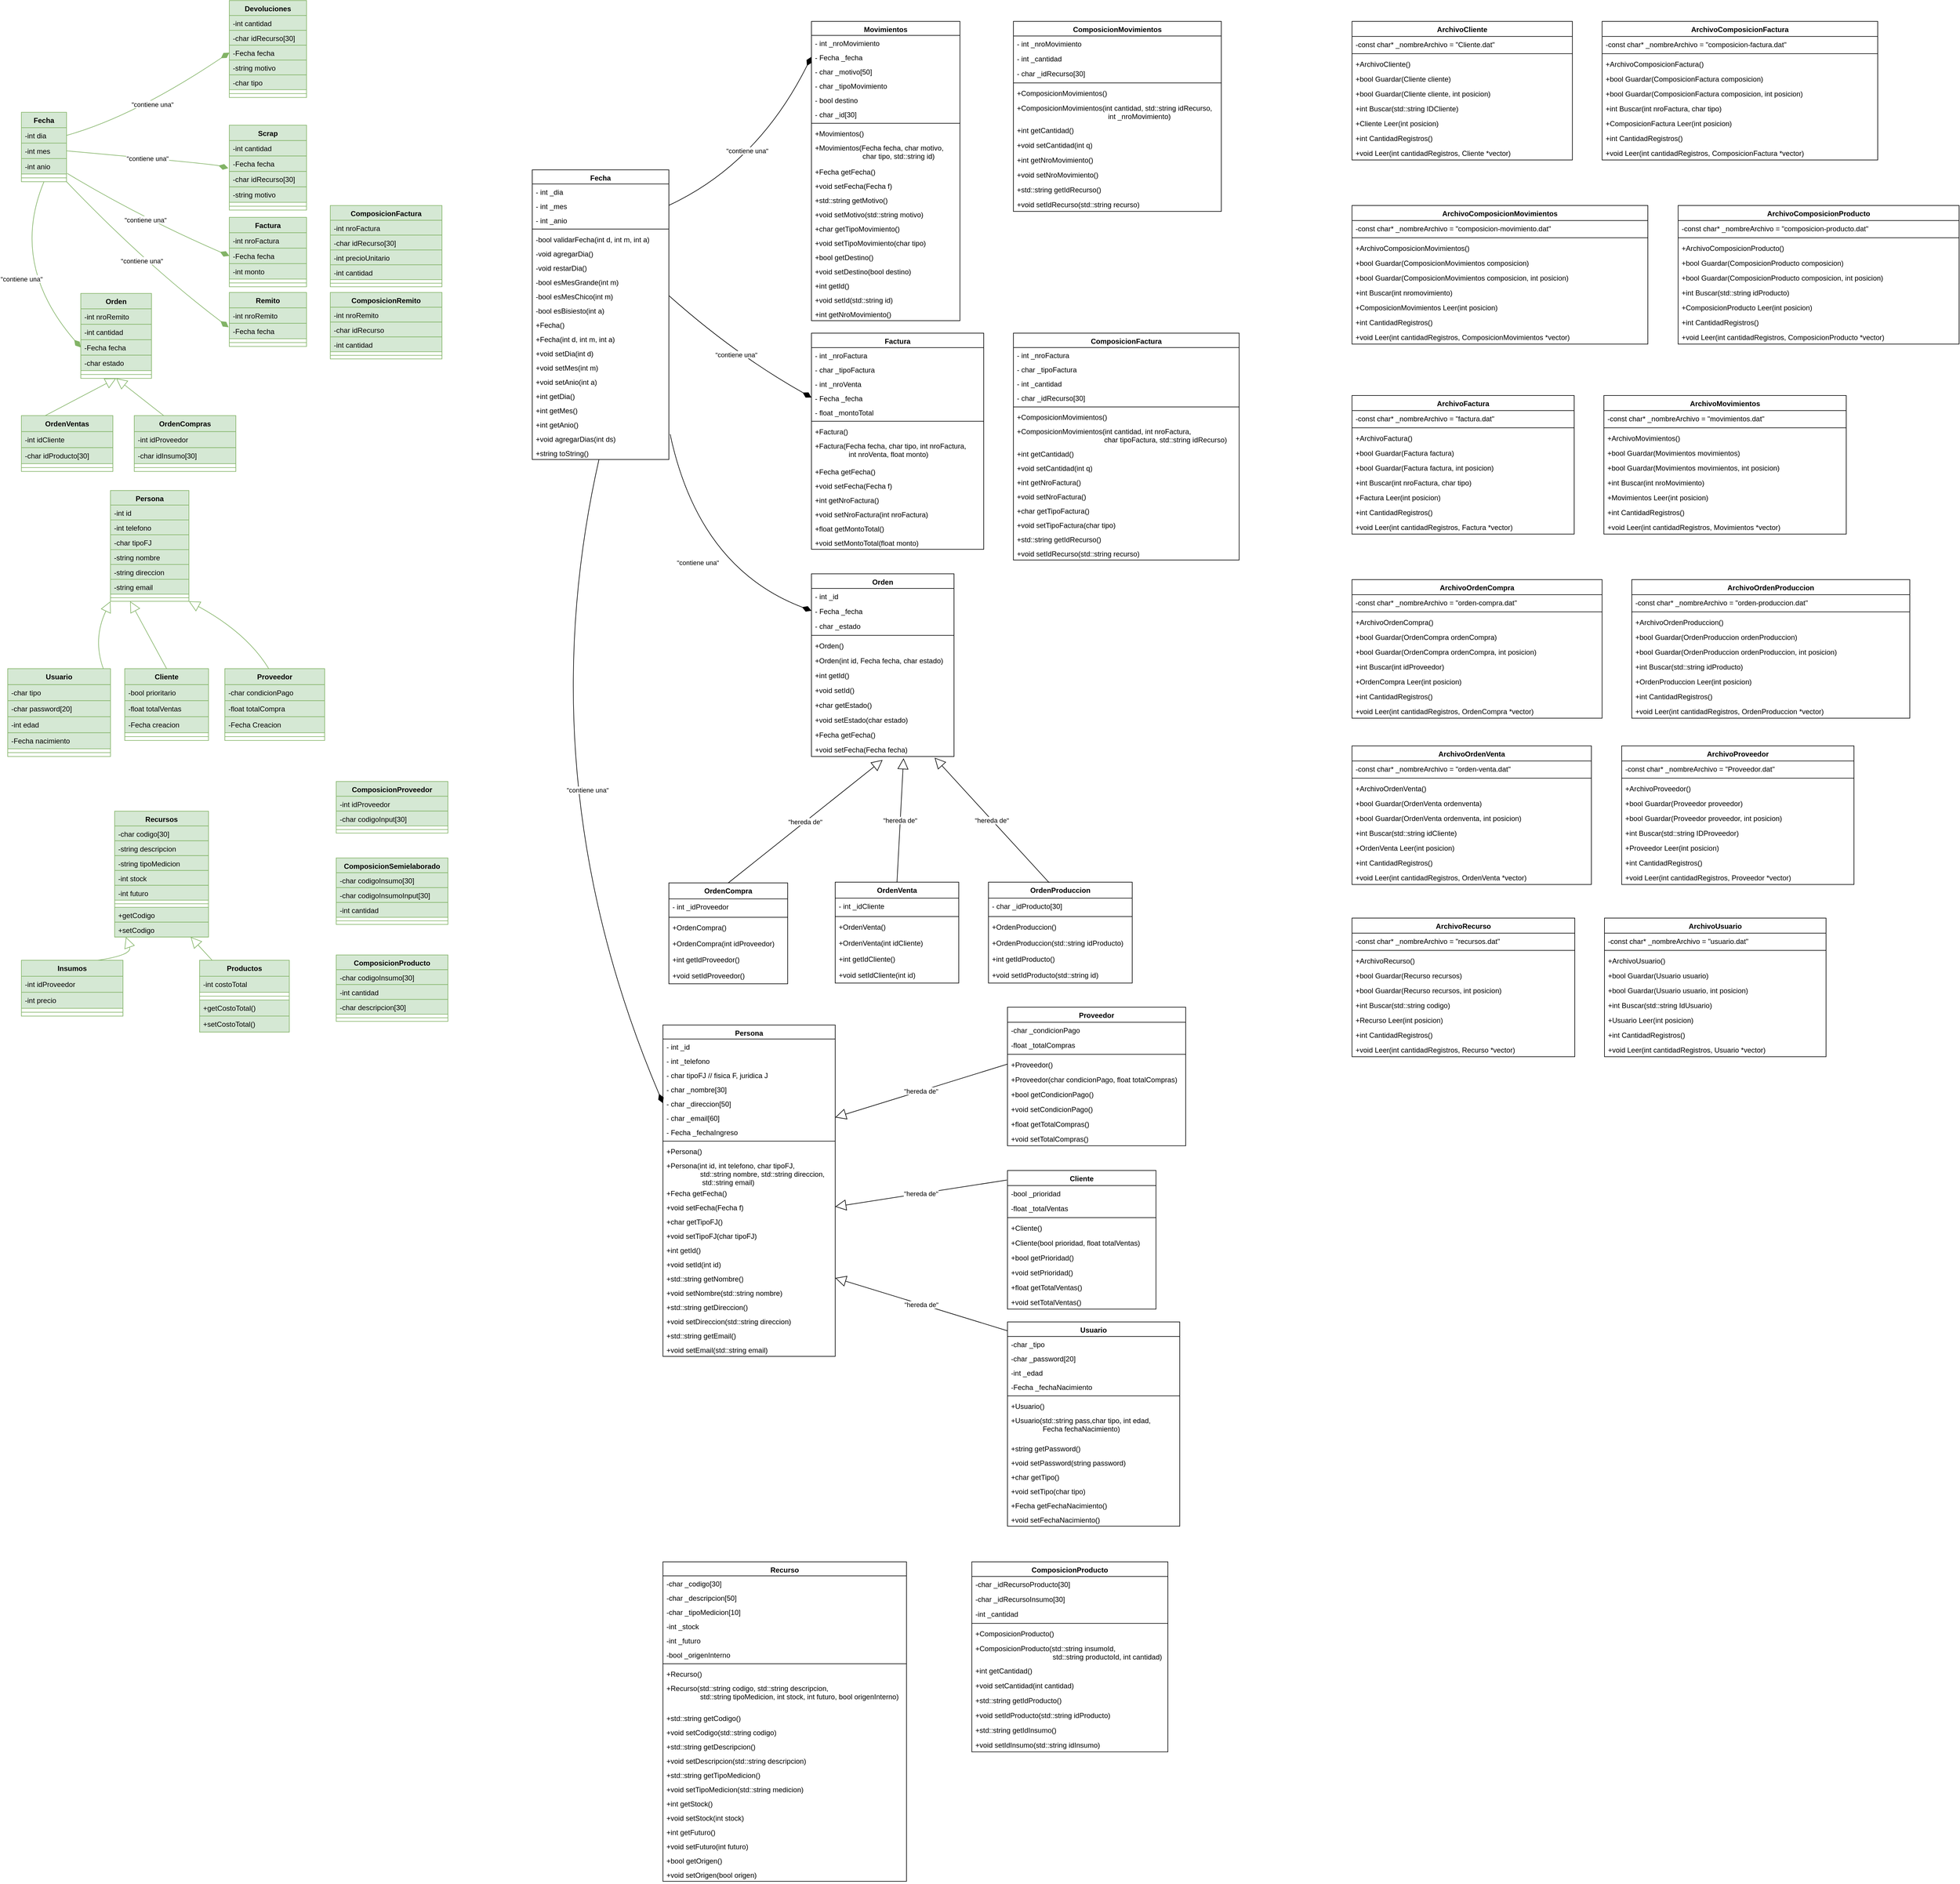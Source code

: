 <mxfile version="24.7.17">
  <diagram id="q5GnvB0pN5tUbaIcanIh" name="Diagrama de Clases">
    <mxGraphModel dx="7000" dy="4140" grid="1" gridSize="10" guides="1" tooltips="1" connect="1" arrows="1" fold="1" page="1" pageScale="1" pageWidth="827" pageHeight="1169" math="0" shadow="0">
      <root>
        <mxCell id="0" />
        <mxCell id="1" parent="0" />
        <mxCell id="GeJDQEC-XlV1NRhU4zai-1" value="Fecha" style="swimlane;fontStyle=1;align=center;verticalAlign=top;childLayout=stackLayout;horizontal=1;startSize=25.911;horizontalStack=0;resizeParent=1;resizeParentMax=0;resizeLast=0;collapsible=0;marginBottom=0;fillColor=#d5e8d4;strokeColor=#82b366;" parent="1" vertex="1">
          <mxGeometry x="60" y="213.09" width="76" height="116.911" as="geometry" />
        </mxCell>
        <mxCell id="GeJDQEC-XlV1NRhU4zai-2" value="-int dia" style="text;strokeColor=#82b366;fillColor=#d5e8d4;align=left;verticalAlign=top;spacingLeft=4;spacingRight=4;overflow=hidden;rotatable=0;points=[[0,0.5],[1,0.5]];portConstraint=eastwest;" parent="GeJDQEC-XlV1NRhU4zai-1" vertex="1">
          <mxGeometry y="25.911" width="76" height="26" as="geometry" />
        </mxCell>
        <mxCell id="GeJDQEC-XlV1NRhU4zai-3" value="-int mes" style="text;strokeColor=#82b366;fillColor=#d5e8d4;align=left;verticalAlign=top;spacingLeft=4;spacingRight=4;overflow=hidden;rotatable=0;points=[[0,0.5],[1,0.5]];portConstraint=eastwest;" parent="GeJDQEC-XlV1NRhU4zai-1" vertex="1">
          <mxGeometry y="51.911" width="76" height="26" as="geometry" />
        </mxCell>
        <mxCell id="GeJDQEC-XlV1NRhU4zai-4" value="-int anio" style="text;strokeColor=#82b366;fillColor=#d5e8d4;align=left;verticalAlign=top;spacingLeft=4;spacingRight=4;overflow=hidden;rotatable=0;points=[[0,0.5],[1,0.5]];portConstraint=eastwest;" parent="GeJDQEC-XlV1NRhU4zai-1" vertex="1">
          <mxGeometry y="77.911" width="76" height="26" as="geometry" />
        </mxCell>
        <mxCell id="GeJDQEC-XlV1NRhU4zai-5" style="line;strokeWidth=1;fillColor=#d5e8d4;align=left;verticalAlign=middle;spacingTop=-1;spacingLeft=3;spacingRight=3;rotatable=0;labelPosition=right;points=[];portConstraint=eastwest;strokeColor=#82b366;" parent="GeJDQEC-XlV1NRhU4zai-1" vertex="1">
          <mxGeometry y="103.911" width="76" height="13" as="geometry" />
        </mxCell>
        <mxCell id="GeJDQEC-XlV1NRhU4zai-6" value="Persona" style="swimlane;fontStyle=1;align=center;verticalAlign=top;childLayout=stackLayout;horizontal=1;startSize=24.507;horizontalStack=0;resizeParent=1;resizeParentMax=0;resizeLast=0;collapsible=0;marginBottom=0;fillColor=#d5e8d4;strokeColor=#82b366;" parent="1" vertex="1">
          <mxGeometry x="210" y="850" width="132" height="186.507" as="geometry" />
        </mxCell>
        <mxCell id="GeJDQEC-XlV1NRhU4zai-7" value="-int id" style="text;strokeColor=#82b366;fillColor=#d5e8d4;align=left;verticalAlign=top;spacingLeft=4;spacingRight=4;overflow=hidden;rotatable=0;points=[[0,0.5],[1,0.5]];portConstraint=eastwest;" parent="GeJDQEC-XlV1NRhU4zai-6" vertex="1">
          <mxGeometry y="24.507" width="132" height="25" as="geometry" />
        </mxCell>
        <mxCell id="GeJDQEC-XlV1NRhU4zai-8" value="-int telefono" style="text;strokeColor=#82b366;fillColor=#d5e8d4;align=left;verticalAlign=top;spacingLeft=4;spacingRight=4;overflow=hidden;rotatable=0;points=[[0,0.5],[1,0.5]];portConstraint=eastwest;" parent="GeJDQEC-XlV1NRhU4zai-6" vertex="1">
          <mxGeometry y="49.507" width="132" height="25" as="geometry" />
        </mxCell>
        <mxCell id="GeJDQEC-XlV1NRhU4zai-9" value="-char tipoFJ" style="text;strokeColor=#82b366;fillColor=#d5e8d4;align=left;verticalAlign=top;spacingLeft=4;spacingRight=4;overflow=hidden;rotatable=0;points=[[0,0.5],[1,0.5]];portConstraint=eastwest;" parent="GeJDQEC-XlV1NRhU4zai-6" vertex="1">
          <mxGeometry y="74.507" width="132" height="25" as="geometry" />
        </mxCell>
        <mxCell id="GeJDQEC-XlV1NRhU4zai-10" value="-string nombre" style="text;strokeColor=#82b366;fillColor=#d5e8d4;align=left;verticalAlign=top;spacingLeft=4;spacingRight=4;overflow=hidden;rotatable=0;points=[[0,0.5],[1,0.5]];portConstraint=eastwest;" parent="GeJDQEC-XlV1NRhU4zai-6" vertex="1">
          <mxGeometry y="99.507" width="132" height="25" as="geometry" />
        </mxCell>
        <mxCell id="GeJDQEC-XlV1NRhU4zai-11" value="-string direccion" style="text;strokeColor=#82b366;fillColor=#d5e8d4;align=left;verticalAlign=top;spacingLeft=4;spacingRight=4;overflow=hidden;rotatable=0;points=[[0,0.5],[1,0.5]];portConstraint=eastwest;" parent="GeJDQEC-XlV1NRhU4zai-6" vertex="1">
          <mxGeometry y="124.507" width="132" height="25" as="geometry" />
        </mxCell>
        <mxCell id="GeJDQEC-XlV1NRhU4zai-12" value="-string email" style="text;strokeColor=#82b366;fillColor=#d5e8d4;align=left;verticalAlign=top;spacingLeft=4;spacingRight=4;overflow=hidden;rotatable=0;points=[[0,0.5],[1,0.5]];portConstraint=eastwest;" parent="GeJDQEC-XlV1NRhU4zai-6" vertex="1">
          <mxGeometry y="149.507" width="132" height="25" as="geometry" />
        </mxCell>
        <mxCell id="GeJDQEC-XlV1NRhU4zai-13" style="line;strokeWidth=1;fillColor=#d5e8d4;align=left;verticalAlign=middle;spacingTop=-1;spacingLeft=3;spacingRight=3;rotatable=0;labelPosition=right;points=[];portConstraint=eastwest;strokeColor=#82b366;" parent="GeJDQEC-XlV1NRhU4zai-6" vertex="1">
          <mxGeometry y="174.507" width="132" height="12" as="geometry" />
        </mxCell>
        <mxCell id="GeJDQEC-XlV1NRhU4zai-14" value="Usuario" style="swimlane;fontStyle=1;align=center;verticalAlign=top;childLayout=stackLayout;horizontal=1;startSize=26.914;horizontalStack=0;resizeParent=1;resizeParentMax=0;resizeLast=0;collapsible=0;marginBottom=0;fillColor=#d5e8d4;strokeColor=#82b366;" parent="1" vertex="1">
          <mxGeometry x="37" y="1150" width="173" height="147.914" as="geometry" />
        </mxCell>
        <mxCell id="GeJDQEC-XlV1NRhU4zai-15" value="-char tipo" style="text;strokeColor=#82b366;fillColor=#d5e8d4;align=left;verticalAlign=top;spacingLeft=4;spacingRight=4;overflow=hidden;rotatable=0;points=[[0,0.5],[1,0.5]];portConstraint=eastwest;" parent="GeJDQEC-XlV1NRhU4zai-14" vertex="1">
          <mxGeometry y="26.914" width="173" height="27" as="geometry" />
        </mxCell>
        <mxCell id="GeJDQEC-XlV1NRhU4zai-16" value="-char password[20]" style="text;strokeColor=#82b366;fillColor=#d5e8d4;align=left;verticalAlign=top;spacingLeft=4;spacingRight=4;overflow=hidden;rotatable=0;points=[[0,0.5],[1,0.5]];portConstraint=eastwest;" parent="GeJDQEC-XlV1NRhU4zai-14" vertex="1">
          <mxGeometry y="53.914" width="173" height="27" as="geometry" />
        </mxCell>
        <mxCell id="SspoBiGvNEf38kH1SiPI-25" value="-int edad" style="text;strokeColor=#82b366;fillColor=#d5e8d4;align=left;verticalAlign=top;spacingLeft=4;spacingRight=4;overflow=hidden;rotatable=0;points=[[0,0.5],[1,0.5]];portConstraint=eastwest;" parent="GeJDQEC-XlV1NRhU4zai-14" vertex="1">
          <mxGeometry y="80.914" width="173" height="27" as="geometry" />
        </mxCell>
        <mxCell id="SspoBiGvNEf38kH1SiPI-26" value="-Fecha nacimiento" style="text;strokeColor=#82b366;fillColor=#d5e8d4;align=left;verticalAlign=top;spacingLeft=4;spacingRight=4;overflow=hidden;rotatable=0;points=[[0,0.5],[1,0.5]];portConstraint=eastwest;" parent="GeJDQEC-XlV1NRhU4zai-14" vertex="1">
          <mxGeometry y="107.914" width="173" height="27" as="geometry" />
        </mxCell>
        <mxCell id="GeJDQEC-XlV1NRhU4zai-17" style="line;strokeWidth=1;fillColor=#d5e8d4;align=left;verticalAlign=middle;spacingTop=-1;spacingLeft=3;spacingRight=3;rotatable=0;labelPosition=right;points=[];portConstraint=eastwest;strokeColor=#82b366;" parent="GeJDQEC-XlV1NRhU4zai-14" vertex="1">
          <mxGeometry y="134.914" width="173" height="13" as="geometry" />
        </mxCell>
        <mxCell id="GeJDQEC-XlV1NRhU4zai-18" value="Proveedor" style="swimlane;fontStyle=1;align=center;verticalAlign=top;childLayout=stackLayout;horizontal=1;startSize=26.914;horizontalStack=0;resizeParent=1;resizeParentMax=0;resizeLast=0;collapsible=0;marginBottom=0;fillColor=#d5e8d4;strokeColor=#82b366;" parent="1" vertex="1">
          <mxGeometry x="402.5" y="1150" width="168" height="120.914" as="geometry" />
        </mxCell>
        <mxCell id="GeJDQEC-XlV1NRhU4zai-19" value="-char condicionPago" style="text;strokeColor=#82b366;fillColor=#d5e8d4;align=left;verticalAlign=top;spacingLeft=4;spacingRight=4;overflow=hidden;rotatable=0;points=[[0,0.5],[1,0.5]];portConstraint=eastwest;" parent="GeJDQEC-XlV1NRhU4zai-18" vertex="1">
          <mxGeometry y="26.914" width="168" height="27" as="geometry" />
        </mxCell>
        <mxCell id="GeJDQEC-XlV1NRhU4zai-20" value="-float totalCompra" style="text;strokeColor=#82b366;fillColor=#d5e8d4;align=left;verticalAlign=top;spacingLeft=4;spacingRight=4;overflow=hidden;rotatable=0;points=[[0,0.5],[1,0.5]];portConstraint=eastwest;" parent="GeJDQEC-XlV1NRhU4zai-18" vertex="1">
          <mxGeometry y="53.914" width="168" height="27" as="geometry" />
        </mxCell>
        <mxCell id="SspoBiGvNEf38kH1SiPI-51" value="-Fecha Creacion" style="text;strokeColor=#82b366;fillColor=#d5e8d4;align=left;verticalAlign=top;spacingLeft=4;spacingRight=4;overflow=hidden;rotatable=0;points=[[0,0.5],[1,0.5]];portConstraint=eastwest;" parent="GeJDQEC-XlV1NRhU4zai-18" vertex="1">
          <mxGeometry y="80.914" width="168" height="27" as="geometry" />
        </mxCell>
        <mxCell id="GeJDQEC-XlV1NRhU4zai-21" style="line;strokeWidth=1;fillColor=#d5e8d4;align=left;verticalAlign=middle;spacingTop=-1;spacingLeft=3;spacingRight=3;rotatable=0;labelPosition=right;points=[];portConstraint=eastwest;strokeColor=#82b366;" parent="GeJDQEC-XlV1NRhU4zai-18" vertex="1">
          <mxGeometry y="107.914" width="168" height="13" as="geometry" />
        </mxCell>
        <mxCell id="GeJDQEC-XlV1NRhU4zai-22" value="Cliente" style="swimlane;fontStyle=1;align=center;verticalAlign=top;childLayout=stackLayout;horizontal=1;startSize=26.914;horizontalStack=0;resizeParent=1;resizeParentMax=0;resizeLast=0;collapsible=0;marginBottom=0;fillColor=#d5e8d4;strokeColor=#82b366;" parent="1" vertex="1">
          <mxGeometry x="234" y="1150" width="141" height="120.914" as="geometry" />
        </mxCell>
        <mxCell id="GeJDQEC-XlV1NRhU4zai-23" value="-bool prioritario" style="text;strokeColor=#82b366;fillColor=#d5e8d4;align=left;verticalAlign=top;spacingLeft=4;spacingRight=4;overflow=hidden;rotatable=0;points=[[0,0.5],[1,0.5]];portConstraint=eastwest;" parent="GeJDQEC-XlV1NRhU4zai-22" vertex="1">
          <mxGeometry y="26.914" width="141" height="27" as="geometry" />
        </mxCell>
        <mxCell id="GeJDQEC-XlV1NRhU4zai-24" value="-float totalVentas" style="text;strokeColor=#82b366;fillColor=#d5e8d4;align=left;verticalAlign=top;spacingLeft=4;spacingRight=4;overflow=hidden;rotatable=0;points=[[0,0.5],[1,0.5]];portConstraint=eastwest;" parent="GeJDQEC-XlV1NRhU4zai-22" vertex="1">
          <mxGeometry y="53.914" width="141" height="27" as="geometry" />
        </mxCell>
        <mxCell id="SspoBiGvNEf38kH1SiPI-50" value="-Fecha creacion" style="text;strokeColor=#82b366;fillColor=#d5e8d4;align=left;verticalAlign=top;spacingLeft=4;spacingRight=4;overflow=hidden;rotatable=0;points=[[0,0.5],[1,0.5]];portConstraint=eastwest;" parent="GeJDQEC-XlV1NRhU4zai-22" vertex="1">
          <mxGeometry y="80.914" width="141" height="27" as="geometry" />
        </mxCell>
        <mxCell id="GeJDQEC-XlV1NRhU4zai-25" style="line;strokeWidth=1;fillColor=#d5e8d4;align=left;verticalAlign=middle;spacingTop=-1;spacingLeft=3;spacingRight=3;rotatable=0;labelPosition=right;points=[];portConstraint=eastwest;strokeColor=#82b366;" parent="GeJDQEC-XlV1NRhU4zai-22" vertex="1">
          <mxGeometry y="107.914" width="141" height="13" as="geometry" />
        </mxCell>
        <mxCell id="GeJDQEC-XlV1NRhU4zai-26" value="Recursos" style="swimlane;fontStyle=1;align=center;verticalAlign=top;childLayout=stackLayout;horizontal=1;startSize=24.831;horizontalStack=0;resizeParent=1;resizeParentMax=0;resizeLast=0;collapsible=0;marginBottom=0;fillColor=#d5e8d4;strokeColor=#82b366;" parent="1" vertex="1">
          <mxGeometry x="217" y="1390" width="158" height="211.831" as="geometry" />
        </mxCell>
        <mxCell id="GeJDQEC-XlV1NRhU4zai-27" value="-char codigo[30]" style="text;strokeColor=#82b366;fillColor=#d5e8d4;align=left;verticalAlign=top;spacingLeft=4;spacingRight=4;overflow=hidden;rotatable=0;points=[[0,0.5],[1,0.5]];portConstraint=eastwest;" parent="GeJDQEC-XlV1NRhU4zai-26" vertex="1">
          <mxGeometry y="24.831" width="158" height="25" as="geometry" />
        </mxCell>
        <mxCell id="GeJDQEC-XlV1NRhU4zai-28" value="-string descripcion" style="text;strokeColor=#82b366;fillColor=#d5e8d4;align=left;verticalAlign=top;spacingLeft=4;spacingRight=4;overflow=hidden;rotatable=0;points=[[0,0.5],[1,0.5]];portConstraint=eastwest;" parent="GeJDQEC-XlV1NRhU4zai-26" vertex="1">
          <mxGeometry y="49.831" width="158" height="25" as="geometry" />
        </mxCell>
        <mxCell id="GeJDQEC-XlV1NRhU4zai-29" value="-string tipoMedicion" style="text;strokeColor=#82b366;fillColor=#d5e8d4;align=left;verticalAlign=top;spacingLeft=4;spacingRight=4;overflow=hidden;rotatable=0;points=[[0,0.5],[1,0.5]];portConstraint=eastwest;" parent="GeJDQEC-XlV1NRhU4zai-26" vertex="1">
          <mxGeometry y="74.831" width="158" height="25" as="geometry" />
        </mxCell>
        <mxCell id="GeJDQEC-XlV1NRhU4zai-30" value="-int stock" style="text;strokeColor=#82b366;fillColor=#d5e8d4;align=left;verticalAlign=top;spacingLeft=4;spacingRight=4;overflow=hidden;rotatable=0;points=[[0,0.5],[1,0.5]];portConstraint=eastwest;" parent="GeJDQEC-XlV1NRhU4zai-26" vertex="1">
          <mxGeometry y="99.831" width="158" height="25" as="geometry" />
        </mxCell>
        <mxCell id="GeJDQEC-XlV1NRhU4zai-31" value="-int futuro" style="text;strokeColor=#82b366;fillColor=#d5e8d4;align=left;verticalAlign=top;spacingLeft=4;spacingRight=4;overflow=hidden;rotatable=0;points=[[0,0.5],[1,0.5]];portConstraint=eastwest;" parent="GeJDQEC-XlV1NRhU4zai-26" vertex="1">
          <mxGeometry y="124.831" width="158" height="25" as="geometry" />
        </mxCell>
        <mxCell id="GeJDQEC-XlV1NRhU4zai-32" style="line;strokeWidth=1;fillColor=#d5e8d4;align=left;verticalAlign=middle;spacingTop=-1;spacingLeft=3;spacingRight=3;rotatable=0;labelPosition=right;points=[];portConstraint=eastwest;strokeColor=#82b366;" parent="GeJDQEC-XlV1NRhU4zai-26" vertex="1">
          <mxGeometry y="149.831" width="158" height="12" as="geometry" />
        </mxCell>
        <mxCell id="2-TCS72IxJzPxC8Fg32W-117" value="+getCodigo" style="text;strokeColor=#82b366;fillColor=#d5e8d4;align=left;verticalAlign=top;spacingLeft=4;spacingRight=4;overflow=hidden;rotatable=0;points=[[0,0.5],[1,0.5]];portConstraint=eastwest;" parent="GeJDQEC-XlV1NRhU4zai-26" vertex="1">
          <mxGeometry y="161.831" width="158" height="25" as="geometry" />
        </mxCell>
        <mxCell id="2-TCS72IxJzPxC8Fg32W-118" value="+setCodigo" style="text;strokeColor=#82b366;fillColor=#d5e8d4;align=left;verticalAlign=top;spacingLeft=4;spacingRight=4;overflow=hidden;rotatable=0;points=[[0,0.5],[1,0.5]];portConstraint=eastwest;" parent="GeJDQEC-XlV1NRhU4zai-26" vertex="1">
          <mxGeometry y="186.831" width="158" height="25" as="geometry" />
        </mxCell>
        <mxCell id="GeJDQEC-XlV1NRhU4zai-33" value="Insumos" style="swimlane;fontStyle=1;align=center;verticalAlign=top;childLayout=stackLayout;horizontal=1;startSize=26.914;horizontalStack=0;resizeParent=1;resizeParentMax=0;resizeLast=0;collapsible=0;marginBottom=0;fillColor=#d5e8d4;strokeColor=#82b366;" parent="1" vertex="1">
          <mxGeometry x="60" y="1641.04" width="171" height="93.914" as="geometry" />
        </mxCell>
        <mxCell id="GeJDQEC-XlV1NRhU4zai-34" value="-int idProveedor" style="text;strokeColor=#82b366;fillColor=#d5e8d4;align=left;verticalAlign=top;spacingLeft=4;spacingRight=4;overflow=hidden;rotatable=0;points=[[0,0.5],[1,0.5]];portConstraint=eastwest;" parent="GeJDQEC-XlV1NRhU4zai-33" vertex="1">
          <mxGeometry y="26.914" width="171" height="27" as="geometry" />
        </mxCell>
        <mxCell id="GeJDQEC-XlV1NRhU4zai-35" value="-int precio" style="text;strokeColor=#82b366;fillColor=#d5e8d4;align=left;verticalAlign=top;spacingLeft=4;spacingRight=4;overflow=hidden;rotatable=0;points=[[0,0.5],[1,0.5]];portConstraint=eastwest;" parent="GeJDQEC-XlV1NRhU4zai-33" vertex="1">
          <mxGeometry y="53.914" width="171" height="27" as="geometry" />
        </mxCell>
        <mxCell id="GeJDQEC-XlV1NRhU4zai-36" style="line;strokeWidth=1;fillColor=#d5e8d4;align=left;verticalAlign=middle;spacingTop=-1;spacingLeft=3;spacingRight=3;rotatable=0;labelPosition=right;points=[];portConstraint=eastwest;strokeColor=#82b366;" parent="GeJDQEC-XlV1NRhU4zai-33" vertex="1">
          <mxGeometry y="80.914" width="171" height="13" as="geometry" />
        </mxCell>
        <mxCell id="GeJDQEC-XlV1NRhU4zai-37" value="Productos" style="swimlane;fontStyle=1;align=center;verticalAlign=top;childLayout=stackLayout;horizontal=1;startSize=26.914;horizontalStack=0;resizeParent=1;resizeParentMax=0;resizeLast=0;collapsible=0;marginBottom=0;fillColor=#d5e8d4;strokeColor=#82b366;" parent="1" vertex="1">
          <mxGeometry x="360" y="1641.04" width="151" height="120.914" as="geometry" />
        </mxCell>
        <mxCell id="GeJDQEC-XlV1NRhU4zai-39" value="-int costoTotal" style="text;strokeColor=#82b366;fillColor=#d5e8d4;align=left;verticalAlign=top;spacingLeft=4;spacingRight=4;overflow=hidden;rotatable=0;points=[[0,0.5],[1,0.5]];portConstraint=eastwest;" parent="GeJDQEC-XlV1NRhU4zai-37" vertex="1">
          <mxGeometry y="26.914" width="151" height="27" as="geometry" />
        </mxCell>
        <mxCell id="GeJDQEC-XlV1NRhU4zai-40" style="line;strokeWidth=1;fillColor=#d5e8d4;align=left;verticalAlign=middle;spacingTop=-1;spacingLeft=3;spacingRight=3;rotatable=0;labelPosition=right;points=[];portConstraint=eastwest;strokeColor=#82b366;" parent="GeJDQEC-XlV1NRhU4zai-37" vertex="1">
          <mxGeometry y="53.914" width="151" height="13" as="geometry" />
        </mxCell>
        <mxCell id="2-TCS72IxJzPxC8Fg32W-120" value="+getCostoTotal()" style="text;strokeColor=#82b366;fillColor=#d5e8d4;align=left;verticalAlign=top;spacingLeft=4;spacingRight=4;overflow=hidden;rotatable=0;points=[[0,0.5],[1,0.5]];portConstraint=eastwest;" parent="GeJDQEC-XlV1NRhU4zai-37" vertex="1">
          <mxGeometry y="66.914" width="151" height="27" as="geometry" />
        </mxCell>
        <mxCell id="2-TCS72IxJzPxC8Fg32W-119" value="+setCostoTotal()" style="text;strokeColor=#82b366;fillColor=#d5e8d4;align=left;verticalAlign=top;spacingLeft=4;spacingRight=4;overflow=hidden;rotatable=0;points=[[0,0.5],[1,0.5]];portConstraint=eastwest;" parent="GeJDQEC-XlV1NRhU4zai-37" vertex="1">
          <mxGeometry y="93.914" width="151" height="27" as="geometry" />
        </mxCell>
        <mxCell id="GeJDQEC-XlV1NRhU4zai-41" value="Orden" style="swimlane;fontStyle=1;align=center;verticalAlign=top;childLayout=stackLayout;horizontal=1;startSize=25.911;horizontalStack=0;resizeParent=1;resizeParentMax=0;resizeLast=0;collapsible=0;marginBottom=0;fillColor=#d5e8d4;strokeColor=#82b366;" parent="1" vertex="1">
          <mxGeometry x="160" y="518.17" width="119" height="142.911" as="geometry" />
        </mxCell>
        <mxCell id="GeJDQEC-XlV1NRhU4zai-42" value="-int nroRemito" style="text;strokeColor=#82b366;fillColor=#d5e8d4;align=left;verticalAlign=top;spacingLeft=4;spacingRight=4;overflow=hidden;rotatable=0;points=[[0,0.5],[1,0.5]];portConstraint=eastwest;" parent="GeJDQEC-XlV1NRhU4zai-41" vertex="1">
          <mxGeometry y="25.911" width="119" height="26" as="geometry" />
        </mxCell>
        <mxCell id="GeJDQEC-XlV1NRhU4zai-43" value="-int cantidad" style="text;strokeColor=#82b366;fillColor=#d5e8d4;align=left;verticalAlign=top;spacingLeft=4;spacingRight=4;overflow=hidden;rotatable=0;points=[[0,0.5],[1,0.5]];portConstraint=eastwest;" parent="GeJDQEC-XlV1NRhU4zai-41" vertex="1">
          <mxGeometry y="51.911" width="119" height="26" as="geometry" />
        </mxCell>
        <mxCell id="GeJDQEC-XlV1NRhU4zai-44" value="-Fecha fecha" style="text;strokeColor=#82b366;fillColor=#d5e8d4;align=left;verticalAlign=top;spacingLeft=4;spacingRight=4;overflow=hidden;rotatable=0;points=[[0,0.5],[1,0.5]];portConstraint=eastwest;" parent="GeJDQEC-XlV1NRhU4zai-41" vertex="1">
          <mxGeometry y="77.911" width="119" height="26" as="geometry" />
        </mxCell>
        <mxCell id="SspoBiGvNEf38kH1SiPI-54" value="-char estado" style="text;strokeColor=#82b366;fillColor=#d5e8d4;align=left;verticalAlign=top;spacingLeft=4;spacingRight=4;overflow=hidden;rotatable=0;points=[[0,0.5],[1,0.5]];portConstraint=eastwest;" parent="GeJDQEC-XlV1NRhU4zai-41" vertex="1">
          <mxGeometry y="103.911" width="119" height="26" as="geometry" />
        </mxCell>
        <mxCell id="GeJDQEC-XlV1NRhU4zai-45" style="line;strokeWidth=1;fillColor=#d5e8d4;align=left;verticalAlign=middle;spacingTop=-1;spacingLeft=3;spacingRight=3;rotatable=0;labelPosition=right;points=[];portConstraint=eastwest;strokeColor=#82b366;" parent="GeJDQEC-XlV1NRhU4zai-41" vertex="1">
          <mxGeometry y="129.911" width="119" height="13" as="geometry" />
        </mxCell>
        <mxCell id="GeJDQEC-XlV1NRhU4zai-46" value="OrdenVentas" style="swimlane;fontStyle=1;align=center;verticalAlign=top;childLayout=stackLayout;horizontal=1;startSize=26.914;horizontalStack=0;resizeParent=1;resizeParentMax=0;resizeLast=0;collapsible=0;marginBottom=0;fillColor=#d5e8d4;strokeColor=#82b366;" parent="1" vertex="1">
          <mxGeometry x="60" y="723.91" width="154" height="93.914" as="geometry" />
        </mxCell>
        <mxCell id="GeJDQEC-XlV1NRhU4zai-48" value="-int idCliente" style="text;strokeColor=#82b366;fillColor=#d5e8d4;align=left;verticalAlign=top;spacingLeft=4;spacingRight=4;overflow=hidden;rotatable=0;points=[[0,0.5],[1,0.5]];portConstraint=eastwest;" parent="GeJDQEC-XlV1NRhU4zai-46" vertex="1">
          <mxGeometry y="26.914" width="154" height="27" as="geometry" />
        </mxCell>
        <mxCell id="GeJDQEC-XlV1NRhU4zai-47" value="-char idProducto[30]" style="text;strokeColor=#82b366;fillColor=#d5e8d4;align=left;verticalAlign=top;spacingLeft=4;spacingRight=4;overflow=hidden;rotatable=0;points=[[0,0.5],[1,0.5]];portConstraint=eastwest;" parent="GeJDQEC-XlV1NRhU4zai-46" vertex="1">
          <mxGeometry y="53.914" width="154" height="27" as="geometry" />
        </mxCell>
        <mxCell id="GeJDQEC-XlV1NRhU4zai-49" style="line;strokeWidth=1;fillColor=#d5e8d4;align=left;verticalAlign=middle;spacingTop=-1;spacingLeft=3;spacingRight=3;rotatable=0;labelPosition=right;points=[];portConstraint=eastwest;strokeColor=#82b366;" parent="GeJDQEC-XlV1NRhU4zai-46" vertex="1">
          <mxGeometry y="80.914" width="154" height="13" as="geometry" />
        </mxCell>
        <mxCell id="GeJDQEC-XlV1NRhU4zai-50" value="OrdenCompras" style="swimlane;fontStyle=1;align=center;verticalAlign=top;childLayout=stackLayout;horizontal=1;startSize=26.914;horizontalStack=0;resizeParent=1;resizeParentMax=0;resizeLast=0;collapsible=0;marginBottom=0;fillColor=#d5e8d4;strokeColor=#82b366;" parent="1" vertex="1">
          <mxGeometry x="250" y="723.91" width="171" height="93.914" as="geometry" />
        </mxCell>
        <mxCell id="GeJDQEC-XlV1NRhU4zai-51" value="-int idProveedor" style="text;strokeColor=#82b366;fillColor=#d5e8d4;align=left;verticalAlign=top;spacingLeft=4;spacingRight=4;overflow=hidden;rotatable=0;points=[[0,0.5],[1,0.5]];portConstraint=eastwest;" parent="GeJDQEC-XlV1NRhU4zai-50" vertex="1">
          <mxGeometry y="26.914" width="171" height="27" as="geometry" />
        </mxCell>
        <mxCell id="GeJDQEC-XlV1NRhU4zai-52" value="-char idInsumo[30]" style="text;strokeColor=#82b366;fillColor=#d5e8d4;align=left;verticalAlign=top;spacingLeft=4;spacingRight=4;overflow=hidden;rotatable=0;points=[[0,0.5],[1,0.5]];portConstraint=eastwest;" parent="GeJDQEC-XlV1NRhU4zai-50" vertex="1">
          <mxGeometry y="53.914" width="171" height="27" as="geometry" />
        </mxCell>
        <mxCell id="GeJDQEC-XlV1NRhU4zai-53" style="line;strokeWidth=1;fillColor=#d5e8d4;align=left;verticalAlign=middle;spacingTop=-1;spacingLeft=3;spacingRight=3;rotatable=0;labelPosition=right;points=[];portConstraint=eastwest;strokeColor=#82b366;" parent="GeJDQEC-XlV1NRhU4zai-50" vertex="1">
          <mxGeometry y="80.914" width="171" height="13" as="geometry" />
        </mxCell>
        <mxCell id="GeJDQEC-XlV1NRhU4zai-60" value="Devoluciones" style="swimlane;fontStyle=1;align=center;verticalAlign=top;childLayout=stackLayout;horizontal=1;startSize=25.273;horizontalStack=0;resizeParent=1;resizeParentMax=0;resizeLast=0;collapsible=0;marginBottom=0;fillColor=#d5e8d4;strokeColor=#82b366;" parent="1" vertex="1">
          <mxGeometry x="410" y="24.82" width="130" height="163.273" as="geometry" />
        </mxCell>
        <mxCell id="GeJDQEC-XlV1NRhU4zai-61" value="-int cantidad" style="text;strokeColor=#82b366;fillColor=#d5e8d4;align=left;verticalAlign=top;spacingLeft=4;spacingRight=4;overflow=hidden;rotatable=0;points=[[0,0.5],[1,0.5]];portConstraint=eastwest;" parent="GeJDQEC-XlV1NRhU4zai-60" vertex="1">
          <mxGeometry y="25.273" width="130" height="25" as="geometry" />
        </mxCell>
        <mxCell id="SspoBiGvNEf38kH1SiPI-53" value="-char idRecurso[30]" style="text;strokeColor=#82b366;fillColor=#d5e8d4;align=left;verticalAlign=top;spacingLeft=4;spacingRight=4;overflow=hidden;rotatable=0;points=[[0,0.5],[1,0.5]];portConstraint=eastwest;" parent="GeJDQEC-XlV1NRhU4zai-60" vertex="1">
          <mxGeometry y="50.273" width="130" height="25" as="geometry" />
        </mxCell>
        <mxCell id="GeJDQEC-XlV1NRhU4zai-63" value="-Fecha fecha" style="text;strokeColor=#82b366;fillColor=#d5e8d4;align=left;verticalAlign=top;spacingLeft=4;spacingRight=4;overflow=hidden;rotatable=0;points=[[0,0.5],[1,0.5]];portConstraint=eastwest;" parent="GeJDQEC-XlV1NRhU4zai-60" vertex="1">
          <mxGeometry y="75.273" width="130" height="25" as="geometry" />
        </mxCell>
        <mxCell id="GeJDQEC-XlV1NRhU4zai-64" value="-string motivo" style="text;strokeColor=#82b366;fillColor=#d5e8d4;align=left;verticalAlign=top;spacingLeft=4;spacingRight=4;overflow=hidden;rotatable=0;points=[[0,0.5],[1,0.5]];portConstraint=eastwest;" parent="GeJDQEC-XlV1NRhU4zai-60" vertex="1">
          <mxGeometry y="100.273" width="130" height="25" as="geometry" />
        </mxCell>
        <mxCell id="SspoBiGvNEf38kH1SiPI-4" value="-char tipo" style="text;strokeColor=#82b366;fillColor=#d5e8d4;align=left;verticalAlign=top;spacingLeft=4;spacingRight=4;overflow=hidden;rotatable=0;points=[[0,0.5],[1,0.5]];portConstraint=eastwest;" parent="GeJDQEC-XlV1NRhU4zai-60" vertex="1">
          <mxGeometry y="125.273" width="130" height="25" as="geometry" />
        </mxCell>
        <mxCell id="GeJDQEC-XlV1NRhU4zai-65" style="line;strokeWidth=1;fillColor=#d5e8d4;align=left;verticalAlign=middle;spacingTop=-1;spacingLeft=3;spacingRight=3;rotatable=0;labelPosition=right;points=[];portConstraint=eastwest;strokeColor=#82b366;" parent="GeJDQEC-XlV1NRhU4zai-60" vertex="1">
          <mxGeometry y="150.273" width="130" height="13" as="geometry" />
        </mxCell>
        <mxCell id="GeJDQEC-XlV1NRhU4zai-66" value="Scrap" style="swimlane;fontStyle=1;align=center;verticalAlign=top;childLayout=stackLayout;horizontal=1;startSize=25.911;horizontalStack=0;resizeParent=1;resizeParentMax=0;resizeLast=0;collapsible=0;marginBottom=0;fillColor=#d5e8d4;strokeColor=#82b366;" parent="1" vertex="1">
          <mxGeometry x="410" y="234.8" width="130" height="142.911" as="geometry" />
        </mxCell>
        <mxCell id="GeJDQEC-XlV1NRhU4zai-67" value="-int cantidad" style="text;strokeColor=#82b366;fillColor=#d5e8d4;align=left;verticalAlign=top;spacingLeft=4;spacingRight=4;overflow=hidden;rotatable=0;points=[[0,0.5],[1,0.5]];portConstraint=eastwest;" parent="GeJDQEC-XlV1NRhU4zai-66" vertex="1">
          <mxGeometry y="25.911" width="130" height="26" as="geometry" />
        </mxCell>
        <mxCell id="SspoBiGvNEf38kH1SiPI-43" value="-Fecha fecha" style="text;strokeColor=#82b366;fillColor=#d5e8d4;align=left;verticalAlign=top;spacingLeft=4;spacingRight=4;overflow=hidden;rotatable=0;points=[[0,0.5],[1,0.5]];portConstraint=eastwest;" parent="GeJDQEC-XlV1NRhU4zai-66" vertex="1">
          <mxGeometry y="51.911" width="130" height="26" as="geometry" />
        </mxCell>
        <mxCell id="GeJDQEC-XlV1NRhU4zai-68" value="-char idRecurso[30]" style="text;strokeColor=#82b366;fillColor=#d5e8d4;align=left;verticalAlign=top;spacingLeft=4;spacingRight=4;overflow=hidden;rotatable=0;points=[[0,0.5],[1,0.5]];portConstraint=eastwest;" parent="GeJDQEC-XlV1NRhU4zai-66" vertex="1">
          <mxGeometry y="77.911" width="130" height="26" as="geometry" />
        </mxCell>
        <mxCell id="GeJDQEC-XlV1NRhU4zai-69" value="-string motivo" style="text;strokeColor=#82b366;fillColor=#d5e8d4;align=left;verticalAlign=top;spacingLeft=4;spacingRight=4;overflow=hidden;rotatable=0;points=[[0,0.5],[1,0.5]];portConstraint=eastwest;" parent="GeJDQEC-XlV1NRhU4zai-66" vertex="1">
          <mxGeometry y="103.911" width="130" height="26" as="geometry" />
        </mxCell>
        <mxCell id="GeJDQEC-XlV1NRhU4zai-70" style="line;strokeWidth=1;fillColor=#d5e8d4;align=left;verticalAlign=middle;spacingTop=-1;spacingLeft=3;spacingRight=3;rotatable=0;labelPosition=right;points=[];portConstraint=eastwest;strokeColor=#82b366;" parent="GeJDQEC-XlV1NRhU4zai-66" vertex="1">
          <mxGeometry y="129.911" width="130" height="13" as="geometry" />
        </mxCell>
        <mxCell id="GeJDQEC-XlV1NRhU4zai-76" value="Factura" style="swimlane;fontStyle=1;align=center;verticalAlign=top;childLayout=stackLayout;horizontal=1;startSize=25.911;horizontalStack=0;resizeParent=1;resizeParentMax=0;resizeLast=0;collapsible=0;marginBottom=0;fillColor=#d5e8d4;strokeColor=#82b366;" parent="1" vertex="1">
          <mxGeometry x="410" y="390" width="130" height="116.911" as="geometry" />
        </mxCell>
        <mxCell id="GeJDQEC-XlV1NRhU4zai-77" value="-int nroFactura" style="text;strokeColor=#82b366;fillColor=#d5e8d4;align=left;verticalAlign=top;spacingLeft=4;spacingRight=4;overflow=hidden;rotatable=0;points=[[0,0.5],[1,0.5]];portConstraint=eastwest;" parent="GeJDQEC-XlV1NRhU4zai-76" vertex="1">
          <mxGeometry y="25.911" width="130" height="26" as="geometry" />
        </mxCell>
        <mxCell id="GeJDQEC-XlV1NRhU4zai-78" value="-Fecha fecha" style="text;strokeColor=#82b366;fillColor=#d5e8d4;align=left;verticalAlign=top;spacingLeft=4;spacingRight=4;overflow=hidden;rotatable=0;points=[[0,0.5],[1,0.5]];portConstraint=eastwest;" parent="GeJDQEC-XlV1NRhU4zai-76" vertex="1">
          <mxGeometry y="51.911" width="130" height="26" as="geometry" />
        </mxCell>
        <mxCell id="GeJDQEC-XlV1NRhU4zai-79" value="-int monto" style="text;strokeColor=#82b366;fillColor=#d5e8d4;align=left;verticalAlign=top;spacingLeft=4;spacingRight=4;overflow=hidden;rotatable=0;points=[[0,0.5],[1,0.5]];portConstraint=eastwest;" parent="GeJDQEC-XlV1NRhU4zai-76" vertex="1">
          <mxGeometry y="77.911" width="130" height="26" as="geometry" />
        </mxCell>
        <mxCell id="GeJDQEC-XlV1NRhU4zai-80" style="line;strokeWidth=1;fillColor=#d5e8d4;align=left;verticalAlign=middle;spacingTop=-1;spacingLeft=3;spacingRight=3;rotatable=0;labelPosition=right;points=[];portConstraint=eastwest;strokeColor=#82b366;" parent="GeJDQEC-XlV1NRhU4zai-76" vertex="1">
          <mxGeometry y="103.911" width="130" height="13" as="geometry" />
        </mxCell>
        <mxCell id="GeJDQEC-XlV1NRhU4zai-81" value="" style="curved=1;startArrow=block;startSize=16;startFill=0;endArrow=none;exitX=0.25;exitY=1;entryX=0.5;entryY=0;rounded=0;exitDx=0;exitDy=0;fillColor=#d5e8d4;strokeColor=#82b366;" parent="1" source="GeJDQEC-XlV1NRhU4zai-6" target="GeJDQEC-XlV1NRhU4zai-22" edge="1">
          <mxGeometry relative="1" as="geometry">
            <Array as="points" />
          </mxGeometry>
        </mxCell>
        <mxCell id="GeJDQEC-XlV1NRhU4zai-82" value="" style="curved=1;startArrow=block;startSize=16;startFill=0;endArrow=none;exitX=1;exitY=1;entryX=0.44;entryY=0;rounded=0;exitDx=0;exitDy=0;entryDx=0;entryDy=0;entryPerimeter=0;fillColor=#d5e8d4;strokeColor=#82b366;" parent="1" source="GeJDQEC-XlV1NRhU4zai-6" target="GeJDQEC-XlV1NRhU4zai-18" edge="1">
          <mxGeometry relative="1" as="geometry">
            <Array as="points">
              <mxPoint x="440" y="1090" />
            </Array>
          </mxGeometry>
        </mxCell>
        <mxCell id="GeJDQEC-XlV1NRhU4zai-83" value="" style="curved=1;startArrow=block;startSize=16;startFill=0;endArrow=none;exitX=0;exitY=1;entryX=0.93;entryY=0;rounded=0;exitDx=0;exitDy=0;fillColor=#d5e8d4;strokeColor=#82b366;" parent="1" source="GeJDQEC-XlV1NRhU4zai-6" target="GeJDQEC-XlV1NRhU4zai-14" edge="1">
          <mxGeometry relative="1" as="geometry">
            <Array as="points">
              <mxPoint x="180" y="1100" />
            </Array>
          </mxGeometry>
        </mxCell>
        <mxCell id="GeJDQEC-XlV1NRhU4zai-85" value="&quot;contiene una&quot;" style="curved=1;startArrow=diamondThin;startSize=14;startFill=1;endArrow=none;entryX=0.5;entryY=1;rounded=0;exitX=0;exitY=0.5;exitDx=0;exitDy=0;entryDx=0;entryDy=0;fillColor=#d5e8d4;strokeColor=#82b366;" parent="1" source="GeJDQEC-XlV1NRhU4zai-44" target="GeJDQEC-XlV1NRhU4zai-1" edge="1">
          <mxGeometry x="-0.092" y="-1" relative="1" as="geometry">
            <Array as="points">
              <mxPoint x="40" y="470" />
            </Array>
            <mxPoint x="-160" y="670" as="sourcePoint" />
            <mxPoint x="-1" as="offset" />
          </mxGeometry>
        </mxCell>
        <mxCell id="GeJDQEC-XlV1NRhU4zai-87" value="&quot;contiene una&quot;" style="curved=1;startArrow=diamondThin;startSize=14;startFill=1;endArrow=none;exitX=0;exitY=0.5;entryX=1;entryY=0.5;rounded=0;entryDx=0;entryDy=0;exitDx=0;exitDy=0;fillColor=#d5e8d4;strokeColor=#82b366;" parent="1" source="GeJDQEC-XlV1NRhU4zai-63" target="GeJDQEC-XlV1NRhU4zai-2" edge="1">
          <mxGeometry relative="1" as="geometry">
            <Array as="points">
              <mxPoint x="250" y="220" />
            </Array>
          </mxGeometry>
        </mxCell>
        <mxCell id="GeJDQEC-XlV1NRhU4zai-90" value="&quot;contiene una&quot;" style="curved=1;startArrow=diamondThin;startSize=14;startFill=1;endArrow=none;exitX=0;exitY=0.5;entryX=1.014;entryY=0.961;rounded=0;entryDx=0;entryDy=0;exitDx=0;exitDy=0;entryPerimeter=0;fillColor=#d5e8d4;strokeColor=#82b366;" parent="1" source="GeJDQEC-XlV1NRhU4zai-78" target="GeJDQEC-XlV1NRhU4zai-4" edge="1">
          <mxGeometry relative="1" as="geometry">
            <Array as="points">
              <mxPoint x="260" y="390" />
            </Array>
          </mxGeometry>
        </mxCell>
        <mxCell id="GeJDQEC-XlV1NRhU4zai-91" value="" style="curved=1;startArrow=block;startSize=16;startFill=0;endArrow=none;entryX=0.26;entryY=0;rounded=0;exitX=0.5;exitY=1;exitDx=0;exitDy=0;fillColor=#d5e8d4;strokeColor=#82b366;" parent="1" source="GeJDQEC-XlV1NRhU4zai-41" target="GeJDQEC-XlV1NRhU4zai-46" edge="1">
          <mxGeometry relative="1" as="geometry">
            <Array as="points" />
            <mxPoint x="347" y="713.91" as="sourcePoint" />
          </mxGeometry>
        </mxCell>
        <mxCell id="GeJDQEC-XlV1NRhU4zai-92" value="" style="curved=1;startArrow=block;startSize=16;startFill=0;endArrow=none;entryX=0.29;entryY=0;rounded=0;exitX=0.5;exitY=1;exitDx=0;exitDy=0;fillColor=#d5e8d4;strokeColor=#82b366;" parent="1" source="GeJDQEC-XlV1NRhU4zai-41" target="GeJDQEC-XlV1NRhU4zai-50" edge="1">
          <mxGeometry relative="1" as="geometry">
            <Array as="points" />
            <mxPoint x="437" y="650.91" as="sourcePoint" />
          </mxGeometry>
        </mxCell>
        <mxCell id="GeJDQEC-XlV1NRhU4zai-93" value="" style="curved=1;startArrow=block;startSize=16;startFill=0;endArrow=none;exitX=0.12;exitY=1;entryX=0.75;entryY=0;rounded=0;entryDx=0;entryDy=0;fillColor=#d5e8d4;strokeColor=#82b366;" parent="1" source="GeJDQEC-XlV1NRhU4zai-26" target="GeJDQEC-XlV1NRhU4zai-33" edge="1">
          <mxGeometry relative="1" as="geometry">
            <Array as="points">
              <mxPoint x="247" y="1632.46" />
            </Array>
          </mxGeometry>
        </mxCell>
        <mxCell id="GeJDQEC-XlV1NRhU4zai-94" value="" style="curved=1;startArrow=block;startSize=16;startFill=0;endArrow=none;exitX=0.81;exitY=1;entryX=0.14;entryY=0;rounded=0;fillColor=#d5e8d4;strokeColor=#82b366;" parent="1" source="GeJDQEC-XlV1NRhU4zai-26" target="GeJDQEC-XlV1NRhU4zai-37" edge="1">
          <mxGeometry relative="1" as="geometry">
            <Array as="points" />
          </mxGeometry>
        </mxCell>
        <mxCell id="SspoBiGvNEf38kH1SiPI-6" value="ComposicionSemielaborado" style="swimlane;fontStyle=1;align=center;verticalAlign=top;childLayout=stackLayout;horizontal=1;startSize=24.831;horizontalStack=0;resizeParent=1;resizeParentMax=0;resizeLast=0;collapsible=0;marginBottom=0;fillColor=#d5e8d4;strokeColor=#82b366;" parent="1" vertex="1">
          <mxGeometry x="590" y="1468.81" width="188" height="111.831" as="geometry" />
        </mxCell>
        <mxCell id="SspoBiGvNEf38kH1SiPI-7" value="-char codigoInsumo[30]" style="text;strokeColor=#82b366;fillColor=#d5e8d4;align=left;verticalAlign=top;spacingLeft=4;spacingRight=4;overflow=hidden;rotatable=0;points=[[0,0.5],[1,0.5]];portConstraint=eastwest;" parent="SspoBiGvNEf38kH1SiPI-6" vertex="1">
          <mxGeometry y="24.831" width="188" height="25" as="geometry" />
        </mxCell>
        <mxCell id="SspoBiGvNEf38kH1SiPI-27" value="-char codigoInsumoInput[30]" style="text;strokeColor=#82b366;fillColor=#d5e8d4;align=left;verticalAlign=top;spacingLeft=4;spacingRight=4;overflow=hidden;rotatable=0;points=[[0,0.5],[1,0.5]];portConstraint=eastwest;" parent="SspoBiGvNEf38kH1SiPI-6" vertex="1">
          <mxGeometry y="49.831" width="188" height="25" as="geometry" />
        </mxCell>
        <mxCell id="SspoBiGvNEf38kH1SiPI-8" value="-int cantidad" style="text;strokeColor=#82b366;fillColor=#d5e8d4;align=left;verticalAlign=top;spacingLeft=4;spacingRight=4;overflow=hidden;rotatable=0;points=[[0,0.5],[1,0.5]];portConstraint=eastwest;" parent="SspoBiGvNEf38kH1SiPI-6" vertex="1">
          <mxGeometry y="74.831" width="188" height="25" as="geometry" />
        </mxCell>
        <mxCell id="SspoBiGvNEf38kH1SiPI-12" style="line;strokeWidth=1;fillColor=#d5e8d4;align=left;verticalAlign=middle;spacingTop=-1;spacingLeft=3;spacingRight=3;rotatable=0;labelPosition=right;points=[];portConstraint=eastwest;strokeColor=#82b366;" parent="SspoBiGvNEf38kH1SiPI-6" vertex="1">
          <mxGeometry y="99.831" width="188" height="12" as="geometry" />
        </mxCell>
        <mxCell id="SspoBiGvNEf38kH1SiPI-14" value="ComposicionProducto" style="swimlane;fontStyle=1;align=center;verticalAlign=top;childLayout=stackLayout;horizontal=1;startSize=24.831;horizontalStack=0;resizeParent=1;resizeParentMax=0;resizeLast=0;collapsible=0;marginBottom=0;fillColor=#d5e8d4;strokeColor=#82b366;" parent="1" vertex="1">
          <mxGeometry x="590" y="1632.08" width="188" height="111.831" as="geometry" />
        </mxCell>
        <mxCell id="SspoBiGvNEf38kH1SiPI-15" value="-char codigoInsumo[30]" style="text;strokeColor=#82b366;fillColor=#d5e8d4;align=left;verticalAlign=top;spacingLeft=4;spacingRight=4;overflow=hidden;rotatable=0;points=[[0,0.5],[1,0.5]];portConstraint=eastwest;" parent="SspoBiGvNEf38kH1SiPI-14" vertex="1">
          <mxGeometry y="24.831" width="188" height="25" as="geometry" />
        </mxCell>
        <mxCell id="SspoBiGvNEf38kH1SiPI-16" value="-int cantidad" style="text;strokeColor=#82b366;fillColor=#d5e8d4;align=left;verticalAlign=top;spacingLeft=4;spacingRight=4;overflow=hidden;rotatable=0;points=[[0,0.5],[1,0.5]];portConstraint=eastwest;" parent="SspoBiGvNEf38kH1SiPI-14" vertex="1">
          <mxGeometry y="49.831" width="188" height="25" as="geometry" />
        </mxCell>
        <mxCell id="SspoBiGvNEf38kH1SiPI-17" value="-char descripcion[30]" style="text;strokeColor=#82b366;fillColor=#d5e8d4;align=left;verticalAlign=top;spacingLeft=4;spacingRight=4;overflow=hidden;rotatable=0;points=[[0,0.5],[1,0.5]];portConstraint=eastwest;" parent="SspoBiGvNEf38kH1SiPI-14" vertex="1">
          <mxGeometry y="74.831" width="188" height="25" as="geometry" />
        </mxCell>
        <mxCell id="SspoBiGvNEf38kH1SiPI-18" style="line;strokeWidth=1;fillColor=#d5e8d4;align=left;verticalAlign=middle;spacingTop=-1;spacingLeft=3;spacingRight=3;rotatable=0;labelPosition=right;points=[];portConstraint=eastwest;strokeColor=#82b366;" parent="SspoBiGvNEf38kH1SiPI-14" vertex="1">
          <mxGeometry y="99.831" width="188" height="12" as="geometry" />
        </mxCell>
        <mxCell id="SspoBiGvNEf38kH1SiPI-20" value="ComposicionRemito" style="swimlane;fontStyle=1;align=center;verticalAlign=top;childLayout=stackLayout;horizontal=1;startSize=24.831;horizontalStack=0;resizeParent=1;resizeParentMax=0;resizeLast=0;collapsible=0;marginBottom=0;fillColor=#d5e8d4;strokeColor=#82b366;" parent="1" vertex="1">
          <mxGeometry x="580" y="516.51" width="188" height="111.831" as="geometry" />
        </mxCell>
        <mxCell id="SspoBiGvNEf38kH1SiPI-21" value="-int nroRemito" style="text;strokeColor=#82b366;fillColor=#d5e8d4;align=left;verticalAlign=top;spacingLeft=4;spacingRight=4;overflow=hidden;rotatable=0;points=[[0,0.5],[1,0.5]];portConstraint=eastwest;" parent="SspoBiGvNEf38kH1SiPI-20" vertex="1">
          <mxGeometry y="24.831" width="188" height="25" as="geometry" />
        </mxCell>
        <mxCell id="SspoBiGvNEf38kH1SiPI-42" value="-char idRecurso" style="text;strokeColor=#82b366;fillColor=#d5e8d4;align=left;verticalAlign=top;spacingLeft=4;spacingRight=4;overflow=hidden;rotatable=0;points=[[0,0.5],[1,0.5]];portConstraint=eastwest;" parent="SspoBiGvNEf38kH1SiPI-20" vertex="1">
          <mxGeometry y="49.831" width="188" height="25" as="geometry" />
        </mxCell>
        <mxCell id="SspoBiGvNEf38kH1SiPI-22" value="-int cantidad" style="text;strokeColor=#82b366;fillColor=#d5e8d4;align=left;verticalAlign=top;spacingLeft=4;spacingRight=4;overflow=hidden;rotatable=0;points=[[0,0.5],[1,0.5]];portConstraint=eastwest;" parent="SspoBiGvNEf38kH1SiPI-20" vertex="1">
          <mxGeometry y="74.831" width="188" height="25" as="geometry" />
        </mxCell>
        <mxCell id="SspoBiGvNEf38kH1SiPI-24" style="line;strokeWidth=1;fillColor=#d5e8d4;align=left;verticalAlign=middle;spacingTop=-1;spacingLeft=3;spacingRight=3;rotatable=0;labelPosition=right;points=[];portConstraint=eastwest;strokeColor=#82b366;" parent="SspoBiGvNEf38kH1SiPI-20" vertex="1">
          <mxGeometry y="99.831" width="188" height="12" as="geometry" />
        </mxCell>
        <mxCell id="SspoBiGvNEf38kH1SiPI-29" value="&quot;contiene una&quot;" style="curved=1;startArrow=diamondThin;startSize=14;startFill=1;endArrow=none;entryX=1;entryY=0.5;rounded=0;entryDx=0;entryDy=0;exitX=-0.013;exitY=0.79;exitDx=0;exitDy=0;exitPerimeter=0;fillColor=#d5e8d4;strokeColor=#82b366;" parent="1" source="SspoBiGvNEf38kH1SiPI-43" target="GeJDQEC-XlV1NRhU4zai-3" edge="1">
          <mxGeometry relative="1" as="geometry">
            <Array as="points">
              <mxPoint x="381" y="300" />
            </Array>
            <mxPoint x="551" y="200" as="sourcePoint" />
            <mxPoint x="308" y="368" as="targetPoint" />
          </mxGeometry>
        </mxCell>
        <mxCell id="SspoBiGvNEf38kH1SiPI-32" value="ComposicionProveedor" style="swimlane;fontStyle=1;align=center;verticalAlign=top;childLayout=stackLayout;horizontal=1;startSize=24.831;horizontalStack=0;resizeParent=1;resizeParentMax=0;resizeLast=0;collapsible=0;marginBottom=0;fillColor=#d5e8d4;strokeColor=#82b366;" parent="1" vertex="1">
          <mxGeometry x="590" y="1340" width="188" height="86.831" as="geometry" />
        </mxCell>
        <mxCell id="SspoBiGvNEf38kH1SiPI-33" value="-int idProveedor" style="text;strokeColor=#82b366;fillColor=#d5e8d4;align=left;verticalAlign=top;spacingLeft=4;spacingRight=4;overflow=hidden;rotatable=0;points=[[0,0.5],[1,0.5]];portConstraint=eastwest;" parent="SspoBiGvNEf38kH1SiPI-32" vertex="1">
          <mxGeometry y="24.831" width="188" height="25" as="geometry" />
        </mxCell>
        <mxCell id="SspoBiGvNEf38kH1SiPI-34" value="-char codigoInput[30]" style="text;strokeColor=#82b366;fillColor=#d5e8d4;align=left;verticalAlign=top;spacingLeft=4;spacingRight=4;overflow=hidden;rotatable=0;points=[[0,0.5],[1,0.5]];portConstraint=eastwest;" parent="SspoBiGvNEf38kH1SiPI-32" vertex="1">
          <mxGeometry y="49.831" width="188" height="25" as="geometry" />
        </mxCell>
        <mxCell id="SspoBiGvNEf38kH1SiPI-36" style="line;strokeWidth=1;fillColor=#d5e8d4;align=left;verticalAlign=middle;spacingTop=-1;spacingLeft=3;spacingRight=3;rotatable=0;labelPosition=right;points=[];portConstraint=eastwest;strokeColor=#82b366;" parent="SspoBiGvNEf38kH1SiPI-32" vertex="1">
          <mxGeometry y="74.831" width="188" height="12" as="geometry" />
        </mxCell>
        <mxCell id="SspoBiGvNEf38kH1SiPI-37" value="Remito" style="swimlane;fontStyle=1;align=center;verticalAlign=top;childLayout=stackLayout;horizontal=1;startSize=25.911;horizontalStack=0;resizeParent=1;resizeParentMax=0;resizeLast=0;collapsible=0;marginBottom=0;fillColor=#d5e8d4;strokeColor=#82b366;" parent="1" vertex="1">
          <mxGeometry x="410" y="516.51" width="130" height="90.911" as="geometry" />
        </mxCell>
        <mxCell id="SspoBiGvNEf38kH1SiPI-38" value="-int nroRemito" style="text;strokeColor=#82b366;fillColor=#d5e8d4;align=left;verticalAlign=top;spacingLeft=4;spacingRight=4;overflow=hidden;rotatable=0;points=[[0,0.5],[1,0.5]];portConstraint=eastwest;" parent="SspoBiGvNEf38kH1SiPI-37" vertex="1">
          <mxGeometry y="25.911" width="130" height="26" as="geometry" />
        </mxCell>
        <mxCell id="SspoBiGvNEf38kH1SiPI-39" value="-Fecha fecha" style="text;strokeColor=#82b366;fillColor=#d5e8d4;align=left;verticalAlign=top;spacingLeft=4;spacingRight=4;overflow=hidden;rotatable=0;points=[[0,0.5],[1,0.5]];portConstraint=eastwest;" parent="SspoBiGvNEf38kH1SiPI-37" vertex="1">
          <mxGeometry y="51.911" width="130" height="26" as="geometry" />
        </mxCell>
        <mxCell id="SspoBiGvNEf38kH1SiPI-41" style="line;strokeWidth=1;fillColor=#d5e8d4;align=left;verticalAlign=middle;spacingTop=-1;spacingLeft=3;spacingRight=3;rotatable=0;labelPosition=right;points=[];portConstraint=eastwest;strokeColor=#82b366;" parent="SspoBiGvNEf38kH1SiPI-37" vertex="1">
          <mxGeometry y="77.911" width="130" height="13" as="geometry" />
        </mxCell>
        <mxCell id="SspoBiGvNEf38kH1SiPI-44" value="&quot;contiene una&quot;" style="curved=1;startArrow=diamondThin;startSize=14;startFill=1;endArrow=none;exitX=-0.01;exitY=0.255;entryX=1;entryY=1;rounded=0;entryDx=0;entryDy=0;exitDx=0;exitDy=0;exitPerimeter=0;fillColor=#d5e8d4;strokeColor=#82b366;" parent="1" source="SspoBiGvNEf38kH1SiPI-39" target="GeJDQEC-XlV1NRhU4zai-1" edge="1">
          <mxGeometry relative="1" as="geometry">
            <Array as="points">
              <mxPoint x="270" y="470" />
            </Array>
            <mxPoint x="420" y="491" as="sourcePoint" />
            <mxPoint x="147" y="326" as="targetPoint" />
          </mxGeometry>
        </mxCell>
        <mxCell id="SspoBiGvNEf38kH1SiPI-45" value="ComposicionFactura" style="swimlane;fontStyle=1;align=center;verticalAlign=top;childLayout=stackLayout;horizontal=1;startSize=24.831;horizontalStack=0;resizeParent=1;resizeParentMax=0;resizeLast=0;collapsible=0;marginBottom=0;fillColor=#d5e8d4;strokeColor=#82b366;" parent="1" vertex="1">
          <mxGeometry x="580" y="370.08" width="188" height="136.831" as="geometry" />
        </mxCell>
        <mxCell id="SspoBiGvNEf38kH1SiPI-46" value="-int nroFactura" style="text;strokeColor=#82b366;fillColor=#d5e8d4;align=left;verticalAlign=top;spacingLeft=4;spacingRight=4;overflow=hidden;rotatable=0;points=[[0,0.5],[1,0.5]];portConstraint=eastwest;" parent="SspoBiGvNEf38kH1SiPI-45" vertex="1">
          <mxGeometry y="24.831" width="188" height="25" as="geometry" />
        </mxCell>
        <mxCell id="SspoBiGvNEf38kH1SiPI-47" value="-char idRecurso[30]" style="text;strokeColor=#82b366;fillColor=#d5e8d4;align=left;verticalAlign=top;spacingLeft=4;spacingRight=4;overflow=hidden;rotatable=0;points=[[0,0.5],[1,0.5]];portConstraint=eastwest;" parent="SspoBiGvNEf38kH1SiPI-45" vertex="1">
          <mxGeometry y="49.831" width="188" height="25" as="geometry" />
        </mxCell>
        <mxCell id="SspoBiGvNEf38kH1SiPI-52" value="-int precioUnitario" style="text;strokeColor=#82b366;fillColor=#d5e8d4;align=left;verticalAlign=top;spacingLeft=4;spacingRight=4;overflow=hidden;rotatable=0;points=[[0,0.5],[1,0.5]];portConstraint=eastwest;" parent="SspoBiGvNEf38kH1SiPI-45" vertex="1">
          <mxGeometry y="74.831" width="188" height="25" as="geometry" />
        </mxCell>
        <mxCell id="SspoBiGvNEf38kH1SiPI-48" value="-int cantidad" style="text;strokeColor=#82b366;fillColor=#d5e8d4;align=left;verticalAlign=top;spacingLeft=4;spacingRight=4;overflow=hidden;rotatable=0;points=[[0,0.5],[1,0.5]];portConstraint=eastwest;" parent="SspoBiGvNEf38kH1SiPI-45" vertex="1">
          <mxGeometry y="99.831" width="188" height="25" as="geometry" />
        </mxCell>
        <mxCell id="SspoBiGvNEf38kH1SiPI-49" style="line;strokeWidth=1;fillColor=#d5e8d4;align=left;verticalAlign=middle;spacingTop=-1;spacingLeft=3;spacingRight=3;rotatable=0;labelPosition=right;points=[];portConstraint=eastwest;strokeColor=#82b366;" parent="SspoBiGvNEf38kH1SiPI-45" vertex="1">
          <mxGeometry y="124.831" width="188" height="12" as="geometry" />
        </mxCell>
        <mxCell id="2-TCS72IxJzPxC8Fg32W-136" value="Fecha" style="swimlane;fontStyle=1;align=center;verticalAlign=top;childLayout=stackLayout;horizontal=1;startSize=23.75;horizontalStack=0;resizeParent=1;resizeParentMax=0;resizeLast=0;collapsible=0;marginBottom=0;" parent="1" vertex="1">
          <mxGeometry x="920" y="310" width="230" height="487.75" as="geometry" />
        </mxCell>
        <mxCell id="2-TCS72IxJzPxC8Fg32W-137" value="- int _dia" style="text;strokeColor=none;fillColor=none;align=left;verticalAlign=top;spacingLeft=4;spacingRight=4;overflow=hidden;rotatable=0;points=[[0,0.5],[1,0.5]];portConstraint=eastwest;" parent="2-TCS72IxJzPxC8Fg32W-136" vertex="1">
          <mxGeometry y="23.75" width="230" height="24" as="geometry" />
        </mxCell>
        <mxCell id="2-TCS72IxJzPxC8Fg32W-138" value="- int _mes" style="text;strokeColor=none;fillColor=none;align=left;verticalAlign=top;spacingLeft=4;spacingRight=4;overflow=hidden;rotatable=0;points=[[0,0.5],[1,0.5]];portConstraint=eastwest;" parent="2-TCS72IxJzPxC8Fg32W-136" vertex="1">
          <mxGeometry y="47.75" width="230" height="24" as="geometry" />
        </mxCell>
        <mxCell id="2-TCS72IxJzPxC8Fg32W-139" value="- int _anio" style="text;strokeColor=none;fillColor=none;align=left;verticalAlign=top;spacingLeft=4;spacingRight=4;overflow=hidden;rotatable=0;points=[[0,0.5],[1,0.5]];portConstraint=eastwest;" parent="2-TCS72IxJzPxC8Fg32W-136" vertex="1">
          <mxGeometry y="71.75" width="230" height="24" as="geometry" />
        </mxCell>
        <mxCell id="2-TCS72IxJzPxC8Fg32W-140" style="line;strokeWidth=1;fillColor=none;align=left;verticalAlign=middle;spacingTop=-1;spacingLeft=3;spacingRight=3;rotatable=0;labelPosition=right;points=[];portConstraint=eastwest;strokeColor=inherit;" parent="2-TCS72IxJzPxC8Fg32W-136" vertex="1">
          <mxGeometry y="95.75" width="230" height="8" as="geometry" />
        </mxCell>
        <mxCell id="2-TCS72IxJzPxC8Fg32W-141" value="-bool validarFecha(int d, int m, int a)" style="text;strokeColor=none;fillColor=none;align=left;verticalAlign=top;spacingLeft=4;spacingRight=4;overflow=hidden;rotatable=0;points=[[0,0.5],[1,0.5]];portConstraint=eastwest;" parent="2-TCS72IxJzPxC8Fg32W-136" vertex="1">
          <mxGeometry y="103.75" width="230" height="24" as="geometry" />
        </mxCell>
        <mxCell id="2-TCS72IxJzPxC8Fg32W-142" value="-void agregarDia()" style="text;strokeColor=none;fillColor=none;align=left;verticalAlign=top;spacingLeft=4;spacingRight=4;overflow=hidden;rotatable=0;points=[[0,0.5],[1,0.5]];portConstraint=eastwest;" parent="2-TCS72IxJzPxC8Fg32W-136" vertex="1">
          <mxGeometry y="127.75" width="230" height="24" as="geometry" />
        </mxCell>
        <mxCell id="2-TCS72IxJzPxC8Fg32W-143" value="-void restarDia()" style="text;strokeColor=none;fillColor=none;align=left;verticalAlign=top;spacingLeft=4;spacingRight=4;overflow=hidden;rotatable=0;points=[[0,0.5],[1,0.5]];portConstraint=eastwest;" parent="2-TCS72IxJzPxC8Fg32W-136" vertex="1">
          <mxGeometry y="151.75" width="230" height="24" as="geometry" />
        </mxCell>
        <mxCell id="2-TCS72IxJzPxC8Fg32W-144" value="-bool esMesGrande(int m)" style="text;strokeColor=none;fillColor=none;align=left;verticalAlign=top;spacingLeft=4;spacingRight=4;overflow=hidden;rotatable=0;points=[[0,0.5],[1,0.5]];portConstraint=eastwest;" parent="2-TCS72IxJzPxC8Fg32W-136" vertex="1">
          <mxGeometry y="175.75" width="230" height="24" as="geometry" />
        </mxCell>
        <mxCell id="2-TCS72IxJzPxC8Fg32W-145" value="-bool esMesChico(int m)" style="text;strokeColor=none;fillColor=none;align=left;verticalAlign=top;spacingLeft=4;spacingRight=4;overflow=hidden;rotatable=0;points=[[0,0.5],[1,0.5]];portConstraint=eastwest;" parent="2-TCS72IxJzPxC8Fg32W-136" vertex="1">
          <mxGeometry y="199.75" width="230" height="24" as="geometry" />
        </mxCell>
        <mxCell id="2-TCS72IxJzPxC8Fg32W-146" value="-bool esBisiesto(int a)" style="text;strokeColor=none;fillColor=none;align=left;verticalAlign=top;spacingLeft=4;spacingRight=4;overflow=hidden;rotatable=0;points=[[0,0.5],[1,0.5]];portConstraint=eastwest;" parent="2-TCS72IxJzPxC8Fg32W-136" vertex="1">
          <mxGeometry y="223.75" width="230" height="24" as="geometry" />
        </mxCell>
        <mxCell id="2-TCS72IxJzPxC8Fg32W-147" value="+Fecha()" style="text;strokeColor=none;fillColor=none;align=left;verticalAlign=top;spacingLeft=4;spacingRight=4;overflow=hidden;rotatable=0;points=[[0,0.5],[1,0.5]];portConstraint=eastwest;" parent="2-TCS72IxJzPxC8Fg32W-136" vertex="1">
          <mxGeometry y="247.75" width="230" height="24" as="geometry" />
        </mxCell>
        <mxCell id="2-TCS72IxJzPxC8Fg32W-148" value="+Fecha(int d, int m, int a)" style="text;strokeColor=none;fillColor=none;align=left;verticalAlign=top;spacingLeft=4;spacingRight=4;overflow=hidden;rotatable=0;points=[[0,0.5],[1,0.5]];portConstraint=eastwest;" parent="2-TCS72IxJzPxC8Fg32W-136" vertex="1">
          <mxGeometry y="271.75" width="230" height="24" as="geometry" />
        </mxCell>
        <mxCell id="2-TCS72IxJzPxC8Fg32W-149" value="+void setDia(int d)" style="text;strokeColor=none;fillColor=none;align=left;verticalAlign=top;spacingLeft=4;spacingRight=4;overflow=hidden;rotatable=0;points=[[0,0.5],[1,0.5]];portConstraint=eastwest;" parent="2-TCS72IxJzPxC8Fg32W-136" vertex="1">
          <mxGeometry y="295.75" width="230" height="24" as="geometry" />
        </mxCell>
        <mxCell id="2-TCS72IxJzPxC8Fg32W-150" value="+void setMes(int m)" style="text;strokeColor=none;fillColor=none;align=left;verticalAlign=top;spacingLeft=4;spacingRight=4;overflow=hidden;rotatable=0;points=[[0,0.5],[1,0.5]];portConstraint=eastwest;" parent="2-TCS72IxJzPxC8Fg32W-136" vertex="1">
          <mxGeometry y="319.75" width="230" height="24" as="geometry" />
        </mxCell>
        <mxCell id="2-TCS72IxJzPxC8Fg32W-151" value="+void setAnio(int a)" style="text;strokeColor=none;fillColor=none;align=left;verticalAlign=top;spacingLeft=4;spacingRight=4;overflow=hidden;rotatable=0;points=[[0,0.5],[1,0.5]];portConstraint=eastwest;" parent="2-TCS72IxJzPxC8Fg32W-136" vertex="1">
          <mxGeometry y="343.75" width="230" height="24" as="geometry" />
        </mxCell>
        <mxCell id="2-TCS72IxJzPxC8Fg32W-152" value="+int getDia()" style="text;strokeColor=none;fillColor=none;align=left;verticalAlign=top;spacingLeft=4;spacingRight=4;overflow=hidden;rotatable=0;points=[[0,0.5],[1,0.5]];portConstraint=eastwest;" parent="2-TCS72IxJzPxC8Fg32W-136" vertex="1">
          <mxGeometry y="367.75" width="230" height="24" as="geometry" />
        </mxCell>
        <mxCell id="2-TCS72IxJzPxC8Fg32W-153" value="+int getMes()" style="text;strokeColor=none;fillColor=none;align=left;verticalAlign=top;spacingLeft=4;spacingRight=4;overflow=hidden;rotatable=0;points=[[0,0.5],[1,0.5]];portConstraint=eastwest;" parent="2-TCS72IxJzPxC8Fg32W-136" vertex="1">
          <mxGeometry y="391.75" width="230" height="24" as="geometry" />
        </mxCell>
        <mxCell id="2-TCS72IxJzPxC8Fg32W-154" value="+int getAnio()" style="text;strokeColor=none;fillColor=none;align=left;verticalAlign=top;spacingLeft=4;spacingRight=4;overflow=hidden;rotatable=0;points=[[0,0.5],[1,0.5]];portConstraint=eastwest;" parent="2-TCS72IxJzPxC8Fg32W-136" vertex="1">
          <mxGeometry y="415.75" width="230" height="24" as="geometry" />
        </mxCell>
        <mxCell id="2-TCS72IxJzPxC8Fg32W-155" value="+void agregarDias(int ds)" style="text;strokeColor=none;fillColor=none;align=left;verticalAlign=top;spacingLeft=4;spacingRight=4;overflow=hidden;rotatable=0;points=[[0,0.5],[1,0.5]];portConstraint=eastwest;" parent="2-TCS72IxJzPxC8Fg32W-136" vertex="1">
          <mxGeometry y="439.75" width="230" height="24" as="geometry" />
        </mxCell>
        <mxCell id="2-TCS72IxJzPxC8Fg32W-156" value="+string toString()" style="text;strokeColor=none;fillColor=none;align=left;verticalAlign=top;spacingLeft=4;spacingRight=4;overflow=hidden;rotatable=0;points=[[0,0.5],[1,0.5]];portConstraint=eastwest;" parent="2-TCS72IxJzPxC8Fg32W-136" vertex="1">
          <mxGeometry y="463.75" width="230" height="24" as="geometry" />
        </mxCell>
        <mxCell id="2-TCS72IxJzPxC8Fg32W-157" value="Movimientos" style="swimlane;fontStyle=1;align=center;verticalAlign=top;childLayout=stackLayout;horizontal=1;startSize=23.627;horizontalStack=0;resizeParent=1;resizeParentMax=0;resizeLast=0;collapsible=0;marginBottom=0;" parent="1" vertex="1">
          <mxGeometry x="1390" y="60" width="250" height="503.997" as="geometry" />
        </mxCell>
        <mxCell id="2-TCS72IxJzPxC8Fg32W-158" value="- int _nroMovimiento" style="text;strokeColor=none;fillColor=none;align=left;verticalAlign=top;spacingLeft=4;spacingRight=4;overflow=hidden;rotatable=0;points=[[0,0.5],[1,0.5]];portConstraint=eastwest;" parent="2-TCS72IxJzPxC8Fg32W-157" vertex="1">
          <mxGeometry y="23.627" width="250" height="24" as="geometry" />
        </mxCell>
        <mxCell id="2-TCS72IxJzPxC8Fg32W-160" value="- Fecha _fecha" style="text;strokeColor=none;fillColor=none;align=left;verticalAlign=top;spacingLeft=4;spacingRight=4;overflow=hidden;rotatable=0;points=[[0,0.5],[1,0.5]];portConstraint=eastwest;" parent="2-TCS72IxJzPxC8Fg32W-157" vertex="1">
          <mxGeometry y="47.627" width="250" height="24" as="geometry" />
        </mxCell>
        <mxCell id="2-TCS72IxJzPxC8Fg32W-161" value="- char _motivo[50]" style="text;strokeColor=none;fillColor=none;align=left;verticalAlign=top;spacingLeft=4;spacingRight=4;overflow=hidden;rotatable=0;points=[[0,0.5],[1,0.5]];portConstraint=eastwest;" parent="2-TCS72IxJzPxC8Fg32W-157" vertex="1">
          <mxGeometry y="71.627" width="250" height="24" as="geometry" />
        </mxCell>
        <mxCell id="2-TCS72IxJzPxC8Fg32W-162" value="- char _tipoMovimiento" style="text;strokeColor=none;fillColor=none;align=left;verticalAlign=top;spacingLeft=4;spacingRight=4;overflow=hidden;rotatable=0;points=[[0,0.5],[1,0.5]];portConstraint=eastwest;" parent="2-TCS72IxJzPxC8Fg32W-157" vertex="1">
          <mxGeometry y="95.627" width="250" height="24" as="geometry" />
        </mxCell>
        <mxCell id="2-TCS72IxJzPxC8Fg32W-163" value="- bool destino" style="text;strokeColor=none;fillColor=none;align=left;verticalAlign=top;spacingLeft=4;spacingRight=4;overflow=hidden;rotatable=0;points=[[0,0.5],[1,0.5]];portConstraint=eastwest;" parent="2-TCS72IxJzPxC8Fg32W-157" vertex="1">
          <mxGeometry y="119.627" width="250" height="24" as="geometry" />
        </mxCell>
        <mxCell id="2-TCS72IxJzPxC8Fg32W-164" value="- char _id[30]" style="text;strokeColor=none;fillColor=none;align=left;verticalAlign=top;spacingLeft=4;spacingRight=4;overflow=hidden;rotatable=0;points=[[0,0.5],[1,0.5]];portConstraint=eastwest;" parent="2-TCS72IxJzPxC8Fg32W-157" vertex="1">
          <mxGeometry y="143.627" width="250" height="24" as="geometry" />
        </mxCell>
        <mxCell id="2-TCS72IxJzPxC8Fg32W-165" style="line;strokeWidth=1;fillColor=none;align=left;verticalAlign=middle;spacingTop=-1;spacingLeft=3;spacingRight=3;rotatable=0;labelPosition=right;points=[];portConstraint=eastwest;strokeColor=inherit;" parent="2-TCS72IxJzPxC8Fg32W-157" vertex="1">
          <mxGeometry y="167.627" width="250" height="8" as="geometry" />
        </mxCell>
        <mxCell id="2-TCS72IxJzPxC8Fg32W-166" value="+Movimientos()" style="text;strokeColor=none;fillColor=none;align=left;verticalAlign=top;spacingLeft=4;spacingRight=4;overflow=hidden;rotatable=0;points=[[0,0.5],[1,0.5]];portConstraint=eastwest;" parent="2-TCS72IxJzPxC8Fg32W-157" vertex="1">
          <mxGeometry y="175.627" width="250" height="24" as="geometry" />
        </mxCell>
        <mxCell id="2-TCS72IxJzPxC8Fg32W-167" value="+Movimientos(Fecha fecha, char motivo, &#xa;                        char tipo, std::string id)" style="text;strokeColor=none;fillColor=none;align=left;verticalAlign=top;spacingLeft=4;spacingRight=4;overflow=hidden;rotatable=0;points=[[0,0.5],[1,0.5]];portConstraint=eastwest;" parent="2-TCS72IxJzPxC8Fg32W-157" vertex="1">
          <mxGeometry y="199.627" width="250" height="40.37" as="geometry" />
        </mxCell>
        <mxCell id="2-TCS72IxJzPxC8Fg32W-170" value="+Fecha getFecha()" style="text;strokeColor=none;fillColor=none;align=left;verticalAlign=top;spacingLeft=4;spacingRight=4;overflow=hidden;rotatable=0;points=[[0,0.5],[1,0.5]];portConstraint=eastwest;" parent="2-TCS72IxJzPxC8Fg32W-157" vertex="1">
          <mxGeometry y="239.997" width="250" height="24" as="geometry" />
        </mxCell>
        <mxCell id="2-TCS72IxJzPxC8Fg32W-171" value="+void setFecha(Fecha f)" style="text;strokeColor=none;fillColor=none;align=left;verticalAlign=top;spacingLeft=4;spacingRight=4;overflow=hidden;rotatable=0;points=[[0,0.5],[1,0.5]];portConstraint=eastwest;" parent="2-TCS72IxJzPxC8Fg32W-157" vertex="1">
          <mxGeometry y="263.997" width="250" height="24" as="geometry" />
        </mxCell>
        <mxCell id="2-TCS72IxJzPxC8Fg32W-172" value="+std::string getMotivo()" style="text;strokeColor=none;fillColor=none;align=left;verticalAlign=top;spacingLeft=4;spacingRight=4;overflow=hidden;rotatable=0;points=[[0,0.5],[1,0.5]];portConstraint=eastwest;" parent="2-TCS72IxJzPxC8Fg32W-157" vertex="1">
          <mxGeometry y="287.997" width="250" height="24" as="geometry" />
        </mxCell>
        <mxCell id="2-TCS72IxJzPxC8Fg32W-173" value="+void setMotivo(std::string motivo)" style="text;strokeColor=none;fillColor=none;align=left;verticalAlign=top;spacingLeft=4;spacingRight=4;overflow=hidden;rotatable=0;points=[[0,0.5],[1,0.5]];portConstraint=eastwest;" parent="2-TCS72IxJzPxC8Fg32W-157" vertex="1">
          <mxGeometry y="311.997" width="250" height="24" as="geometry" />
        </mxCell>
        <mxCell id="2-TCS72IxJzPxC8Fg32W-174" value="+char getTipoMovimiento()" style="text;strokeColor=none;fillColor=none;align=left;verticalAlign=top;spacingLeft=4;spacingRight=4;overflow=hidden;rotatable=0;points=[[0,0.5],[1,0.5]];portConstraint=eastwest;" parent="2-TCS72IxJzPxC8Fg32W-157" vertex="1">
          <mxGeometry y="335.997" width="250" height="24" as="geometry" />
        </mxCell>
        <mxCell id="2-TCS72IxJzPxC8Fg32W-175" value="+void setTipoMovimiento(char tipo)" style="text;strokeColor=none;fillColor=none;align=left;verticalAlign=top;spacingLeft=4;spacingRight=4;overflow=hidden;rotatable=0;points=[[0,0.5],[1,0.5]];portConstraint=eastwest;" parent="2-TCS72IxJzPxC8Fg32W-157" vertex="1">
          <mxGeometry y="359.997" width="250" height="24" as="geometry" />
        </mxCell>
        <mxCell id="2-TCS72IxJzPxC8Fg32W-176" value="+bool getDestino()" style="text;strokeColor=none;fillColor=none;align=left;verticalAlign=top;spacingLeft=4;spacingRight=4;overflow=hidden;rotatable=0;points=[[0,0.5],[1,0.5]];portConstraint=eastwest;" parent="2-TCS72IxJzPxC8Fg32W-157" vertex="1">
          <mxGeometry y="383.997" width="250" height="24" as="geometry" />
        </mxCell>
        <mxCell id="2-TCS72IxJzPxC8Fg32W-177" value="+void setDestino(bool destino)" style="text;strokeColor=none;fillColor=none;align=left;verticalAlign=top;spacingLeft=4;spacingRight=4;overflow=hidden;rotatable=0;points=[[0,0.5],[1,0.5]];portConstraint=eastwest;" parent="2-TCS72IxJzPxC8Fg32W-157" vertex="1">
          <mxGeometry y="407.997" width="250" height="24" as="geometry" />
        </mxCell>
        <mxCell id="2-TCS72IxJzPxC8Fg32W-178" value="+int getId()" style="text;strokeColor=none;fillColor=none;align=left;verticalAlign=top;spacingLeft=4;spacingRight=4;overflow=hidden;rotatable=0;points=[[0,0.5],[1,0.5]];portConstraint=eastwest;" parent="2-TCS72IxJzPxC8Fg32W-157" vertex="1">
          <mxGeometry y="431.997" width="250" height="24" as="geometry" />
        </mxCell>
        <mxCell id="2-TCS72IxJzPxC8Fg32W-179" value="+void setId(std::string id)" style="text;strokeColor=none;fillColor=none;align=left;verticalAlign=top;spacingLeft=4;spacingRight=4;overflow=hidden;rotatable=0;points=[[0,0.5],[1,0.5]];portConstraint=eastwest;" parent="2-TCS72IxJzPxC8Fg32W-157" vertex="1">
          <mxGeometry y="455.997" width="250" height="24" as="geometry" />
        </mxCell>
        <mxCell id="2-TCS72IxJzPxC8Fg32W-182" value="+int getNroMovimiento()" style="text;strokeColor=none;fillColor=none;align=left;verticalAlign=top;spacingLeft=4;spacingRight=4;overflow=hidden;rotatable=0;points=[[0,0.5],[1,0.5]];portConstraint=eastwest;" parent="2-TCS72IxJzPxC8Fg32W-157" vertex="1">
          <mxGeometry y="479.997" width="250" height="24" as="geometry" />
        </mxCell>
        <mxCell id="2-TCS72IxJzPxC8Fg32W-180" value="&quot;contiene una&quot;" style="curved=1;startArrow=diamondThin;startSize=14;startFill=1;endArrow=none;exitX=0;exitY=0.5;entryX=1;entryY=0.5;rounded=0;entryDx=0;entryDy=0;exitDx=0;exitDy=0;" parent="1" source="2-TCS72IxJzPxC8Fg32W-160" target="2-TCS72IxJzPxC8Fg32W-138" edge="1">
          <mxGeometry x="0.032" y="-26" relative="1" as="geometry">
            <Array as="points">
              <mxPoint x="1300" y="300" />
            </Array>
            <mxPoint x="1564" y="258.96" as="sourcePoint" />
            <mxPoint x="1290" y="397.96" as="targetPoint" />
            <mxPoint as="offset" />
          </mxGeometry>
        </mxCell>
        <mxCell id="2-TCS72IxJzPxC8Fg32W-183" value="ComposicionMovimientos" style="swimlane;fontStyle=1;align=center;verticalAlign=top;childLayout=stackLayout;horizontal=1;startSize=24.65;horizontalStack=0;resizeParent=1;resizeParentMax=0;resizeLast=0;collapsible=0;marginBottom=0;" parent="1" vertex="1">
          <mxGeometry x="1730" y="60" width="350" height="320.0" as="geometry" />
        </mxCell>
        <mxCell id="2-TCS72IxJzPxC8Fg32W-184" value="- int _nroMovimiento" style="text;strokeColor=none;fillColor=none;align=left;verticalAlign=top;spacingLeft=4;spacingRight=4;overflow=hidden;rotatable=0;points=[[0,0.5],[1,0.5]];portConstraint=eastwest;" parent="2-TCS72IxJzPxC8Fg32W-183" vertex="1">
          <mxGeometry y="24.65" width="350" height="25" as="geometry" />
        </mxCell>
        <mxCell id="2-TCS72IxJzPxC8Fg32W-185" value="- int _cantidad" style="text;strokeColor=none;fillColor=none;align=left;verticalAlign=top;spacingLeft=4;spacingRight=4;overflow=hidden;rotatable=0;points=[[0,0.5],[1,0.5]];portConstraint=eastwest;" parent="2-TCS72IxJzPxC8Fg32W-183" vertex="1">
          <mxGeometry y="49.65" width="350" height="25" as="geometry" />
        </mxCell>
        <mxCell id="2-TCS72IxJzPxC8Fg32W-186" value="- char _idRecurso[30]" style="text;strokeColor=none;fillColor=none;align=left;verticalAlign=top;spacingLeft=4;spacingRight=4;overflow=hidden;rotatable=0;points=[[0,0.5],[1,0.5]];portConstraint=eastwest;" parent="2-TCS72IxJzPxC8Fg32W-183" vertex="1">
          <mxGeometry y="74.65" width="350" height="25" as="geometry" />
        </mxCell>
        <mxCell id="2-TCS72IxJzPxC8Fg32W-187" style="line;strokeWidth=1;fillColor=none;align=left;verticalAlign=middle;spacingTop=-1;spacingLeft=3;spacingRight=3;rotatable=0;labelPosition=right;points=[];portConstraint=eastwest;strokeColor=inherit;" parent="2-TCS72IxJzPxC8Fg32W-183" vertex="1">
          <mxGeometry y="99.65" width="350" height="8" as="geometry" />
        </mxCell>
        <mxCell id="2-TCS72IxJzPxC8Fg32W-188" value="+ComposicionMovimientos()" style="text;strokeColor=none;fillColor=none;align=left;verticalAlign=top;spacingLeft=4;spacingRight=4;overflow=hidden;rotatable=0;points=[[0,0.5],[1,0.5]];portConstraint=eastwest;" parent="2-TCS72IxJzPxC8Fg32W-183" vertex="1">
          <mxGeometry y="107.65" width="350" height="25" as="geometry" />
        </mxCell>
        <mxCell id="2-TCS72IxJzPxC8Fg32W-189" value="+ComposicionMovimientos(int cantidad, std::string idRecurso,&#xa;                                              int _nroMovimiento)" style="text;strokeColor=none;fillColor=none;align=left;verticalAlign=top;spacingLeft=4;spacingRight=4;overflow=hidden;rotatable=0;points=[[0,0.5],[1,0.5]];portConstraint=eastwest;" parent="2-TCS72IxJzPxC8Fg32W-183" vertex="1">
          <mxGeometry y="132.65" width="350" height="37.35" as="geometry" />
        </mxCell>
        <mxCell id="2-TCS72IxJzPxC8Fg32W-190" value="+int getCantidad()" style="text;strokeColor=none;fillColor=none;align=left;verticalAlign=top;spacingLeft=4;spacingRight=4;overflow=hidden;rotatable=0;points=[[0,0.5],[1,0.5]];portConstraint=eastwest;" parent="2-TCS72IxJzPxC8Fg32W-183" vertex="1">
          <mxGeometry y="170.0" width="350" height="25" as="geometry" />
        </mxCell>
        <mxCell id="2-TCS72IxJzPxC8Fg32W-191" value="+void setCantidad(int q)" style="text;strokeColor=none;fillColor=none;align=left;verticalAlign=top;spacingLeft=4;spacingRight=4;overflow=hidden;rotatable=0;points=[[0,0.5],[1,0.5]];portConstraint=eastwest;" parent="2-TCS72IxJzPxC8Fg32W-183" vertex="1">
          <mxGeometry y="195.0" width="350" height="25" as="geometry" />
        </mxCell>
        <mxCell id="2-TCS72IxJzPxC8Fg32W-192" value="+int getNroMovimiento()" style="text;strokeColor=none;fillColor=none;align=left;verticalAlign=top;spacingLeft=4;spacingRight=4;overflow=hidden;rotatable=0;points=[[0,0.5],[1,0.5]];portConstraint=eastwest;" parent="2-TCS72IxJzPxC8Fg32W-183" vertex="1">
          <mxGeometry y="220.0" width="350" height="25" as="geometry" />
        </mxCell>
        <mxCell id="2-TCS72IxJzPxC8Fg32W-193" value="+void setNroMovimiento()" style="text;strokeColor=none;fillColor=none;align=left;verticalAlign=top;spacingLeft=4;spacingRight=4;overflow=hidden;rotatable=0;points=[[0,0.5],[1,0.5]];portConstraint=eastwest;" parent="2-TCS72IxJzPxC8Fg32W-183" vertex="1">
          <mxGeometry y="245.0" width="350" height="25" as="geometry" />
        </mxCell>
        <mxCell id="2-TCS72IxJzPxC8Fg32W-194" value="+std::string getIdRecurso()" style="text;strokeColor=none;fillColor=none;align=left;verticalAlign=top;spacingLeft=4;spacingRight=4;overflow=hidden;rotatable=0;points=[[0,0.5],[1,0.5]];portConstraint=eastwest;" parent="2-TCS72IxJzPxC8Fg32W-183" vertex="1">
          <mxGeometry y="270.0" width="350" height="25" as="geometry" />
        </mxCell>
        <mxCell id="2-TCS72IxJzPxC8Fg32W-195" value="+void setIdRecurso(std::string recurso)" style="text;strokeColor=none;fillColor=none;align=left;verticalAlign=top;spacingLeft=4;spacingRight=4;overflow=hidden;rotatable=0;points=[[0,0.5],[1,0.5]];portConstraint=eastwest;" parent="2-TCS72IxJzPxC8Fg32W-183" vertex="1">
          <mxGeometry y="295.0" width="350" height="25" as="geometry" />
        </mxCell>
        <mxCell id="2-TCS72IxJzPxC8Fg32W-196" value="Factura" style="swimlane;fontStyle=1;align=center;verticalAlign=top;childLayout=stackLayout;horizontal=1;startSize=24.329;horizontalStack=0;resizeParent=1;resizeParentMax=0;resizeLast=0;collapsible=0;marginBottom=0;" parent="1" vertex="1">
          <mxGeometry x="1390" y="585" width="290" height="363.999" as="geometry" />
        </mxCell>
        <mxCell id="2-TCS72IxJzPxC8Fg32W-197" value="- int _nroFactura" style="text;strokeColor=none;fillColor=none;align=left;verticalAlign=top;spacingLeft=4;spacingRight=4;overflow=hidden;rotatable=0;points=[[0,0.5],[1,0.5]];portConstraint=eastwest;" parent="2-TCS72IxJzPxC8Fg32W-196" vertex="1">
          <mxGeometry y="24.329" width="290" height="24" as="geometry" />
        </mxCell>
        <mxCell id="2-TCS72IxJzPxC8Fg32W-198" value="- char _tipoFactura" style="text;strokeColor=none;fillColor=none;align=left;verticalAlign=top;spacingLeft=4;spacingRight=4;overflow=hidden;rotatable=0;points=[[0,0.5],[1,0.5]];portConstraint=eastwest;" parent="2-TCS72IxJzPxC8Fg32W-196" vertex="1">
          <mxGeometry y="48.329" width="290" height="24" as="geometry" />
        </mxCell>
        <mxCell id="2-TCS72IxJzPxC8Fg32W-199" value="- int _nroVenta" style="text;strokeColor=none;fillColor=none;align=left;verticalAlign=top;spacingLeft=4;spacingRight=4;overflow=hidden;rotatable=0;points=[[0,0.5],[1,0.5]];portConstraint=eastwest;" parent="2-TCS72IxJzPxC8Fg32W-196" vertex="1">
          <mxGeometry y="72.329" width="290" height="24" as="geometry" />
        </mxCell>
        <mxCell id="2-TCS72IxJzPxC8Fg32W-200" value="- Fecha _fecha" style="text;strokeColor=none;fillColor=none;align=left;verticalAlign=top;spacingLeft=4;spacingRight=4;overflow=hidden;rotatable=0;points=[[0,0.5],[1,0.5]];portConstraint=eastwest;" parent="2-TCS72IxJzPxC8Fg32W-196" vertex="1">
          <mxGeometry y="96.329" width="290" height="24" as="geometry" />
        </mxCell>
        <mxCell id="2-TCS72IxJzPxC8Fg32W-201" value="- float _montoTotal" style="text;strokeColor=none;fillColor=none;align=left;verticalAlign=top;spacingLeft=4;spacingRight=4;overflow=hidden;rotatable=0;points=[[0,0.5],[1,0.5]];portConstraint=eastwest;" parent="2-TCS72IxJzPxC8Fg32W-196" vertex="1">
          <mxGeometry y="120.329" width="290" height="24" as="geometry" />
        </mxCell>
        <mxCell id="2-TCS72IxJzPxC8Fg32W-202" style="line;strokeWidth=1;fillColor=none;align=left;verticalAlign=middle;spacingTop=-1;spacingLeft=3;spacingRight=3;rotatable=0;labelPosition=right;points=[];portConstraint=eastwest;strokeColor=inherit;" parent="2-TCS72IxJzPxC8Fg32W-196" vertex="1">
          <mxGeometry y="144.329" width="290" height="8" as="geometry" />
        </mxCell>
        <mxCell id="2-TCS72IxJzPxC8Fg32W-203" value="+Factura()" style="text;strokeColor=none;fillColor=none;align=left;verticalAlign=top;spacingLeft=4;spacingRight=4;overflow=hidden;rotatable=0;points=[[0,0.5],[1,0.5]];portConstraint=eastwest;" parent="2-TCS72IxJzPxC8Fg32W-196" vertex="1">
          <mxGeometry y="152.329" width="290" height="24" as="geometry" />
        </mxCell>
        <mxCell id="2-TCS72IxJzPxC8Fg32W-204" value="+Factura(Fecha fecha, char tipo, int nroFactura,&#xa;                 int nroVenta, float monto)" style="text;strokeColor=none;fillColor=none;align=left;verticalAlign=top;spacingLeft=4;spacingRight=4;overflow=hidden;rotatable=0;points=[[0,0.5],[1,0.5]];portConstraint=eastwest;" parent="2-TCS72IxJzPxC8Fg32W-196" vertex="1">
          <mxGeometry y="176.329" width="290" height="43.67" as="geometry" />
        </mxCell>
        <mxCell id="2-TCS72IxJzPxC8Fg32W-205" value="+Fecha getFecha()" style="text;strokeColor=none;fillColor=none;align=left;verticalAlign=top;spacingLeft=4;spacingRight=4;overflow=hidden;rotatable=0;points=[[0,0.5],[1,0.5]];portConstraint=eastwest;" parent="2-TCS72IxJzPxC8Fg32W-196" vertex="1">
          <mxGeometry y="219.999" width="290" height="24" as="geometry" />
        </mxCell>
        <mxCell id="2-TCS72IxJzPxC8Fg32W-206" value="+void setFecha(Fecha f)" style="text;strokeColor=none;fillColor=none;align=left;verticalAlign=top;spacingLeft=4;spacingRight=4;overflow=hidden;rotatable=0;points=[[0,0.5],[1,0.5]];portConstraint=eastwest;" parent="2-TCS72IxJzPxC8Fg32W-196" vertex="1">
          <mxGeometry y="243.999" width="290" height="24" as="geometry" />
        </mxCell>
        <mxCell id="2-TCS72IxJzPxC8Fg32W-207" value="+int getNroFactura()" style="text;strokeColor=none;fillColor=none;align=left;verticalAlign=top;spacingLeft=4;spacingRight=4;overflow=hidden;rotatable=0;points=[[0,0.5],[1,0.5]];portConstraint=eastwest;" parent="2-TCS72IxJzPxC8Fg32W-196" vertex="1">
          <mxGeometry y="267.999" width="290" height="24" as="geometry" />
        </mxCell>
        <mxCell id="2-TCS72IxJzPxC8Fg32W-208" value="+void setNroFactura(int nroFactura)" style="text;strokeColor=none;fillColor=none;align=left;verticalAlign=top;spacingLeft=4;spacingRight=4;overflow=hidden;rotatable=0;points=[[0,0.5],[1,0.5]];portConstraint=eastwest;" parent="2-TCS72IxJzPxC8Fg32W-196" vertex="1">
          <mxGeometry y="291.999" width="290" height="24" as="geometry" />
        </mxCell>
        <mxCell id="2-TCS72IxJzPxC8Fg32W-209" value="+float getMontoTotal()" style="text;strokeColor=none;fillColor=none;align=left;verticalAlign=top;spacingLeft=4;spacingRight=4;overflow=hidden;rotatable=0;points=[[0,0.5],[1,0.5]];portConstraint=eastwest;" parent="2-TCS72IxJzPxC8Fg32W-196" vertex="1">
          <mxGeometry y="315.999" width="290" height="24" as="geometry" />
        </mxCell>
        <mxCell id="2-TCS72IxJzPxC8Fg32W-210" value="+void setMontoTotal(float monto)" style="text;strokeColor=none;fillColor=none;align=left;verticalAlign=top;spacingLeft=4;spacingRight=4;overflow=hidden;rotatable=0;points=[[0,0.5],[1,0.5]];portConstraint=eastwest;" parent="2-TCS72IxJzPxC8Fg32W-196" vertex="1">
          <mxGeometry y="339.999" width="290" height="24" as="geometry" />
        </mxCell>
        <mxCell id="2-TCS72IxJzPxC8Fg32W-211" value="ComposicionFactura" style="swimlane;fontStyle=1;align=center;verticalAlign=top;childLayout=stackLayout;horizontal=1;startSize=24.2;horizontalStack=0;resizeParent=1;resizeParentMax=0;resizeLast=0;collapsible=0;marginBottom=0;" parent="1" vertex="1">
          <mxGeometry x="1730" y="585" width="380" height="382" as="geometry" />
        </mxCell>
        <mxCell id="2-TCS72IxJzPxC8Fg32W-212" value="- int _nroFactura" style="text;strokeColor=none;fillColor=none;align=left;verticalAlign=top;spacingLeft=4;spacingRight=4;overflow=hidden;rotatable=0;points=[[0,0.5],[1,0.5]];portConstraint=eastwest;" parent="2-TCS72IxJzPxC8Fg32W-211" vertex="1">
          <mxGeometry y="24.2" width="380" height="24" as="geometry" />
        </mxCell>
        <mxCell id="2-TCS72IxJzPxC8Fg32W-213" value="- char _tipoFactura" style="text;strokeColor=none;fillColor=none;align=left;verticalAlign=top;spacingLeft=4;spacingRight=4;overflow=hidden;rotatable=0;points=[[0,0.5],[1,0.5]];portConstraint=eastwest;" parent="2-TCS72IxJzPxC8Fg32W-211" vertex="1">
          <mxGeometry y="48.2" width="380" height="24" as="geometry" />
        </mxCell>
        <mxCell id="2-TCS72IxJzPxC8Fg32W-214" value="- int _cantidad" style="text;strokeColor=none;fillColor=none;align=left;verticalAlign=top;spacingLeft=4;spacingRight=4;overflow=hidden;rotatable=0;points=[[0,0.5],[1,0.5]];portConstraint=eastwest;" parent="2-TCS72IxJzPxC8Fg32W-211" vertex="1">
          <mxGeometry y="72.2" width="380" height="24" as="geometry" />
        </mxCell>
        <mxCell id="2-TCS72IxJzPxC8Fg32W-215" value="- char _idRecurso[30]" style="text;strokeColor=none;fillColor=none;align=left;verticalAlign=top;spacingLeft=4;spacingRight=4;overflow=hidden;rotatable=0;points=[[0,0.5],[1,0.5]];portConstraint=eastwest;" parent="2-TCS72IxJzPxC8Fg32W-211" vertex="1">
          <mxGeometry y="96.2" width="380" height="24" as="geometry" />
        </mxCell>
        <mxCell id="2-TCS72IxJzPxC8Fg32W-216" style="line;strokeWidth=1;fillColor=none;align=left;verticalAlign=middle;spacingTop=-1;spacingLeft=3;spacingRight=3;rotatable=0;labelPosition=right;points=[];portConstraint=eastwest;strokeColor=inherit;" parent="2-TCS72IxJzPxC8Fg32W-211" vertex="1">
          <mxGeometry y="120.2" width="380" height="8" as="geometry" />
        </mxCell>
        <mxCell id="2-TCS72IxJzPxC8Fg32W-217" value="+ComposicionMovimientos()" style="text;strokeColor=none;fillColor=none;align=left;verticalAlign=top;spacingLeft=4;spacingRight=4;overflow=hidden;rotatable=0;points=[[0,0.5],[1,0.5]];portConstraint=eastwest;" parent="2-TCS72IxJzPxC8Fg32W-211" vertex="1">
          <mxGeometry y="128.2" width="380" height="24" as="geometry" />
        </mxCell>
        <mxCell id="2-TCS72IxJzPxC8Fg32W-218" value="+ComposicionMovimientos(int cantidad, int nroFactura,&#xa;                                            char tipoFactura, std::string idRecurso)" style="text;strokeColor=none;fillColor=none;align=left;verticalAlign=top;spacingLeft=4;spacingRight=4;overflow=hidden;rotatable=0;points=[[0,0.5],[1,0.5]];portConstraint=eastwest;" parent="2-TCS72IxJzPxC8Fg32W-211" vertex="1">
          <mxGeometry y="152.2" width="380" height="37.8" as="geometry" />
        </mxCell>
        <mxCell id="2-TCS72IxJzPxC8Fg32W-219" value="+int getCantidad()" style="text;strokeColor=none;fillColor=none;align=left;verticalAlign=top;spacingLeft=4;spacingRight=4;overflow=hidden;rotatable=0;points=[[0,0.5],[1,0.5]];portConstraint=eastwest;" parent="2-TCS72IxJzPxC8Fg32W-211" vertex="1">
          <mxGeometry y="190" width="380" height="24" as="geometry" />
        </mxCell>
        <mxCell id="2-TCS72IxJzPxC8Fg32W-220" value="+void setCantidad(int q)" style="text;strokeColor=none;fillColor=none;align=left;verticalAlign=top;spacingLeft=4;spacingRight=4;overflow=hidden;rotatable=0;points=[[0,0.5],[1,0.5]];portConstraint=eastwest;" parent="2-TCS72IxJzPxC8Fg32W-211" vertex="1">
          <mxGeometry y="214" width="380" height="24" as="geometry" />
        </mxCell>
        <mxCell id="2-TCS72IxJzPxC8Fg32W-221" value="+int getNroFactura()" style="text;strokeColor=none;fillColor=none;align=left;verticalAlign=top;spacingLeft=4;spacingRight=4;overflow=hidden;rotatable=0;points=[[0,0.5],[1,0.5]];portConstraint=eastwest;" parent="2-TCS72IxJzPxC8Fg32W-211" vertex="1">
          <mxGeometry y="238" width="380" height="24" as="geometry" />
        </mxCell>
        <mxCell id="2-TCS72IxJzPxC8Fg32W-222" value="+void setNroFactura()" style="text;strokeColor=none;fillColor=none;align=left;verticalAlign=top;spacingLeft=4;spacingRight=4;overflow=hidden;rotatable=0;points=[[0,0.5],[1,0.5]];portConstraint=eastwest;" parent="2-TCS72IxJzPxC8Fg32W-211" vertex="1">
          <mxGeometry y="262" width="380" height="24" as="geometry" />
        </mxCell>
        <mxCell id="2-TCS72IxJzPxC8Fg32W-223" value="+char getTipoFactura()" style="text;strokeColor=none;fillColor=none;align=left;verticalAlign=top;spacingLeft=4;spacingRight=4;overflow=hidden;rotatable=0;points=[[0,0.5],[1,0.5]];portConstraint=eastwest;" parent="2-TCS72IxJzPxC8Fg32W-211" vertex="1">
          <mxGeometry y="286" width="380" height="24" as="geometry" />
        </mxCell>
        <mxCell id="2-TCS72IxJzPxC8Fg32W-224" value="+void setTipoFactura(char tipo)" style="text;strokeColor=none;fillColor=none;align=left;verticalAlign=top;spacingLeft=4;spacingRight=4;overflow=hidden;rotatable=0;points=[[0,0.5],[1,0.5]];portConstraint=eastwest;" parent="2-TCS72IxJzPxC8Fg32W-211" vertex="1">
          <mxGeometry y="310" width="380" height="24" as="geometry" />
        </mxCell>
        <mxCell id="2-TCS72IxJzPxC8Fg32W-225" value="+std::string getIdRecurso()" style="text;strokeColor=none;fillColor=none;align=left;verticalAlign=top;spacingLeft=4;spacingRight=4;overflow=hidden;rotatable=0;points=[[0,0.5],[1,0.5]];portConstraint=eastwest;" parent="2-TCS72IxJzPxC8Fg32W-211" vertex="1">
          <mxGeometry y="334" width="380" height="24" as="geometry" />
        </mxCell>
        <mxCell id="2-TCS72IxJzPxC8Fg32W-226" value="+void setIdRecurso(std::string recurso)" style="text;strokeColor=none;fillColor=none;align=left;verticalAlign=top;spacingLeft=4;spacingRight=4;overflow=hidden;rotatable=0;points=[[0,0.5],[1,0.5]];portConstraint=eastwest;" parent="2-TCS72IxJzPxC8Fg32W-211" vertex="1">
          <mxGeometry y="358" width="380" height="24" as="geometry" />
        </mxCell>
        <mxCell id="2-TCS72IxJzPxC8Fg32W-227" value="&quot;contiene una&quot;" style="curved=1;startArrow=diamondThin;startSize=14;startFill=1;endArrow=none;exitX=0;exitY=0.5;entryX=1;entryY=0.5;rounded=0;entryDx=0;entryDy=0;exitDx=0;exitDy=0;" parent="1" source="2-TCS72IxJzPxC8Fg32W-200" target="2-TCS72IxJzPxC8Fg32W-145" edge="1">
          <mxGeometry x="-0.02" y="-1" relative="1" as="geometry">
            <Array as="points">
              <mxPoint x="1260" y="620" />
            </Array>
            <mxPoint x="1689" y="410" as="sourcePoint" />
            <mxPoint x="1240" y="650" as="targetPoint" />
            <mxPoint as="offset" />
          </mxGeometry>
        </mxCell>
        <mxCell id="2-TCS72IxJzPxC8Fg32W-228" value="Orden" style="swimlane;fontStyle=1;align=center;verticalAlign=top;childLayout=stackLayout;horizontal=1;startSize=24.65;horizontalStack=0;resizeParent=1;resizeParentMax=0;resizeLast=0;collapsible=0;marginBottom=0;" parent="1" vertex="1">
          <mxGeometry x="1390" y="990.26" width="240" height="307.65" as="geometry" />
        </mxCell>
        <mxCell id="2-TCS72IxJzPxC8Fg32W-229" value="- int _id" style="text;strokeColor=none;fillColor=none;align=left;verticalAlign=top;spacingLeft=4;spacingRight=4;overflow=hidden;rotatable=0;points=[[0,0.5],[1,0.5]];portConstraint=eastwest;" parent="2-TCS72IxJzPxC8Fg32W-228" vertex="1">
          <mxGeometry y="24.65" width="240" height="25" as="geometry" />
        </mxCell>
        <mxCell id="2-TCS72IxJzPxC8Fg32W-230" value="- Fecha _fecha" style="text;strokeColor=none;fillColor=none;align=left;verticalAlign=top;spacingLeft=4;spacingRight=4;overflow=hidden;rotatable=0;points=[[0,0.5],[1,0.5]];portConstraint=eastwest;" parent="2-TCS72IxJzPxC8Fg32W-228" vertex="1">
          <mxGeometry y="49.65" width="240" height="25" as="geometry" />
        </mxCell>
        <mxCell id="2-TCS72IxJzPxC8Fg32W-231" value="- char _estado" style="text;strokeColor=none;fillColor=none;align=left;verticalAlign=top;spacingLeft=4;spacingRight=4;overflow=hidden;rotatable=0;points=[[0,0.5],[1,0.5]];portConstraint=eastwest;" parent="2-TCS72IxJzPxC8Fg32W-228" vertex="1">
          <mxGeometry y="74.65" width="240" height="25" as="geometry" />
        </mxCell>
        <mxCell id="2-TCS72IxJzPxC8Fg32W-232" style="line;strokeWidth=1;fillColor=none;align=left;verticalAlign=middle;spacingTop=-1;spacingLeft=3;spacingRight=3;rotatable=0;labelPosition=right;points=[];portConstraint=eastwest;strokeColor=inherit;" parent="2-TCS72IxJzPxC8Fg32W-228" vertex="1">
          <mxGeometry y="99.65" width="240" height="8" as="geometry" />
        </mxCell>
        <mxCell id="2-TCS72IxJzPxC8Fg32W-233" value="+Orden()" style="text;strokeColor=none;fillColor=none;align=left;verticalAlign=top;spacingLeft=4;spacingRight=4;overflow=hidden;rotatable=0;points=[[0,0.5],[1,0.5]];portConstraint=eastwest;" parent="2-TCS72IxJzPxC8Fg32W-228" vertex="1">
          <mxGeometry y="107.65" width="240" height="25" as="geometry" />
        </mxCell>
        <mxCell id="2-TCS72IxJzPxC8Fg32W-234" value="+Orden(int id, Fecha fecha, char estado)" style="text;strokeColor=none;fillColor=none;align=left;verticalAlign=top;spacingLeft=4;spacingRight=4;overflow=hidden;rotatable=0;points=[[0,0.5],[1,0.5]];portConstraint=eastwest;" parent="2-TCS72IxJzPxC8Fg32W-228" vertex="1">
          <mxGeometry y="132.65" width="240" height="25" as="geometry" />
        </mxCell>
        <mxCell id="2-TCS72IxJzPxC8Fg32W-235" value="+int getId()" style="text;strokeColor=none;fillColor=none;align=left;verticalAlign=top;spacingLeft=4;spacingRight=4;overflow=hidden;rotatable=0;points=[[0,0.5],[1,0.5]];portConstraint=eastwest;" parent="2-TCS72IxJzPxC8Fg32W-228" vertex="1">
          <mxGeometry y="157.65" width="240" height="25" as="geometry" />
        </mxCell>
        <mxCell id="2-TCS72IxJzPxC8Fg32W-236" value="+void setId()" style="text;strokeColor=none;fillColor=none;align=left;verticalAlign=top;spacingLeft=4;spacingRight=4;overflow=hidden;rotatable=0;points=[[0,0.5],[1,0.5]];portConstraint=eastwest;" parent="2-TCS72IxJzPxC8Fg32W-228" vertex="1">
          <mxGeometry y="182.65" width="240" height="25" as="geometry" />
        </mxCell>
        <mxCell id="2-TCS72IxJzPxC8Fg32W-237" value="+char getEstado()" style="text;strokeColor=none;fillColor=none;align=left;verticalAlign=top;spacingLeft=4;spacingRight=4;overflow=hidden;rotatable=0;points=[[0,0.5],[1,0.5]];portConstraint=eastwest;" parent="2-TCS72IxJzPxC8Fg32W-228" vertex="1">
          <mxGeometry y="207.65" width="240" height="25" as="geometry" />
        </mxCell>
        <mxCell id="2-TCS72IxJzPxC8Fg32W-238" value="+void setEstado(char estado)" style="text;strokeColor=none;fillColor=none;align=left;verticalAlign=top;spacingLeft=4;spacingRight=4;overflow=hidden;rotatable=0;points=[[0,0.5],[1,0.5]];portConstraint=eastwest;" parent="2-TCS72IxJzPxC8Fg32W-228" vertex="1">
          <mxGeometry y="232.65" width="240" height="25" as="geometry" />
        </mxCell>
        <mxCell id="2-TCS72IxJzPxC8Fg32W-239" value="+Fecha getFecha()" style="text;strokeColor=none;fillColor=none;align=left;verticalAlign=top;spacingLeft=4;spacingRight=4;overflow=hidden;rotatable=0;points=[[0,0.5],[1,0.5]];portConstraint=eastwest;" parent="2-TCS72IxJzPxC8Fg32W-228" vertex="1">
          <mxGeometry y="257.65" width="240" height="25" as="geometry" />
        </mxCell>
        <mxCell id="2-TCS72IxJzPxC8Fg32W-240" value="+void setFecha(Fecha fecha)" style="text;strokeColor=none;fillColor=none;align=left;verticalAlign=top;spacingLeft=4;spacingRight=4;overflow=hidden;rotatable=0;points=[[0,0.5],[1,0.5]];portConstraint=eastwest;" parent="2-TCS72IxJzPxC8Fg32W-228" vertex="1">
          <mxGeometry y="282.65" width="240" height="25" as="geometry" />
        </mxCell>
        <mxCell id="2-TCS72IxJzPxC8Fg32W-241" value="&quot;contiene una&quot;" style="curved=1;startArrow=diamondThin;startSize=14;startFill=1;endArrow=none;exitX=0;exitY=0.5;entryX=1.009;entryY=1.223;rounded=0;entryDx=0;entryDy=0;exitDx=0;exitDy=0;entryPerimeter=0;" parent="1" source="2-TCS72IxJzPxC8Fg32W-230" target="2-TCS72IxJzPxC8Fg32W-154" edge="1">
          <mxGeometry x="-0.02" y="-1" relative="1" as="geometry">
            <Array as="points">
              <mxPoint x="1200" y="980" />
            </Array>
            <mxPoint x="1599" y="1150" as="sourcePoint" />
            <mxPoint x="1150" y="935" as="targetPoint" />
            <mxPoint as="offset" />
          </mxGeometry>
        </mxCell>
        <mxCell id="2-TCS72IxJzPxC8Fg32W-255" value="OrdenCompra" style="swimlane;fontStyle=1;align=center;verticalAlign=top;childLayout=stackLayout;horizontal=1;startSize=26.9;horizontalStack=0;resizeParent=1;resizeParentMax=0;resizeLast=0;collapsible=0;marginBottom=0;" parent="1" vertex="1">
          <mxGeometry x="1150" y="1510.7" width="200" height="169.9" as="geometry" />
        </mxCell>
        <mxCell id="2-TCS72IxJzPxC8Fg32W-256" value="- int _idProveedor" style="text;strokeColor=none;fillColor=none;align=left;verticalAlign=top;spacingLeft=4;spacingRight=4;overflow=hidden;rotatable=0;points=[[0,0.5],[1,0.5]];portConstraint=eastwest;" parent="2-TCS72IxJzPxC8Fg32W-255" vertex="1">
          <mxGeometry y="26.9" width="200" height="27" as="geometry" />
        </mxCell>
        <mxCell id="2-TCS72IxJzPxC8Fg32W-257" style="line;strokeWidth=1;fillColor=none;align=left;verticalAlign=middle;spacingTop=-1;spacingLeft=3;spacingRight=3;rotatable=0;labelPosition=right;points=[];portConstraint=eastwest;strokeColor=inherit;" parent="2-TCS72IxJzPxC8Fg32W-255" vertex="1">
          <mxGeometry y="53.9" width="200" height="8" as="geometry" />
        </mxCell>
        <mxCell id="2-TCS72IxJzPxC8Fg32W-258" value="+OrdenCompra()" style="text;strokeColor=none;fillColor=none;align=left;verticalAlign=top;spacingLeft=4;spacingRight=4;overflow=hidden;rotatable=0;points=[[0,0.5],[1,0.5]];portConstraint=eastwest;" parent="2-TCS72IxJzPxC8Fg32W-255" vertex="1">
          <mxGeometry y="61.9" width="200" height="27" as="geometry" />
        </mxCell>
        <mxCell id="2-TCS72IxJzPxC8Fg32W-259" value="+OrdenCompra(int idProveedor)" style="text;strokeColor=none;fillColor=none;align=left;verticalAlign=top;spacingLeft=4;spacingRight=4;overflow=hidden;rotatable=0;points=[[0,0.5],[1,0.5]];portConstraint=eastwest;" parent="2-TCS72IxJzPxC8Fg32W-255" vertex="1">
          <mxGeometry y="88.9" width="200" height="27" as="geometry" />
        </mxCell>
        <mxCell id="2-TCS72IxJzPxC8Fg32W-260" value="+int getIdProveedor()" style="text;strokeColor=none;fillColor=none;align=left;verticalAlign=top;spacingLeft=4;spacingRight=4;overflow=hidden;rotatable=0;points=[[0,0.5],[1,0.5]];portConstraint=eastwest;" parent="2-TCS72IxJzPxC8Fg32W-255" vertex="1">
          <mxGeometry y="115.9" width="200" height="27" as="geometry" />
        </mxCell>
        <mxCell id="2-TCS72IxJzPxC8Fg32W-261" value="+void setIdProveedor()" style="text;strokeColor=none;fillColor=none;align=left;verticalAlign=top;spacingLeft=4;spacingRight=4;overflow=hidden;rotatable=0;points=[[0,0.5],[1,0.5]];portConstraint=eastwest;" parent="2-TCS72IxJzPxC8Fg32W-255" vertex="1">
          <mxGeometry y="142.9" width="200" height="27" as="geometry" />
        </mxCell>
        <mxCell id="2-TCS72IxJzPxC8Fg32W-262" value="&quot;hereda de&quot;" style="curved=1;startArrow=none;endArrow=block;endSize=16;endFill=0;exitX=0.5;exitY=0;entryX=0.499;entryY=1.232;rounded=0;entryDx=0;entryDy=0;entryPerimeter=0;exitDx=0;exitDy=0;" parent="1" source="2-TCS72IxJzPxC8Fg32W-255" target="2-TCS72IxJzPxC8Fg32W-240" edge="1">
          <mxGeometry relative="1" as="geometry">
            <Array as="points" />
          </mxGeometry>
        </mxCell>
        <mxCell id="2-TCS72IxJzPxC8Fg32W-263" value="OrdenVenta" style="swimlane;fontStyle=1;align=center;verticalAlign=top;childLayout=stackLayout;horizontal=1;startSize=26.9;horizontalStack=0;resizeParent=1;resizeParentMax=0;resizeLast=0;collapsible=0;marginBottom=0;" parent="1" vertex="1">
          <mxGeometry x="1430" y="1509.48" width="208" height="169.9" as="geometry" />
        </mxCell>
        <mxCell id="2-TCS72IxJzPxC8Fg32W-264" value="- int _idCliente" style="text;strokeColor=none;fillColor=none;align=left;verticalAlign=top;spacingLeft=4;spacingRight=4;overflow=hidden;rotatable=0;points=[[0,0.5],[1,0.5]];portConstraint=eastwest;" parent="2-TCS72IxJzPxC8Fg32W-263" vertex="1">
          <mxGeometry y="26.9" width="208" height="27" as="geometry" />
        </mxCell>
        <mxCell id="2-TCS72IxJzPxC8Fg32W-265" style="line;strokeWidth=1;fillColor=none;align=left;verticalAlign=middle;spacingTop=-1;spacingLeft=3;spacingRight=3;rotatable=0;labelPosition=right;points=[];portConstraint=eastwest;strokeColor=inherit;" parent="2-TCS72IxJzPxC8Fg32W-263" vertex="1">
          <mxGeometry y="53.9" width="208" height="8" as="geometry" />
        </mxCell>
        <mxCell id="2-TCS72IxJzPxC8Fg32W-266" value="+OrdenVenta()" style="text;strokeColor=none;fillColor=none;align=left;verticalAlign=top;spacingLeft=4;spacingRight=4;overflow=hidden;rotatable=0;points=[[0,0.5],[1,0.5]];portConstraint=eastwest;" parent="2-TCS72IxJzPxC8Fg32W-263" vertex="1">
          <mxGeometry y="61.9" width="208" height="27" as="geometry" />
        </mxCell>
        <mxCell id="2-TCS72IxJzPxC8Fg32W-267" value="+OrdenVenta(int idCliente)" style="text;strokeColor=none;fillColor=none;align=left;verticalAlign=top;spacingLeft=4;spacingRight=4;overflow=hidden;rotatable=0;points=[[0,0.5],[1,0.5]];portConstraint=eastwest;" parent="2-TCS72IxJzPxC8Fg32W-263" vertex="1">
          <mxGeometry y="88.9" width="208" height="27" as="geometry" />
        </mxCell>
        <mxCell id="2-TCS72IxJzPxC8Fg32W-268" value="+int getIdCliente()" style="text;strokeColor=none;fillColor=none;align=left;verticalAlign=top;spacingLeft=4;spacingRight=4;overflow=hidden;rotatable=0;points=[[0,0.5],[1,0.5]];portConstraint=eastwest;" parent="2-TCS72IxJzPxC8Fg32W-263" vertex="1">
          <mxGeometry y="115.9" width="208" height="27" as="geometry" />
        </mxCell>
        <mxCell id="2-TCS72IxJzPxC8Fg32W-269" value="+void setIdCliente(int id)" style="text;strokeColor=none;fillColor=none;align=left;verticalAlign=top;spacingLeft=4;spacingRight=4;overflow=hidden;rotatable=0;points=[[0,0.5],[1,0.5]];portConstraint=eastwest;" parent="2-TCS72IxJzPxC8Fg32W-263" vertex="1">
          <mxGeometry y="142.9" width="208" height="27" as="geometry" />
        </mxCell>
        <mxCell id="2-TCS72IxJzPxC8Fg32W-270" value="OrdenProduccion" style="swimlane;fontStyle=1;align=center;verticalAlign=top;childLayout=stackLayout;horizontal=1;startSize=26.9;horizontalStack=0;resizeParent=1;resizeParentMax=0;resizeLast=0;collapsible=0;marginBottom=0;" parent="1" vertex="1">
          <mxGeometry x="1688" y="1509.48" width="242" height="169.9" as="geometry" />
        </mxCell>
        <mxCell id="2-TCS72IxJzPxC8Fg32W-271" value="- char _idProducto[30]" style="text;strokeColor=none;fillColor=none;align=left;verticalAlign=top;spacingLeft=4;spacingRight=4;overflow=hidden;rotatable=0;points=[[0,0.5],[1,0.5]];portConstraint=eastwest;" parent="2-TCS72IxJzPxC8Fg32W-270" vertex="1">
          <mxGeometry y="26.9" width="242" height="27" as="geometry" />
        </mxCell>
        <mxCell id="2-TCS72IxJzPxC8Fg32W-272" style="line;strokeWidth=1;fillColor=none;align=left;verticalAlign=middle;spacingTop=-1;spacingLeft=3;spacingRight=3;rotatable=0;labelPosition=right;points=[];portConstraint=eastwest;strokeColor=inherit;" parent="2-TCS72IxJzPxC8Fg32W-270" vertex="1">
          <mxGeometry y="53.9" width="242" height="8" as="geometry" />
        </mxCell>
        <mxCell id="2-TCS72IxJzPxC8Fg32W-273" value="+OrdenProduccion()" style="text;strokeColor=none;fillColor=none;align=left;verticalAlign=top;spacingLeft=4;spacingRight=4;overflow=hidden;rotatable=0;points=[[0,0.5],[1,0.5]];portConstraint=eastwest;" parent="2-TCS72IxJzPxC8Fg32W-270" vertex="1">
          <mxGeometry y="61.9" width="242" height="27" as="geometry" />
        </mxCell>
        <mxCell id="2-TCS72IxJzPxC8Fg32W-274" value="+OrdenProduccion(std::string idProducto)" style="text;strokeColor=none;fillColor=none;align=left;verticalAlign=top;spacingLeft=4;spacingRight=4;overflow=hidden;rotatable=0;points=[[0,0.5],[1,0.5]];portConstraint=eastwest;" parent="2-TCS72IxJzPxC8Fg32W-270" vertex="1">
          <mxGeometry y="88.9" width="242" height="27" as="geometry" />
        </mxCell>
        <mxCell id="2-TCS72IxJzPxC8Fg32W-275" value="+int getIdProducto()" style="text;strokeColor=none;fillColor=none;align=left;verticalAlign=top;spacingLeft=4;spacingRight=4;overflow=hidden;rotatable=0;points=[[0,0.5],[1,0.5]];portConstraint=eastwest;" parent="2-TCS72IxJzPxC8Fg32W-270" vertex="1">
          <mxGeometry y="115.9" width="242" height="27" as="geometry" />
        </mxCell>
        <mxCell id="2-TCS72IxJzPxC8Fg32W-276" value="+void setIdProducto(std::string id)" style="text;strokeColor=none;fillColor=none;align=left;verticalAlign=top;spacingLeft=4;spacingRight=4;overflow=hidden;rotatable=0;points=[[0,0.5],[1,0.5]];portConstraint=eastwest;" parent="2-TCS72IxJzPxC8Fg32W-270" vertex="1">
          <mxGeometry y="142.9" width="242" height="27" as="geometry" />
        </mxCell>
        <mxCell id="2-TCS72IxJzPxC8Fg32W-277" value="&quot;hereda de&quot;" style="curved=1;startArrow=none;endArrow=block;endSize=16;endFill=0;exitX=0.5;exitY=0;entryX=0.646;entryY=1.117;rounded=0;entryDx=0;entryDy=0;entryPerimeter=0;exitDx=0;exitDy=0;" parent="1" source="2-TCS72IxJzPxC8Fg32W-263" target="2-TCS72IxJzPxC8Fg32W-240" edge="1">
          <mxGeometry relative="1" as="geometry">
            <Array as="points" />
            <mxPoint x="1600" y="1467.65" as="sourcePoint" />
            <mxPoint x="1727" y="1297.65" as="targetPoint" />
          </mxGeometry>
        </mxCell>
        <mxCell id="2-TCS72IxJzPxC8Fg32W-278" value="&quot;hereda de&quot;" style="curved=1;startArrow=none;endArrow=block;endSize=16;endFill=0;exitX=0.422;exitY=0.005;entryX=0.864;entryY=1.077;rounded=0;entryDx=0;entryDy=0;entryPerimeter=0;exitDx=0;exitDy=0;exitPerimeter=0;" parent="1" source="2-TCS72IxJzPxC8Fg32W-270" target="2-TCS72IxJzPxC8Fg32W-240" edge="1">
          <mxGeometry relative="1" as="geometry">
            <Array as="points" />
            <mxPoint x="1841" y="1479.65" as="sourcePoint" />
            <mxPoint x="1750" y="1307.65" as="targetPoint" />
          </mxGeometry>
        </mxCell>
        <mxCell id="2-TCS72IxJzPxC8Fg32W-279" value="Persona" style="swimlane;fontStyle=1;align=center;verticalAlign=top;childLayout=stackLayout;horizontal=1;startSize=23.627;horizontalStack=0;resizeParent=1;resizeParentMax=0;resizeLast=0;collapsible=0;marginBottom=0;" parent="1" vertex="1">
          <mxGeometry x="1140" y="1750" width="290" height="557.997" as="geometry" />
        </mxCell>
        <mxCell id="2-TCS72IxJzPxC8Fg32W-280" value="- int _id" style="text;strokeColor=none;fillColor=none;align=left;verticalAlign=top;spacingLeft=4;spacingRight=4;overflow=hidden;rotatable=0;points=[[0,0.5],[1,0.5]];portConstraint=eastwest;" parent="2-TCS72IxJzPxC8Fg32W-279" vertex="1">
          <mxGeometry y="23.627" width="290" height="24" as="geometry" />
        </mxCell>
        <mxCell id="2-TCS72IxJzPxC8Fg32W-281" value="- int _telefono" style="text;strokeColor=none;fillColor=none;align=left;verticalAlign=top;spacingLeft=4;spacingRight=4;overflow=hidden;rotatable=0;points=[[0,0.5],[1,0.5]];portConstraint=eastwest;" parent="2-TCS72IxJzPxC8Fg32W-279" vertex="1">
          <mxGeometry y="47.627" width="290" height="24" as="geometry" />
        </mxCell>
        <mxCell id="2-TCS72IxJzPxC8Fg32W-282" value="- char tipoFJ // fisica F, juridica J" style="text;strokeColor=none;fillColor=none;align=left;verticalAlign=top;spacingLeft=4;spacingRight=4;overflow=hidden;rotatable=0;points=[[0,0.5],[1,0.5]];portConstraint=eastwest;" parent="2-TCS72IxJzPxC8Fg32W-279" vertex="1">
          <mxGeometry y="71.627" width="290" height="24" as="geometry" />
        </mxCell>
        <mxCell id="2-TCS72IxJzPxC8Fg32W-283" value="- char _nombre[30]" style="text;strokeColor=none;fillColor=none;align=left;verticalAlign=top;spacingLeft=4;spacingRight=4;overflow=hidden;rotatable=0;points=[[0,0.5],[1,0.5]];portConstraint=eastwest;" parent="2-TCS72IxJzPxC8Fg32W-279" vertex="1">
          <mxGeometry y="95.627" width="290" height="24" as="geometry" />
        </mxCell>
        <mxCell id="2-TCS72IxJzPxC8Fg32W-284" value="- char _direccion[50]" style="text;strokeColor=none;fillColor=none;align=left;verticalAlign=top;spacingLeft=4;spacingRight=4;overflow=hidden;rotatable=0;points=[[0,0.5],[1,0.5]];portConstraint=eastwest;" parent="2-TCS72IxJzPxC8Fg32W-279" vertex="1">
          <mxGeometry y="119.627" width="290" height="24" as="geometry" />
        </mxCell>
        <mxCell id="2-TCS72IxJzPxC8Fg32W-285" value="- char _email[60]" style="text;strokeColor=none;fillColor=none;align=left;verticalAlign=top;spacingLeft=4;spacingRight=4;overflow=hidden;rotatable=0;points=[[0,0.5],[1,0.5]];portConstraint=eastwest;" parent="2-TCS72IxJzPxC8Fg32W-279" vertex="1">
          <mxGeometry y="143.627" width="290" height="24" as="geometry" />
        </mxCell>
        <mxCell id="2-TCS72IxJzPxC8Fg32W-286" value="- Fecha _fechaIngreso" style="text;strokeColor=none;fillColor=none;align=left;verticalAlign=top;spacingLeft=4;spacingRight=4;overflow=hidden;rotatable=0;points=[[0,0.5],[1,0.5]];portConstraint=eastwest;" parent="2-TCS72IxJzPxC8Fg32W-279" vertex="1">
          <mxGeometry y="167.627" width="290" height="24" as="geometry" />
        </mxCell>
        <mxCell id="2-TCS72IxJzPxC8Fg32W-287" style="line;strokeWidth=1;fillColor=none;align=left;verticalAlign=middle;spacingTop=-1;spacingLeft=3;spacingRight=3;rotatable=0;labelPosition=right;points=[];portConstraint=eastwest;strokeColor=inherit;" parent="2-TCS72IxJzPxC8Fg32W-279" vertex="1">
          <mxGeometry y="191.627" width="290" height="8" as="geometry" />
        </mxCell>
        <mxCell id="2-TCS72IxJzPxC8Fg32W-288" value="+Persona()" style="text;strokeColor=none;fillColor=none;align=left;verticalAlign=top;spacingLeft=4;spacingRight=4;overflow=hidden;rotatable=0;points=[[0,0.5],[1,0.5]];portConstraint=eastwest;" parent="2-TCS72IxJzPxC8Fg32W-279" vertex="1">
          <mxGeometry y="199.627" width="290" height="24" as="geometry" />
        </mxCell>
        <mxCell id="2-TCS72IxJzPxC8Fg32W-289" value="+Persona(int id, int telefono, char tipoFJ, &#xa;                 std::string nombre, std::string direccion,&#xa;                  std::string email)" style="text;strokeColor=none;fillColor=none;align=left;verticalAlign=top;spacingLeft=4;spacingRight=4;overflow=hidden;rotatable=0;points=[[0,0.5],[1,0.5]];portConstraint=eastwest;" parent="2-TCS72IxJzPxC8Fg32W-279" vertex="1">
          <mxGeometry y="223.627" width="290" height="46.37" as="geometry" />
        </mxCell>
        <mxCell id="2-TCS72IxJzPxC8Fg32W-290" value="+Fecha getFecha()" style="text;strokeColor=none;fillColor=none;align=left;verticalAlign=top;spacingLeft=4;spacingRight=4;overflow=hidden;rotatable=0;points=[[0,0.5],[1,0.5]];portConstraint=eastwest;" parent="2-TCS72IxJzPxC8Fg32W-279" vertex="1">
          <mxGeometry y="269.997" width="290" height="24" as="geometry" />
        </mxCell>
        <mxCell id="2-TCS72IxJzPxC8Fg32W-291" value="+void setFecha(Fecha f)" style="text;strokeColor=none;fillColor=none;align=left;verticalAlign=top;spacingLeft=4;spacingRight=4;overflow=hidden;rotatable=0;points=[[0,0.5],[1,0.5]];portConstraint=eastwest;" parent="2-TCS72IxJzPxC8Fg32W-279" vertex="1">
          <mxGeometry y="293.997" width="290" height="24" as="geometry" />
        </mxCell>
        <mxCell id="2-TCS72IxJzPxC8Fg32W-292" value="+char getTipoFJ()" style="text;strokeColor=none;fillColor=none;align=left;verticalAlign=top;spacingLeft=4;spacingRight=4;overflow=hidden;rotatable=0;points=[[0,0.5],[1,0.5]];portConstraint=eastwest;" parent="2-TCS72IxJzPxC8Fg32W-279" vertex="1">
          <mxGeometry y="317.997" width="290" height="24" as="geometry" />
        </mxCell>
        <mxCell id="2-TCS72IxJzPxC8Fg32W-293" value="+void setTipoFJ(char tipoFJ)" style="text;strokeColor=none;fillColor=none;align=left;verticalAlign=top;spacingLeft=4;spacingRight=4;overflow=hidden;rotatable=0;points=[[0,0.5],[1,0.5]];portConstraint=eastwest;" parent="2-TCS72IxJzPxC8Fg32W-279" vertex="1">
          <mxGeometry y="341.997" width="290" height="24" as="geometry" />
        </mxCell>
        <mxCell id="2-TCS72IxJzPxC8Fg32W-294" value="+int getId()" style="text;strokeColor=none;fillColor=none;align=left;verticalAlign=top;spacingLeft=4;spacingRight=4;overflow=hidden;rotatable=0;points=[[0,0.5],[1,0.5]];portConstraint=eastwest;" parent="2-TCS72IxJzPxC8Fg32W-279" vertex="1">
          <mxGeometry y="365.997" width="290" height="24" as="geometry" />
        </mxCell>
        <mxCell id="2-TCS72IxJzPxC8Fg32W-295" value="+void setId(int id)" style="text;strokeColor=none;fillColor=none;align=left;verticalAlign=top;spacingLeft=4;spacingRight=4;overflow=hidden;rotatable=0;points=[[0,0.5],[1,0.5]];portConstraint=eastwest;" parent="2-TCS72IxJzPxC8Fg32W-279" vertex="1">
          <mxGeometry y="389.997" width="290" height="24" as="geometry" />
        </mxCell>
        <mxCell id="2-TCS72IxJzPxC8Fg32W-296" value="+std::string getNombre()" style="text;strokeColor=none;fillColor=none;align=left;verticalAlign=top;spacingLeft=4;spacingRight=4;overflow=hidden;rotatable=0;points=[[0,0.5],[1,0.5]];portConstraint=eastwest;" parent="2-TCS72IxJzPxC8Fg32W-279" vertex="1">
          <mxGeometry y="413.997" width="290" height="24" as="geometry" />
        </mxCell>
        <mxCell id="2-TCS72IxJzPxC8Fg32W-297" value="+void setNombre(std::string nombre)" style="text;strokeColor=none;fillColor=none;align=left;verticalAlign=top;spacingLeft=4;spacingRight=4;overflow=hidden;rotatable=0;points=[[0,0.5],[1,0.5]];portConstraint=eastwest;" parent="2-TCS72IxJzPxC8Fg32W-279" vertex="1">
          <mxGeometry y="437.997" width="290" height="24" as="geometry" />
        </mxCell>
        <mxCell id="2-TCS72IxJzPxC8Fg32W-298" value="+std::string getDireccion()" style="text;strokeColor=none;fillColor=none;align=left;verticalAlign=top;spacingLeft=4;spacingRight=4;overflow=hidden;rotatable=0;points=[[0,0.5],[1,0.5]];portConstraint=eastwest;" parent="2-TCS72IxJzPxC8Fg32W-279" vertex="1">
          <mxGeometry y="461.997" width="290" height="24" as="geometry" />
        </mxCell>
        <mxCell id="2-TCS72IxJzPxC8Fg32W-299" value="+void setDireccion(std::string direccion)" style="text;strokeColor=none;fillColor=none;align=left;verticalAlign=top;spacingLeft=4;spacingRight=4;overflow=hidden;rotatable=0;points=[[0,0.5],[1,0.5]];portConstraint=eastwest;" parent="2-TCS72IxJzPxC8Fg32W-279" vertex="1">
          <mxGeometry y="485.997" width="290" height="24" as="geometry" />
        </mxCell>
        <mxCell id="2-TCS72IxJzPxC8Fg32W-300" value="+std::string getEmail()" style="text;strokeColor=none;fillColor=none;align=left;verticalAlign=top;spacingLeft=4;spacingRight=4;overflow=hidden;rotatable=0;points=[[0,0.5],[1,0.5]];portConstraint=eastwest;" parent="2-TCS72IxJzPxC8Fg32W-279" vertex="1">
          <mxGeometry y="509.997" width="290" height="24" as="geometry" />
        </mxCell>
        <mxCell id="2-TCS72IxJzPxC8Fg32W-301" value="+void setEmail(std::string email)" style="text;strokeColor=none;fillColor=none;align=left;verticalAlign=top;spacingLeft=4;spacingRight=4;overflow=hidden;rotatable=0;points=[[0,0.5],[1,0.5]];portConstraint=eastwest;" parent="2-TCS72IxJzPxC8Fg32W-279" vertex="1">
          <mxGeometry y="533.997" width="290" height="24" as="geometry" />
        </mxCell>
        <mxCell id="2-TCS72IxJzPxC8Fg32W-302" value="&quot;contiene una&quot;" style="curved=1;startArrow=diamondThin;startSize=14;startFill=1;endArrow=none;exitX=0;exitY=0.5;rounded=0;exitDx=0;exitDy=0;" parent="1" source="2-TCS72IxJzPxC8Fg32W-284" target="2-TCS72IxJzPxC8Fg32W-156" edge="1">
          <mxGeometry x="0.044" y="-104" relative="1" as="geometry">
            <Array as="points">
              <mxPoint x="910" y="1340" />
            </Array>
            <mxPoint x="1572" y="1390" as="sourcePoint" />
            <mxPoint x="1020" y="1001" as="targetPoint" />
            <mxPoint as="offset" />
          </mxGeometry>
        </mxCell>
        <mxCell id="2-TCS72IxJzPxC8Fg32W-324" value="&quot;hereda de&quot;" style="curved=1;startArrow=none;endArrow=block;endSize=16;endFill=0;entryX=1;entryY=0.5;rounded=0;entryDx=0;entryDy=0;exitX=0;exitY=0.5;exitDx=0;exitDy=0;" parent="1" source="5WDjMyjwNO4C2XLTJNw_-32" target="2-TCS72IxJzPxC8Fg32W-285" edge="1">
          <mxGeometry relative="1" as="geometry">
            <Array as="points" />
            <mxPoint x="1670" y="1770" as="sourcePoint" />
            <mxPoint x="1760" y="1830" as="targetPoint" />
          </mxGeometry>
        </mxCell>
        <mxCell id="2-TCS72IxJzPxC8Fg32W-325" value="&quot;hereda de&quot;" style="curved=1;startArrow=none;endArrow=block;endSize=16;endFill=0;exitX=-0.004;exitY=0.069;entryX=1;entryY=0.5;rounded=0;entryDx=0;entryDy=0;exitDx=0;exitDy=0;exitPerimeter=0;" parent="1" source="5WDjMyjwNO4C2XLTJNw_-18" target="2-TCS72IxJzPxC8Fg32W-291" edge="1">
          <mxGeometry relative="1" as="geometry">
            <Array as="points" />
            <mxPoint x="2020" y="2042.4" as="sourcePoint" />
            <mxPoint x="1690" y="2111" as="targetPoint" />
          </mxGeometry>
        </mxCell>
        <mxCell id="2-TCS72IxJzPxC8Fg32W-326" value="&quot;hereda de&quot;" style="curved=1;startArrow=none;endArrow=block;endSize=16;endFill=0;exitX=0.002;exitY=0.044;entryX=1;entryY=0.5;rounded=0;entryDx=0;entryDy=0;exitDx=0;exitDy=0;exitPerimeter=0;" parent="1" source="5WDjMyjwNO4C2XLTJNw_-4" target="2-TCS72IxJzPxC8Fg32W-296" edge="1">
          <mxGeometry relative="1" as="geometry">
            <Array as="points" />
            <mxPoint x="2020" y="2363.4" as="sourcePoint" />
            <mxPoint x="1630" y="2300" as="targetPoint" />
          </mxGeometry>
        </mxCell>
        <mxCell id="5WDjMyjwNO4C2XLTJNw_-4" value="Usuario" style="swimlane;fontStyle=1;align=center;verticalAlign=top;childLayout=stackLayout;horizontal=1;startSize=24.477;horizontalStack=0;resizeParent=1;resizeParentMax=0;resizeLast=0;collapsible=0;marginBottom=0;" vertex="1" parent="1">
          <mxGeometry x="1720" y="2250" width="290" height="343.997" as="geometry" />
        </mxCell>
        <mxCell id="5WDjMyjwNO4C2XLTJNw_-5" value="-char _tipo" style="text;strokeColor=none;fillColor=none;align=left;verticalAlign=top;spacingLeft=4;spacingRight=4;overflow=hidden;rotatable=0;points=[[0,0.5],[1,0.5]];portConstraint=eastwest;" vertex="1" parent="5WDjMyjwNO4C2XLTJNw_-4">
          <mxGeometry y="24.477" width="290" height="24" as="geometry" />
        </mxCell>
        <mxCell id="5WDjMyjwNO4C2XLTJNw_-6" value="-char _password[20]" style="text;strokeColor=none;fillColor=none;align=left;verticalAlign=top;spacingLeft=4;spacingRight=4;overflow=hidden;rotatable=0;points=[[0,0.5],[1,0.5]];portConstraint=eastwest;" vertex="1" parent="5WDjMyjwNO4C2XLTJNw_-4">
          <mxGeometry y="48.477" width="290" height="24" as="geometry" />
        </mxCell>
        <mxCell id="5WDjMyjwNO4C2XLTJNw_-7" value="-int _edad" style="text;strokeColor=none;fillColor=none;align=left;verticalAlign=top;spacingLeft=4;spacingRight=4;overflow=hidden;rotatable=0;points=[[0,0.5],[1,0.5]];portConstraint=eastwest;" vertex="1" parent="5WDjMyjwNO4C2XLTJNw_-4">
          <mxGeometry y="72.477" width="290" height="24" as="geometry" />
        </mxCell>
        <mxCell id="5WDjMyjwNO4C2XLTJNw_-8" value="-Fecha _fechaNacimiento" style="text;strokeColor=none;fillColor=none;align=left;verticalAlign=top;spacingLeft=4;spacingRight=4;overflow=hidden;rotatable=0;points=[[0,0.5],[1,0.5]];portConstraint=eastwest;" vertex="1" parent="5WDjMyjwNO4C2XLTJNw_-4">
          <mxGeometry y="96.477" width="290" height="24" as="geometry" />
        </mxCell>
        <mxCell id="5WDjMyjwNO4C2XLTJNw_-9" style="line;strokeWidth=1;fillColor=none;align=left;verticalAlign=middle;spacingTop=-1;spacingLeft=3;spacingRight=3;rotatable=0;labelPosition=right;points=[];portConstraint=eastwest;strokeColor=inherit;" vertex="1" parent="5WDjMyjwNO4C2XLTJNw_-4">
          <mxGeometry y="120.477" width="290" height="8" as="geometry" />
        </mxCell>
        <mxCell id="5WDjMyjwNO4C2XLTJNw_-10" value="+Usuario()" style="text;strokeColor=none;fillColor=none;align=left;verticalAlign=top;spacingLeft=4;spacingRight=4;overflow=hidden;rotatable=0;points=[[0,0.5],[1,0.5]];portConstraint=eastwest;" vertex="1" parent="5WDjMyjwNO4C2XLTJNw_-4">
          <mxGeometry y="128.477" width="290" height="24" as="geometry" />
        </mxCell>
        <mxCell id="5WDjMyjwNO4C2XLTJNw_-11" value="+Usuario(std::string pass,char tipo, int edad, &#xa;                Fecha fechaNacimiento)" style="text;strokeColor=none;fillColor=none;align=left;verticalAlign=top;spacingLeft=4;spacingRight=4;overflow=hidden;rotatable=0;points=[[0,0.5],[1,0.5]];portConstraint=eastwest;" vertex="1" parent="5WDjMyjwNO4C2XLTJNw_-4">
          <mxGeometry y="152.477" width="290" height="47.52" as="geometry" />
        </mxCell>
        <mxCell id="5WDjMyjwNO4C2XLTJNw_-12" value="+string getPassword()" style="text;strokeColor=none;fillColor=none;align=left;verticalAlign=top;spacingLeft=4;spacingRight=4;overflow=hidden;rotatable=0;points=[[0,0.5],[1,0.5]];portConstraint=eastwest;" vertex="1" parent="5WDjMyjwNO4C2XLTJNw_-4">
          <mxGeometry y="199.997" width="290" height="24" as="geometry" />
        </mxCell>
        <mxCell id="5WDjMyjwNO4C2XLTJNw_-13" value="+void setPassword(string password)" style="text;strokeColor=none;fillColor=none;align=left;verticalAlign=top;spacingLeft=4;spacingRight=4;overflow=hidden;rotatable=0;points=[[0,0.5],[1,0.5]];portConstraint=eastwest;" vertex="1" parent="5WDjMyjwNO4C2XLTJNw_-4">
          <mxGeometry y="223.997" width="290" height="24" as="geometry" />
        </mxCell>
        <mxCell id="5WDjMyjwNO4C2XLTJNw_-14" value="+char getTipo()" style="text;strokeColor=none;fillColor=none;align=left;verticalAlign=top;spacingLeft=4;spacingRight=4;overflow=hidden;rotatable=0;points=[[0,0.5],[1,0.5]];portConstraint=eastwest;" vertex="1" parent="5WDjMyjwNO4C2XLTJNw_-4">
          <mxGeometry y="247.997" width="290" height="24" as="geometry" />
        </mxCell>
        <mxCell id="5WDjMyjwNO4C2XLTJNw_-15" value="+void setTipo(char tipo)" style="text;strokeColor=none;fillColor=none;align=left;verticalAlign=top;spacingLeft=4;spacingRight=4;overflow=hidden;rotatable=0;points=[[0,0.5],[1,0.5]];portConstraint=eastwest;" vertex="1" parent="5WDjMyjwNO4C2XLTJNw_-4">
          <mxGeometry y="271.997" width="290" height="24" as="geometry" />
        </mxCell>
        <mxCell id="5WDjMyjwNO4C2XLTJNw_-16" value="+Fecha getFechaNacimiento()" style="text;strokeColor=none;fillColor=none;align=left;verticalAlign=top;spacingLeft=4;spacingRight=4;overflow=hidden;rotatable=0;points=[[0,0.5],[1,0.5]];portConstraint=eastwest;" vertex="1" parent="5WDjMyjwNO4C2XLTJNw_-4">
          <mxGeometry y="295.997" width="290" height="24" as="geometry" />
        </mxCell>
        <mxCell id="5WDjMyjwNO4C2XLTJNw_-17" value="+void setFechaNacimiento()" style="text;strokeColor=none;fillColor=none;align=left;verticalAlign=top;spacingLeft=4;spacingRight=4;overflow=hidden;rotatable=0;points=[[0,0.5],[1,0.5]];portConstraint=eastwest;" vertex="1" parent="5WDjMyjwNO4C2XLTJNw_-4">
          <mxGeometry y="319.997" width="290" height="24" as="geometry" />
        </mxCell>
        <mxCell id="5WDjMyjwNO4C2XLTJNw_-18" value="Cliente" style="swimlane;fontStyle=1;align=center;verticalAlign=top;childLayout=stackLayout;horizontal=1;startSize=25.4;horizontalStack=0;resizeParent=1;resizeParentMax=0;resizeLast=0;collapsible=0;marginBottom=0;" vertex="1" parent="1">
          <mxGeometry x="1720" y="1995" width="250" height="233.4" as="geometry" />
        </mxCell>
        <mxCell id="5WDjMyjwNO4C2XLTJNw_-19" value="-bool _prioridad" style="text;strokeColor=none;fillColor=none;align=left;verticalAlign=top;spacingLeft=4;spacingRight=4;overflow=hidden;rotatable=0;points=[[0,0.5],[1,0.5]];portConstraint=eastwest;" vertex="1" parent="5WDjMyjwNO4C2XLTJNw_-18">
          <mxGeometry y="25.4" width="250" height="25" as="geometry" />
        </mxCell>
        <mxCell id="5WDjMyjwNO4C2XLTJNw_-20" value="-float _totalVentas" style="text;strokeColor=none;fillColor=none;align=left;verticalAlign=top;spacingLeft=4;spacingRight=4;overflow=hidden;rotatable=0;points=[[0,0.5],[1,0.5]];portConstraint=eastwest;" vertex="1" parent="5WDjMyjwNO4C2XLTJNw_-18">
          <mxGeometry y="50.4" width="250" height="25" as="geometry" />
        </mxCell>
        <mxCell id="5WDjMyjwNO4C2XLTJNw_-21" style="line;strokeWidth=1;fillColor=none;align=left;verticalAlign=middle;spacingTop=-1;spacingLeft=3;spacingRight=3;rotatable=0;labelPosition=right;points=[];portConstraint=eastwest;strokeColor=inherit;" vertex="1" parent="5WDjMyjwNO4C2XLTJNw_-18">
          <mxGeometry y="75.4" width="250" height="8" as="geometry" />
        </mxCell>
        <mxCell id="5WDjMyjwNO4C2XLTJNw_-22" value="+Cliente()" style="text;strokeColor=none;fillColor=none;align=left;verticalAlign=top;spacingLeft=4;spacingRight=4;overflow=hidden;rotatable=0;points=[[0,0.5],[1,0.5]];portConstraint=eastwest;" vertex="1" parent="5WDjMyjwNO4C2XLTJNw_-18">
          <mxGeometry y="83.4" width="250" height="25" as="geometry" />
        </mxCell>
        <mxCell id="5WDjMyjwNO4C2XLTJNw_-23" value="+Cliente(bool prioridad, float totalVentas)" style="text;strokeColor=none;fillColor=none;align=left;verticalAlign=top;spacingLeft=4;spacingRight=4;overflow=hidden;rotatable=0;points=[[0,0.5],[1,0.5]];portConstraint=eastwest;" vertex="1" parent="5WDjMyjwNO4C2XLTJNw_-18">
          <mxGeometry y="108.4" width="250" height="25" as="geometry" />
        </mxCell>
        <mxCell id="5WDjMyjwNO4C2XLTJNw_-24" value="+bool getPrioridad()" style="text;strokeColor=none;fillColor=none;align=left;verticalAlign=top;spacingLeft=4;spacingRight=4;overflow=hidden;rotatable=0;points=[[0,0.5],[1,0.5]];portConstraint=eastwest;" vertex="1" parent="5WDjMyjwNO4C2XLTJNw_-18">
          <mxGeometry y="133.4" width="250" height="25" as="geometry" />
        </mxCell>
        <mxCell id="5WDjMyjwNO4C2XLTJNw_-25" value="+void setPrioridad()" style="text;strokeColor=none;fillColor=none;align=left;verticalAlign=top;spacingLeft=4;spacingRight=4;overflow=hidden;rotatable=0;points=[[0,0.5],[1,0.5]];portConstraint=eastwest;" vertex="1" parent="5WDjMyjwNO4C2XLTJNw_-18">
          <mxGeometry y="158.4" width="250" height="25" as="geometry" />
        </mxCell>
        <mxCell id="5WDjMyjwNO4C2XLTJNw_-26" value="+float getTotalVentas()" style="text;strokeColor=none;fillColor=none;align=left;verticalAlign=top;spacingLeft=4;spacingRight=4;overflow=hidden;rotatable=0;points=[[0,0.5],[1,0.5]];portConstraint=eastwest;" vertex="1" parent="5WDjMyjwNO4C2XLTJNw_-18">
          <mxGeometry y="183.4" width="250" height="25" as="geometry" />
        </mxCell>
        <mxCell id="5WDjMyjwNO4C2XLTJNw_-27" value="+void setTotalVentas()" style="text;strokeColor=none;fillColor=none;align=left;verticalAlign=top;spacingLeft=4;spacingRight=4;overflow=hidden;rotatable=0;points=[[0,0.5],[1,0.5]];portConstraint=eastwest;" vertex="1" parent="5WDjMyjwNO4C2XLTJNw_-18">
          <mxGeometry y="208.4" width="250" height="25" as="geometry" />
        </mxCell>
        <mxCell id="5WDjMyjwNO4C2XLTJNw_-28" value="Proveedor" style="swimlane;fontStyle=1;align=center;verticalAlign=top;childLayout=stackLayout;horizontal=1;startSize=25.4;horizontalStack=0;resizeParent=1;resizeParentMax=0;resizeLast=0;collapsible=0;marginBottom=0;" vertex="1" parent="1">
          <mxGeometry x="1720" y="1720" width="300" height="233.4" as="geometry" />
        </mxCell>
        <mxCell id="5WDjMyjwNO4C2XLTJNw_-29" value="-char _condicionPago" style="text;strokeColor=none;fillColor=none;align=left;verticalAlign=top;spacingLeft=4;spacingRight=4;overflow=hidden;rotatable=0;points=[[0,0.5],[1,0.5]];portConstraint=eastwest;" vertex="1" parent="5WDjMyjwNO4C2XLTJNw_-28">
          <mxGeometry y="25.4" width="300" height="25" as="geometry" />
        </mxCell>
        <mxCell id="5WDjMyjwNO4C2XLTJNw_-30" value="-float _totalCompras" style="text;strokeColor=none;fillColor=none;align=left;verticalAlign=top;spacingLeft=4;spacingRight=4;overflow=hidden;rotatable=0;points=[[0,0.5],[1,0.5]];portConstraint=eastwest;" vertex="1" parent="5WDjMyjwNO4C2XLTJNw_-28">
          <mxGeometry y="50.4" width="300" height="25" as="geometry" />
        </mxCell>
        <mxCell id="5WDjMyjwNO4C2XLTJNw_-31" style="line;strokeWidth=1;fillColor=none;align=left;verticalAlign=middle;spacingTop=-1;spacingLeft=3;spacingRight=3;rotatable=0;labelPosition=right;points=[];portConstraint=eastwest;strokeColor=inherit;" vertex="1" parent="5WDjMyjwNO4C2XLTJNw_-28">
          <mxGeometry y="75.4" width="300" height="8" as="geometry" />
        </mxCell>
        <mxCell id="5WDjMyjwNO4C2XLTJNw_-32" value="+Proveedor()" style="text;strokeColor=none;fillColor=none;align=left;verticalAlign=top;spacingLeft=4;spacingRight=4;overflow=hidden;rotatable=0;points=[[0,0.5],[1,0.5]];portConstraint=eastwest;" vertex="1" parent="5WDjMyjwNO4C2XLTJNw_-28">
          <mxGeometry y="83.4" width="300" height="25" as="geometry" />
        </mxCell>
        <mxCell id="5WDjMyjwNO4C2XLTJNw_-33" value="+Proveedor(char condicionPago, float totalCompras)" style="text;strokeColor=none;fillColor=none;align=left;verticalAlign=top;spacingLeft=4;spacingRight=4;overflow=hidden;rotatable=0;points=[[0,0.5],[1,0.5]];portConstraint=eastwest;" vertex="1" parent="5WDjMyjwNO4C2XLTJNw_-28">
          <mxGeometry y="108.4" width="300" height="25" as="geometry" />
        </mxCell>
        <mxCell id="5WDjMyjwNO4C2XLTJNw_-34" value="+bool getCondicionPago()" style="text;strokeColor=none;fillColor=none;align=left;verticalAlign=top;spacingLeft=4;spacingRight=4;overflow=hidden;rotatable=0;points=[[0,0.5],[1,0.5]];portConstraint=eastwest;" vertex="1" parent="5WDjMyjwNO4C2XLTJNw_-28">
          <mxGeometry y="133.4" width="300" height="25" as="geometry" />
        </mxCell>
        <mxCell id="5WDjMyjwNO4C2XLTJNw_-35" value="+void setCondicionPago()" style="text;strokeColor=none;fillColor=none;align=left;verticalAlign=top;spacingLeft=4;spacingRight=4;overflow=hidden;rotatable=0;points=[[0,0.5],[1,0.5]];portConstraint=eastwest;" vertex="1" parent="5WDjMyjwNO4C2XLTJNw_-28">
          <mxGeometry y="158.4" width="300" height="25" as="geometry" />
        </mxCell>
        <mxCell id="5WDjMyjwNO4C2XLTJNw_-36" value="+float getTotalCompras()" style="text;strokeColor=none;fillColor=none;align=left;verticalAlign=top;spacingLeft=4;spacingRight=4;overflow=hidden;rotatable=0;points=[[0,0.5],[1,0.5]];portConstraint=eastwest;" vertex="1" parent="5WDjMyjwNO4C2XLTJNw_-28">
          <mxGeometry y="183.4" width="300" height="25" as="geometry" />
        </mxCell>
        <mxCell id="5WDjMyjwNO4C2XLTJNw_-37" value="+void setTotalCompras()" style="text;strokeColor=none;fillColor=none;align=left;verticalAlign=top;spacingLeft=4;spacingRight=4;overflow=hidden;rotatable=0;points=[[0,0.5],[1,0.5]];portConstraint=eastwest;" vertex="1" parent="5WDjMyjwNO4C2XLTJNw_-28">
          <mxGeometry y="208.4" width="300" height="25" as="geometry" />
        </mxCell>
        <mxCell id="5WDjMyjwNO4C2XLTJNw_-38" value="Recurso" style="swimlane;fontStyle=1;align=center;verticalAlign=top;childLayout=stackLayout;horizontal=1;startSize=23.686;horizontalStack=0;resizeParent=1;resizeParentMax=0;resizeLast=0;collapsible=0;marginBottom=0;" vertex="1" parent="1">
          <mxGeometry x="1140" y="2654" width="410" height="537.996" as="geometry" />
        </mxCell>
        <mxCell id="5WDjMyjwNO4C2XLTJNw_-39" value="-char _codigo[30]" style="text;strokeColor=none;fillColor=none;align=left;verticalAlign=top;spacingLeft=4;spacingRight=4;overflow=hidden;rotatable=0;points=[[0,0.5],[1,0.5]];portConstraint=eastwest;" vertex="1" parent="5WDjMyjwNO4C2XLTJNw_-38">
          <mxGeometry y="23.686" width="410" height="24" as="geometry" />
        </mxCell>
        <mxCell id="5WDjMyjwNO4C2XLTJNw_-40" value="-char _descripcion[50]" style="text;strokeColor=none;fillColor=none;align=left;verticalAlign=top;spacingLeft=4;spacingRight=4;overflow=hidden;rotatable=0;points=[[0,0.5],[1,0.5]];portConstraint=eastwest;" vertex="1" parent="5WDjMyjwNO4C2XLTJNw_-38">
          <mxGeometry y="47.686" width="410" height="24" as="geometry" />
        </mxCell>
        <mxCell id="5WDjMyjwNO4C2XLTJNw_-41" value="-char _tipoMedicion[10]" style="text;strokeColor=none;fillColor=none;align=left;verticalAlign=top;spacingLeft=4;spacingRight=4;overflow=hidden;rotatable=0;points=[[0,0.5],[1,0.5]];portConstraint=eastwest;" vertex="1" parent="5WDjMyjwNO4C2XLTJNw_-38">
          <mxGeometry y="71.686" width="410" height="24" as="geometry" />
        </mxCell>
        <mxCell id="5WDjMyjwNO4C2XLTJNw_-42" value="-int _stock" style="text;strokeColor=none;fillColor=none;align=left;verticalAlign=top;spacingLeft=4;spacingRight=4;overflow=hidden;rotatable=0;points=[[0,0.5],[1,0.5]];portConstraint=eastwest;" vertex="1" parent="5WDjMyjwNO4C2XLTJNw_-38">
          <mxGeometry y="95.686" width="410" height="24" as="geometry" />
        </mxCell>
        <mxCell id="5WDjMyjwNO4C2XLTJNw_-43" value="-int _futuro" style="text;strokeColor=none;fillColor=none;align=left;verticalAlign=top;spacingLeft=4;spacingRight=4;overflow=hidden;rotatable=0;points=[[0,0.5],[1,0.5]];portConstraint=eastwest;" vertex="1" parent="5WDjMyjwNO4C2XLTJNw_-38">
          <mxGeometry y="119.686" width="410" height="24" as="geometry" />
        </mxCell>
        <mxCell id="5WDjMyjwNO4C2XLTJNw_-44" value="-bool _origenInterno" style="text;strokeColor=none;fillColor=none;align=left;verticalAlign=top;spacingLeft=4;spacingRight=4;overflow=hidden;rotatable=0;points=[[0,0.5],[1,0.5]];portConstraint=eastwest;" vertex="1" parent="5WDjMyjwNO4C2XLTJNw_-38">
          <mxGeometry y="143.686" width="410" height="24" as="geometry" />
        </mxCell>
        <mxCell id="5WDjMyjwNO4C2XLTJNw_-45" style="line;strokeWidth=1;fillColor=none;align=left;verticalAlign=middle;spacingTop=-1;spacingLeft=3;spacingRight=3;rotatable=0;labelPosition=right;points=[];portConstraint=eastwest;strokeColor=inherit;" vertex="1" parent="5WDjMyjwNO4C2XLTJNw_-38">
          <mxGeometry y="167.686" width="410" height="8" as="geometry" />
        </mxCell>
        <mxCell id="5WDjMyjwNO4C2XLTJNw_-46" value="+Recurso()" style="text;strokeColor=none;fillColor=none;align=left;verticalAlign=top;spacingLeft=4;spacingRight=4;overflow=hidden;rotatable=0;points=[[0,0.5],[1,0.5]];portConstraint=eastwest;" vertex="1" parent="5WDjMyjwNO4C2XLTJNw_-38">
          <mxGeometry y="175.686" width="410" height="24" as="geometry" />
        </mxCell>
        <mxCell id="5WDjMyjwNO4C2XLTJNw_-47" value="+Recurso(std::string codigo, std::string descripcion, &#xa;                 std::string tipoMedicion, int stock, int futuro, bool origenInterno)" style="text;strokeColor=none;fillColor=none;align=left;verticalAlign=top;spacingLeft=4;spacingRight=4;overflow=hidden;rotatable=0;points=[[0,0.5],[1,0.5]];portConstraint=eastwest;" vertex="1" parent="5WDjMyjwNO4C2XLTJNw_-38">
          <mxGeometry y="199.686" width="410" height="50.31" as="geometry" />
        </mxCell>
        <mxCell id="5WDjMyjwNO4C2XLTJNw_-48" value="+std::string getCodigo()" style="text;strokeColor=none;fillColor=none;align=left;verticalAlign=top;spacingLeft=4;spacingRight=4;overflow=hidden;rotatable=0;points=[[0,0.5],[1,0.5]];portConstraint=eastwest;" vertex="1" parent="5WDjMyjwNO4C2XLTJNw_-38">
          <mxGeometry y="249.996" width="410" height="24" as="geometry" />
        </mxCell>
        <mxCell id="5WDjMyjwNO4C2XLTJNw_-49" value="+void setCodigo(std::string codigo)" style="text;strokeColor=none;fillColor=none;align=left;verticalAlign=top;spacingLeft=4;spacingRight=4;overflow=hidden;rotatable=0;points=[[0,0.5],[1,0.5]];portConstraint=eastwest;" vertex="1" parent="5WDjMyjwNO4C2XLTJNw_-38">
          <mxGeometry y="273.996" width="410" height="24" as="geometry" />
        </mxCell>
        <mxCell id="5WDjMyjwNO4C2XLTJNw_-50" value="+std::string getDescripcion()" style="text;strokeColor=none;fillColor=none;align=left;verticalAlign=top;spacingLeft=4;spacingRight=4;overflow=hidden;rotatable=0;points=[[0,0.5],[1,0.5]];portConstraint=eastwest;" vertex="1" parent="5WDjMyjwNO4C2XLTJNw_-38">
          <mxGeometry y="297.996" width="410" height="24" as="geometry" />
        </mxCell>
        <mxCell id="5WDjMyjwNO4C2XLTJNw_-51" value="+void setDescripcion(std::string descripcion)" style="text;strokeColor=none;fillColor=none;align=left;verticalAlign=top;spacingLeft=4;spacingRight=4;overflow=hidden;rotatable=0;points=[[0,0.5],[1,0.5]];portConstraint=eastwest;" vertex="1" parent="5WDjMyjwNO4C2XLTJNw_-38">
          <mxGeometry y="321.996" width="410" height="24" as="geometry" />
        </mxCell>
        <mxCell id="5WDjMyjwNO4C2XLTJNw_-52" value="+std::string getTipoMedicion()" style="text;strokeColor=none;fillColor=none;align=left;verticalAlign=top;spacingLeft=4;spacingRight=4;overflow=hidden;rotatable=0;points=[[0,0.5],[1,0.5]];portConstraint=eastwest;" vertex="1" parent="5WDjMyjwNO4C2XLTJNw_-38">
          <mxGeometry y="345.996" width="410" height="24" as="geometry" />
        </mxCell>
        <mxCell id="5WDjMyjwNO4C2XLTJNw_-53" value="+void setTipoMedicion(std::string medicion)" style="text;strokeColor=none;fillColor=none;align=left;verticalAlign=top;spacingLeft=4;spacingRight=4;overflow=hidden;rotatable=0;points=[[0,0.5],[1,0.5]];portConstraint=eastwest;" vertex="1" parent="5WDjMyjwNO4C2XLTJNw_-38">
          <mxGeometry y="369.996" width="410" height="24" as="geometry" />
        </mxCell>
        <mxCell id="5WDjMyjwNO4C2XLTJNw_-54" value="+int getStock()" style="text;strokeColor=none;fillColor=none;align=left;verticalAlign=top;spacingLeft=4;spacingRight=4;overflow=hidden;rotatable=0;points=[[0,0.5],[1,0.5]];portConstraint=eastwest;" vertex="1" parent="5WDjMyjwNO4C2XLTJNw_-38">
          <mxGeometry y="393.996" width="410" height="24" as="geometry" />
        </mxCell>
        <mxCell id="5WDjMyjwNO4C2XLTJNw_-55" value="+void setStock(int stock)" style="text;strokeColor=none;fillColor=none;align=left;verticalAlign=top;spacingLeft=4;spacingRight=4;overflow=hidden;rotatable=0;points=[[0,0.5],[1,0.5]];portConstraint=eastwest;" vertex="1" parent="5WDjMyjwNO4C2XLTJNw_-38">
          <mxGeometry y="417.996" width="410" height="24" as="geometry" />
        </mxCell>
        <mxCell id="5WDjMyjwNO4C2XLTJNw_-56" value="+int getFuturo()" style="text;strokeColor=none;fillColor=none;align=left;verticalAlign=top;spacingLeft=4;spacingRight=4;overflow=hidden;rotatable=0;points=[[0,0.5],[1,0.5]];portConstraint=eastwest;" vertex="1" parent="5WDjMyjwNO4C2XLTJNw_-38">
          <mxGeometry y="441.996" width="410" height="24" as="geometry" />
        </mxCell>
        <mxCell id="5WDjMyjwNO4C2XLTJNw_-57" value="+void setFuturo(int futuro)" style="text;strokeColor=none;fillColor=none;align=left;verticalAlign=top;spacingLeft=4;spacingRight=4;overflow=hidden;rotatable=0;points=[[0,0.5],[1,0.5]];portConstraint=eastwest;" vertex="1" parent="5WDjMyjwNO4C2XLTJNw_-38">
          <mxGeometry y="465.996" width="410" height="24" as="geometry" />
        </mxCell>
        <mxCell id="5WDjMyjwNO4C2XLTJNw_-58" value="+bool getOrigen()" style="text;strokeColor=none;fillColor=none;align=left;verticalAlign=top;spacingLeft=4;spacingRight=4;overflow=hidden;rotatable=0;points=[[0,0.5],[1,0.5]];portConstraint=eastwest;" vertex="1" parent="5WDjMyjwNO4C2XLTJNw_-38">
          <mxGeometry y="489.996" width="410" height="24" as="geometry" />
        </mxCell>
        <mxCell id="5WDjMyjwNO4C2XLTJNw_-59" value="+void setOrigen(bool origen)" style="text;strokeColor=none;fillColor=none;align=left;verticalAlign=top;spacingLeft=4;spacingRight=4;overflow=hidden;rotatable=0;points=[[0,0.5],[1,0.5]];portConstraint=eastwest;" vertex="1" parent="5WDjMyjwNO4C2XLTJNw_-38">
          <mxGeometry y="513.996" width="410" height="24" as="geometry" />
        </mxCell>
        <mxCell id="5WDjMyjwNO4C2XLTJNw_-60" value="ComposicionProducto" style="swimlane;fontStyle=1;align=center;verticalAlign=top;childLayout=stackLayout;horizontal=1;startSize=24.65;horizontalStack=0;resizeParent=1;resizeParentMax=0;resizeLast=0;collapsible=0;marginBottom=0;" vertex="1" parent="1">
          <mxGeometry x="1660" y="2654" width="330" height="320.0" as="geometry" />
        </mxCell>
        <mxCell id="5WDjMyjwNO4C2XLTJNw_-61" value="-char _idRecursoProducto[30]" style="text;strokeColor=none;fillColor=none;align=left;verticalAlign=top;spacingLeft=4;spacingRight=4;overflow=hidden;rotatable=0;points=[[0,0.5],[1,0.5]];portConstraint=eastwest;" vertex="1" parent="5WDjMyjwNO4C2XLTJNw_-60">
          <mxGeometry y="24.65" width="330" height="25" as="geometry" />
        </mxCell>
        <mxCell id="5WDjMyjwNO4C2XLTJNw_-62" value="-char _idRecursoInsumo[30]" style="text;strokeColor=none;fillColor=none;align=left;verticalAlign=top;spacingLeft=4;spacingRight=4;overflow=hidden;rotatable=0;points=[[0,0.5],[1,0.5]];portConstraint=eastwest;" vertex="1" parent="5WDjMyjwNO4C2XLTJNw_-60">
          <mxGeometry y="49.65" width="330" height="25" as="geometry" />
        </mxCell>
        <mxCell id="5WDjMyjwNO4C2XLTJNw_-63" value="-int _cantidad" style="text;strokeColor=none;fillColor=none;align=left;verticalAlign=top;spacingLeft=4;spacingRight=4;overflow=hidden;rotatable=0;points=[[0,0.5],[1,0.5]];portConstraint=eastwest;" vertex="1" parent="5WDjMyjwNO4C2XLTJNw_-60">
          <mxGeometry y="74.65" width="330" height="25" as="geometry" />
        </mxCell>
        <mxCell id="5WDjMyjwNO4C2XLTJNw_-64" style="line;strokeWidth=1;fillColor=none;align=left;verticalAlign=middle;spacingTop=-1;spacingLeft=3;spacingRight=3;rotatable=0;labelPosition=right;points=[];portConstraint=eastwest;strokeColor=inherit;" vertex="1" parent="5WDjMyjwNO4C2XLTJNw_-60">
          <mxGeometry y="99.65" width="330" height="8" as="geometry" />
        </mxCell>
        <mxCell id="5WDjMyjwNO4C2XLTJNw_-65" value="+ComposicionProducto()" style="text;strokeColor=none;fillColor=none;align=left;verticalAlign=top;spacingLeft=4;spacingRight=4;overflow=hidden;rotatable=0;points=[[0,0.5],[1,0.5]];portConstraint=eastwest;" vertex="1" parent="5WDjMyjwNO4C2XLTJNw_-60">
          <mxGeometry y="107.65" width="330" height="25" as="geometry" />
        </mxCell>
        <mxCell id="5WDjMyjwNO4C2XLTJNw_-66" value="+ComposicionProducto(std::string insumoId, &#xa;                                       std::string productoId, int cantidad)" style="text;strokeColor=none;fillColor=none;align=left;verticalAlign=top;spacingLeft=4;spacingRight=4;overflow=hidden;rotatable=0;points=[[0,0.5],[1,0.5]];portConstraint=eastwest;" vertex="1" parent="5WDjMyjwNO4C2XLTJNw_-60">
          <mxGeometry y="132.65" width="330" height="37.35" as="geometry" />
        </mxCell>
        <mxCell id="5WDjMyjwNO4C2XLTJNw_-67" value="+int getCantidad()" style="text;strokeColor=none;fillColor=none;align=left;verticalAlign=top;spacingLeft=4;spacingRight=4;overflow=hidden;rotatable=0;points=[[0,0.5],[1,0.5]];portConstraint=eastwest;" vertex="1" parent="5WDjMyjwNO4C2XLTJNw_-60">
          <mxGeometry y="170.0" width="330" height="25" as="geometry" />
        </mxCell>
        <mxCell id="5WDjMyjwNO4C2XLTJNw_-68" value="+void setCantidad(int cantidad)" style="text;strokeColor=none;fillColor=none;align=left;verticalAlign=top;spacingLeft=4;spacingRight=4;overflow=hidden;rotatable=0;points=[[0,0.5],[1,0.5]];portConstraint=eastwest;" vertex="1" parent="5WDjMyjwNO4C2XLTJNw_-60">
          <mxGeometry y="195.0" width="330" height="25" as="geometry" />
        </mxCell>
        <mxCell id="5WDjMyjwNO4C2XLTJNw_-69" value="+std::string getIdProducto()" style="text;strokeColor=none;fillColor=none;align=left;verticalAlign=top;spacingLeft=4;spacingRight=4;overflow=hidden;rotatable=0;points=[[0,0.5],[1,0.5]];portConstraint=eastwest;" vertex="1" parent="5WDjMyjwNO4C2XLTJNw_-60">
          <mxGeometry y="220.0" width="330" height="25" as="geometry" />
        </mxCell>
        <mxCell id="5WDjMyjwNO4C2XLTJNw_-70" value="+void setIdProducto(std::string idProducto)" style="text;strokeColor=none;fillColor=none;align=left;verticalAlign=top;spacingLeft=4;spacingRight=4;overflow=hidden;rotatable=0;points=[[0,0.5],[1,0.5]];portConstraint=eastwest;" vertex="1" parent="5WDjMyjwNO4C2XLTJNw_-60">
          <mxGeometry y="245.0" width="330" height="25" as="geometry" />
        </mxCell>
        <mxCell id="5WDjMyjwNO4C2XLTJNw_-71" value="+std::string getIdInsumo()" style="text;strokeColor=none;fillColor=none;align=left;verticalAlign=top;spacingLeft=4;spacingRight=4;overflow=hidden;rotatable=0;points=[[0,0.5],[1,0.5]];portConstraint=eastwest;" vertex="1" parent="5WDjMyjwNO4C2XLTJNw_-60">
          <mxGeometry y="270.0" width="330" height="25" as="geometry" />
        </mxCell>
        <mxCell id="5WDjMyjwNO4C2XLTJNw_-72" value="+void setIdInsumo(std::string idInsumo)" style="text;strokeColor=none;fillColor=none;align=left;verticalAlign=top;spacingLeft=4;spacingRight=4;overflow=hidden;rotatable=0;points=[[0,0.5],[1,0.5]];portConstraint=eastwest;" vertex="1" parent="5WDjMyjwNO4C2XLTJNw_-60">
          <mxGeometry y="295.0" width="330" height="25" as="geometry" />
        </mxCell>
        <mxCell id="5WDjMyjwNO4C2XLTJNw_-74" value="ArchivoCliente" style="swimlane;fontStyle=1;align=center;verticalAlign=top;childLayout=stackLayout;horizontal=1;startSize=25.4;horizontalStack=0;resizeParent=1;resizeParentMax=0;resizeLast=0;collapsible=0;marginBottom=0;" vertex="1" parent="1">
          <mxGeometry x="2300" y="60" width="371" height="233.4" as="geometry" />
        </mxCell>
        <mxCell id="5WDjMyjwNO4C2XLTJNw_-75" value="-const char* _nombreArchivo = &quot;Cliente.dat&quot;" style="text;strokeColor=none;fillColor=none;align=left;verticalAlign=top;spacingLeft=4;spacingRight=4;overflow=hidden;rotatable=0;points=[[0,0.5],[1,0.5]];portConstraint=eastwest;" vertex="1" parent="5WDjMyjwNO4C2XLTJNw_-74">
          <mxGeometry y="25.4" width="371" height="25" as="geometry" />
        </mxCell>
        <mxCell id="5WDjMyjwNO4C2XLTJNw_-76" style="line;strokeWidth=1;fillColor=none;align=left;verticalAlign=middle;spacingTop=-1;spacingLeft=3;spacingRight=3;rotatable=0;labelPosition=right;points=[];portConstraint=eastwest;strokeColor=inherit;" vertex="1" parent="5WDjMyjwNO4C2XLTJNw_-74">
          <mxGeometry y="50.4" width="371" height="8" as="geometry" />
        </mxCell>
        <mxCell id="5WDjMyjwNO4C2XLTJNw_-77" value="+ArchivoCliente()" style="text;strokeColor=none;fillColor=none;align=left;verticalAlign=top;spacingLeft=4;spacingRight=4;overflow=hidden;rotatable=0;points=[[0,0.5],[1,0.5]];portConstraint=eastwest;" vertex="1" parent="5WDjMyjwNO4C2XLTJNw_-74">
          <mxGeometry y="58.4" width="371" height="25" as="geometry" />
        </mxCell>
        <mxCell id="5WDjMyjwNO4C2XLTJNw_-78" value="+bool Guardar(Cliente cliente)" style="text;strokeColor=none;fillColor=none;align=left;verticalAlign=top;spacingLeft=4;spacingRight=4;overflow=hidden;rotatable=0;points=[[0,0.5],[1,0.5]];portConstraint=eastwest;" vertex="1" parent="5WDjMyjwNO4C2XLTJNw_-74">
          <mxGeometry y="83.4" width="371" height="25" as="geometry" />
        </mxCell>
        <mxCell id="5WDjMyjwNO4C2XLTJNw_-79" value="+bool Guardar(Cliente cliente, int posicion)" style="text;strokeColor=none;fillColor=none;align=left;verticalAlign=top;spacingLeft=4;spacingRight=4;overflow=hidden;rotatable=0;points=[[0,0.5],[1,0.5]];portConstraint=eastwest;" vertex="1" parent="5WDjMyjwNO4C2XLTJNw_-74">
          <mxGeometry y="108.4" width="371" height="25" as="geometry" />
        </mxCell>
        <mxCell id="5WDjMyjwNO4C2XLTJNw_-80" value="+int Buscar(std::string IDCliente)" style="text;strokeColor=none;fillColor=none;align=left;verticalAlign=top;spacingLeft=4;spacingRight=4;overflow=hidden;rotatable=0;points=[[0,0.5],[1,0.5]];portConstraint=eastwest;" vertex="1" parent="5WDjMyjwNO4C2XLTJNw_-74">
          <mxGeometry y="133.4" width="371" height="25" as="geometry" />
        </mxCell>
        <mxCell id="5WDjMyjwNO4C2XLTJNw_-81" value="+Cliente Leer(int posicion)" style="text;strokeColor=none;fillColor=none;align=left;verticalAlign=top;spacingLeft=4;spacingRight=4;overflow=hidden;rotatable=0;points=[[0,0.5],[1,0.5]];portConstraint=eastwest;" vertex="1" parent="5WDjMyjwNO4C2XLTJNw_-74">
          <mxGeometry y="158.4" width="371" height="25" as="geometry" />
        </mxCell>
        <mxCell id="5WDjMyjwNO4C2XLTJNw_-82" value="+int CantidadRegistros()" style="text;strokeColor=none;fillColor=none;align=left;verticalAlign=top;spacingLeft=4;spacingRight=4;overflow=hidden;rotatable=0;points=[[0,0.5],[1,0.5]];portConstraint=eastwest;" vertex="1" parent="5WDjMyjwNO4C2XLTJNw_-74">
          <mxGeometry y="183.4" width="371" height="25" as="geometry" />
        </mxCell>
        <mxCell id="5WDjMyjwNO4C2XLTJNw_-83" value="+void Leer(int cantidadRegistros, Cliente *vector)" style="text;strokeColor=none;fillColor=none;align=left;verticalAlign=top;spacingLeft=4;spacingRight=4;overflow=hidden;rotatable=0;points=[[0,0.5],[1,0.5]];portConstraint=eastwest;" vertex="1" parent="5WDjMyjwNO4C2XLTJNw_-74">
          <mxGeometry y="208.4" width="371" height="25" as="geometry" />
        </mxCell>
        <mxCell id="5WDjMyjwNO4C2XLTJNw_-84" value="ArchivoComposicionFactura" style="swimlane;fontStyle=1;align=center;verticalAlign=top;childLayout=stackLayout;horizontal=1;startSize=25.4;horizontalStack=0;resizeParent=1;resizeParentMax=0;resizeLast=0;collapsible=0;marginBottom=0;" vertex="1" parent="1">
          <mxGeometry x="2721" y="60" width="464" height="233.4" as="geometry" />
        </mxCell>
        <mxCell id="5WDjMyjwNO4C2XLTJNw_-85" value="-const char* _nombreArchivo = &quot;composicion-factura.dat&quot;" style="text;strokeColor=none;fillColor=none;align=left;verticalAlign=top;spacingLeft=4;spacingRight=4;overflow=hidden;rotatable=0;points=[[0,0.5],[1,0.5]];portConstraint=eastwest;" vertex="1" parent="5WDjMyjwNO4C2XLTJNw_-84">
          <mxGeometry y="25.4" width="464" height="25" as="geometry" />
        </mxCell>
        <mxCell id="5WDjMyjwNO4C2XLTJNw_-86" style="line;strokeWidth=1;fillColor=none;align=left;verticalAlign=middle;spacingTop=-1;spacingLeft=3;spacingRight=3;rotatable=0;labelPosition=right;points=[];portConstraint=eastwest;strokeColor=inherit;" vertex="1" parent="5WDjMyjwNO4C2XLTJNw_-84">
          <mxGeometry y="50.4" width="464" height="8" as="geometry" />
        </mxCell>
        <mxCell id="5WDjMyjwNO4C2XLTJNw_-87" value="+ArchivoComposicionFactura()" style="text;strokeColor=none;fillColor=none;align=left;verticalAlign=top;spacingLeft=4;spacingRight=4;overflow=hidden;rotatable=0;points=[[0,0.5],[1,0.5]];portConstraint=eastwest;" vertex="1" parent="5WDjMyjwNO4C2XLTJNw_-84">
          <mxGeometry y="58.4" width="464" height="25" as="geometry" />
        </mxCell>
        <mxCell id="5WDjMyjwNO4C2XLTJNw_-88" value="+bool Guardar(ComposicionFactura composicion)" style="text;strokeColor=none;fillColor=none;align=left;verticalAlign=top;spacingLeft=4;spacingRight=4;overflow=hidden;rotatable=0;points=[[0,0.5],[1,0.5]];portConstraint=eastwest;" vertex="1" parent="5WDjMyjwNO4C2XLTJNw_-84">
          <mxGeometry y="83.4" width="464" height="25" as="geometry" />
        </mxCell>
        <mxCell id="5WDjMyjwNO4C2XLTJNw_-89" value="+bool Guardar(ComposicionFactura composicion, int posicion)" style="text;strokeColor=none;fillColor=none;align=left;verticalAlign=top;spacingLeft=4;spacingRight=4;overflow=hidden;rotatable=0;points=[[0,0.5],[1,0.5]];portConstraint=eastwest;" vertex="1" parent="5WDjMyjwNO4C2XLTJNw_-84">
          <mxGeometry y="108.4" width="464" height="25" as="geometry" />
        </mxCell>
        <mxCell id="5WDjMyjwNO4C2XLTJNw_-90" value="+int Buscar(int nroFactura, char tipo)" style="text;strokeColor=none;fillColor=none;align=left;verticalAlign=top;spacingLeft=4;spacingRight=4;overflow=hidden;rotatable=0;points=[[0,0.5],[1,0.5]];portConstraint=eastwest;" vertex="1" parent="5WDjMyjwNO4C2XLTJNw_-84">
          <mxGeometry y="133.4" width="464" height="25" as="geometry" />
        </mxCell>
        <mxCell id="5WDjMyjwNO4C2XLTJNw_-91" value="+ComposicionFactura Leer(int posicion)" style="text;strokeColor=none;fillColor=none;align=left;verticalAlign=top;spacingLeft=4;spacingRight=4;overflow=hidden;rotatable=0;points=[[0,0.5],[1,0.5]];portConstraint=eastwest;" vertex="1" parent="5WDjMyjwNO4C2XLTJNw_-84">
          <mxGeometry y="158.4" width="464" height="25" as="geometry" />
        </mxCell>
        <mxCell id="5WDjMyjwNO4C2XLTJNw_-92" value="+int CantidadRegistros()" style="text;strokeColor=none;fillColor=none;align=left;verticalAlign=top;spacingLeft=4;spacingRight=4;overflow=hidden;rotatable=0;points=[[0,0.5],[1,0.5]];portConstraint=eastwest;" vertex="1" parent="5WDjMyjwNO4C2XLTJNw_-84">
          <mxGeometry y="183.4" width="464" height="25" as="geometry" />
        </mxCell>
        <mxCell id="5WDjMyjwNO4C2XLTJNw_-93" value="+void Leer(int cantidadRegistros, ComposicionFactura *vector)" style="text;strokeColor=none;fillColor=none;align=left;verticalAlign=top;spacingLeft=4;spacingRight=4;overflow=hidden;rotatable=0;points=[[0,0.5],[1,0.5]];portConstraint=eastwest;" vertex="1" parent="5WDjMyjwNO4C2XLTJNw_-84">
          <mxGeometry y="208.4" width="464" height="25" as="geometry" />
        </mxCell>
        <mxCell id="5WDjMyjwNO4C2XLTJNw_-94" value="ArchivoComposicionMovimientos" style="swimlane;fontStyle=1;align=center;verticalAlign=top;childLayout=stackLayout;horizontal=1;startSize=25.4;horizontalStack=0;resizeParent=1;resizeParentMax=0;resizeLast=0;collapsible=0;marginBottom=0;" vertex="1" parent="1">
          <mxGeometry x="2300" y="370" width="498" height="233.4" as="geometry" />
        </mxCell>
        <mxCell id="5WDjMyjwNO4C2XLTJNw_-95" value="-const char* _nombreArchivo = &quot;composicion-movimiento.dat&quot;" style="text;strokeColor=none;fillColor=none;align=left;verticalAlign=top;spacingLeft=4;spacingRight=4;overflow=hidden;rotatable=0;points=[[0,0.5],[1,0.5]];portConstraint=eastwest;" vertex="1" parent="5WDjMyjwNO4C2XLTJNw_-94">
          <mxGeometry y="25.4" width="498" height="25" as="geometry" />
        </mxCell>
        <mxCell id="5WDjMyjwNO4C2XLTJNw_-96" style="line;strokeWidth=1;fillColor=none;align=left;verticalAlign=middle;spacingTop=-1;spacingLeft=3;spacingRight=3;rotatable=0;labelPosition=right;points=[];portConstraint=eastwest;strokeColor=inherit;" vertex="1" parent="5WDjMyjwNO4C2XLTJNw_-94">
          <mxGeometry y="50.4" width="498" height="8" as="geometry" />
        </mxCell>
        <mxCell id="5WDjMyjwNO4C2XLTJNw_-97" value="+ArchivoComposicionMovimientos()" style="text;strokeColor=none;fillColor=none;align=left;verticalAlign=top;spacingLeft=4;spacingRight=4;overflow=hidden;rotatable=0;points=[[0,0.5],[1,0.5]];portConstraint=eastwest;" vertex="1" parent="5WDjMyjwNO4C2XLTJNw_-94">
          <mxGeometry y="58.4" width="498" height="25" as="geometry" />
        </mxCell>
        <mxCell id="5WDjMyjwNO4C2XLTJNw_-98" value="+bool Guardar(ComposicionMovimientos composicion)" style="text;strokeColor=none;fillColor=none;align=left;verticalAlign=top;spacingLeft=4;spacingRight=4;overflow=hidden;rotatable=0;points=[[0,0.5],[1,0.5]];portConstraint=eastwest;" vertex="1" parent="5WDjMyjwNO4C2XLTJNw_-94">
          <mxGeometry y="83.4" width="498" height="25" as="geometry" />
        </mxCell>
        <mxCell id="5WDjMyjwNO4C2XLTJNw_-99" value="+bool Guardar(ComposicionMovimientos composicion, int posicion)" style="text;strokeColor=none;fillColor=none;align=left;verticalAlign=top;spacingLeft=4;spacingRight=4;overflow=hidden;rotatable=0;points=[[0,0.5],[1,0.5]];portConstraint=eastwest;" vertex="1" parent="5WDjMyjwNO4C2XLTJNw_-94">
          <mxGeometry y="108.4" width="498" height="25" as="geometry" />
        </mxCell>
        <mxCell id="5WDjMyjwNO4C2XLTJNw_-100" value="+int Buscar(int nromovimiento)" style="text;strokeColor=none;fillColor=none;align=left;verticalAlign=top;spacingLeft=4;spacingRight=4;overflow=hidden;rotatable=0;points=[[0,0.5],[1,0.5]];portConstraint=eastwest;" vertex="1" parent="5WDjMyjwNO4C2XLTJNw_-94">
          <mxGeometry y="133.4" width="498" height="25" as="geometry" />
        </mxCell>
        <mxCell id="5WDjMyjwNO4C2XLTJNw_-101" value="+ComposicionMovimientos Leer(int posicion)" style="text;strokeColor=none;fillColor=none;align=left;verticalAlign=top;spacingLeft=4;spacingRight=4;overflow=hidden;rotatable=0;points=[[0,0.5],[1,0.5]];portConstraint=eastwest;" vertex="1" parent="5WDjMyjwNO4C2XLTJNw_-94">
          <mxGeometry y="158.4" width="498" height="25" as="geometry" />
        </mxCell>
        <mxCell id="5WDjMyjwNO4C2XLTJNw_-102" value="+int CantidadRegistros()" style="text;strokeColor=none;fillColor=none;align=left;verticalAlign=top;spacingLeft=4;spacingRight=4;overflow=hidden;rotatable=0;points=[[0,0.5],[1,0.5]];portConstraint=eastwest;" vertex="1" parent="5WDjMyjwNO4C2XLTJNw_-94">
          <mxGeometry y="183.4" width="498" height="25" as="geometry" />
        </mxCell>
        <mxCell id="5WDjMyjwNO4C2XLTJNw_-103" value="+void Leer(int cantidadRegistros, ComposicionMovimientos *vector)" style="text;strokeColor=none;fillColor=none;align=left;verticalAlign=top;spacingLeft=4;spacingRight=4;overflow=hidden;rotatable=0;points=[[0,0.5],[1,0.5]];portConstraint=eastwest;" vertex="1" parent="5WDjMyjwNO4C2XLTJNw_-94">
          <mxGeometry y="208.4" width="498" height="25" as="geometry" />
        </mxCell>
        <mxCell id="5WDjMyjwNO4C2XLTJNw_-104" value="ArchivoComposicionProducto" style="swimlane;fontStyle=1;align=center;verticalAlign=top;childLayout=stackLayout;horizontal=1;startSize=25.4;horizontalStack=0;resizeParent=1;resizeParentMax=0;resizeLast=0;collapsible=0;marginBottom=0;" vertex="1" parent="1">
          <mxGeometry x="2849" y="370" width="473" height="233.4" as="geometry" />
        </mxCell>
        <mxCell id="5WDjMyjwNO4C2XLTJNw_-105" value="-const char* _nombreArchivo = &quot;composicion-producto.dat&quot;" style="text;strokeColor=none;fillColor=none;align=left;verticalAlign=top;spacingLeft=4;spacingRight=4;overflow=hidden;rotatable=0;points=[[0,0.5],[1,0.5]];portConstraint=eastwest;" vertex="1" parent="5WDjMyjwNO4C2XLTJNw_-104">
          <mxGeometry y="25.4" width="473" height="25" as="geometry" />
        </mxCell>
        <mxCell id="5WDjMyjwNO4C2XLTJNw_-106" style="line;strokeWidth=1;fillColor=none;align=left;verticalAlign=middle;spacingTop=-1;spacingLeft=3;spacingRight=3;rotatable=0;labelPosition=right;points=[];portConstraint=eastwest;strokeColor=inherit;" vertex="1" parent="5WDjMyjwNO4C2XLTJNw_-104">
          <mxGeometry y="50.4" width="473" height="8" as="geometry" />
        </mxCell>
        <mxCell id="5WDjMyjwNO4C2XLTJNw_-107" value="+ArchivoComposicionProducto()" style="text;strokeColor=none;fillColor=none;align=left;verticalAlign=top;spacingLeft=4;spacingRight=4;overflow=hidden;rotatable=0;points=[[0,0.5],[1,0.5]];portConstraint=eastwest;" vertex="1" parent="5WDjMyjwNO4C2XLTJNw_-104">
          <mxGeometry y="58.4" width="473" height="25" as="geometry" />
        </mxCell>
        <mxCell id="5WDjMyjwNO4C2XLTJNw_-108" value="+bool Guardar(ComposicionProducto composicion)" style="text;strokeColor=none;fillColor=none;align=left;verticalAlign=top;spacingLeft=4;spacingRight=4;overflow=hidden;rotatable=0;points=[[0,0.5],[1,0.5]];portConstraint=eastwest;" vertex="1" parent="5WDjMyjwNO4C2XLTJNw_-104">
          <mxGeometry y="83.4" width="473" height="25" as="geometry" />
        </mxCell>
        <mxCell id="5WDjMyjwNO4C2XLTJNw_-109" value="+bool Guardar(ComposicionProducto composicion, int posicion)" style="text;strokeColor=none;fillColor=none;align=left;verticalAlign=top;spacingLeft=4;spacingRight=4;overflow=hidden;rotatable=0;points=[[0,0.5],[1,0.5]];portConstraint=eastwest;" vertex="1" parent="5WDjMyjwNO4C2XLTJNw_-104">
          <mxGeometry y="108.4" width="473" height="25" as="geometry" />
        </mxCell>
        <mxCell id="5WDjMyjwNO4C2XLTJNw_-110" value="+int Buscar(std::string idProducto)" style="text;strokeColor=none;fillColor=none;align=left;verticalAlign=top;spacingLeft=4;spacingRight=4;overflow=hidden;rotatable=0;points=[[0,0.5],[1,0.5]];portConstraint=eastwest;" vertex="1" parent="5WDjMyjwNO4C2XLTJNw_-104">
          <mxGeometry y="133.4" width="473" height="25" as="geometry" />
        </mxCell>
        <mxCell id="5WDjMyjwNO4C2XLTJNw_-111" value="+ComposicionProducto Leer(int posicion)" style="text;strokeColor=none;fillColor=none;align=left;verticalAlign=top;spacingLeft=4;spacingRight=4;overflow=hidden;rotatable=0;points=[[0,0.5],[1,0.5]];portConstraint=eastwest;" vertex="1" parent="5WDjMyjwNO4C2XLTJNw_-104">
          <mxGeometry y="158.4" width="473" height="25" as="geometry" />
        </mxCell>
        <mxCell id="5WDjMyjwNO4C2XLTJNw_-112" value="+int CantidadRegistros()" style="text;strokeColor=none;fillColor=none;align=left;verticalAlign=top;spacingLeft=4;spacingRight=4;overflow=hidden;rotatable=0;points=[[0,0.5],[1,0.5]];portConstraint=eastwest;" vertex="1" parent="5WDjMyjwNO4C2XLTJNw_-104">
          <mxGeometry y="183.4" width="473" height="25" as="geometry" />
        </mxCell>
        <mxCell id="5WDjMyjwNO4C2XLTJNw_-113" value="+void Leer(int cantidadRegistros, ComposicionProducto *vector)" style="text;strokeColor=none;fillColor=none;align=left;verticalAlign=top;spacingLeft=4;spacingRight=4;overflow=hidden;rotatable=0;points=[[0,0.5],[1,0.5]];portConstraint=eastwest;" vertex="1" parent="5WDjMyjwNO4C2XLTJNw_-104">
          <mxGeometry y="208.4" width="473" height="25" as="geometry" />
        </mxCell>
        <mxCell id="5WDjMyjwNO4C2XLTJNw_-114" value="ArchivoFactura" style="swimlane;fontStyle=1;align=center;verticalAlign=top;childLayout=stackLayout;horizontal=1;startSize=25.4;horizontalStack=0;resizeParent=1;resizeParentMax=0;resizeLast=0;collapsible=0;marginBottom=0;" vertex="1" parent="1">
          <mxGeometry x="2300" y="690" width="374" height="233.4" as="geometry" />
        </mxCell>
        <mxCell id="5WDjMyjwNO4C2XLTJNw_-115" value="-const char* _nombreArchivo = &quot;factura.dat&quot;" style="text;strokeColor=none;fillColor=none;align=left;verticalAlign=top;spacingLeft=4;spacingRight=4;overflow=hidden;rotatable=0;points=[[0,0.5],[1,0.5]];portConstraint=eastwest;" vertex="1" parent="5WDjMyjwNO4C2XLTJNw_-114">
          <mxGeometry y="25.4" width="374" height="25" as="geometry" />
        </mxCell>
        <mxCell id="5WDjMyjwNO4C2XLTJNw_-116" style="line;strokeWidth=1;fillColor=none;align=left;verticalAlign=middle;spacingTop=-1;spacingLeft=3;spacingRight=3;rotatable=0;labelPosition=right;points=[];portConstraint=eastwest;strokeColor=inherit;" vertex="1" parent="5WDjMyjwNO4C2XLTJNw_-114">
          <mxGeometry y="50.4" width="374" height="8" as="geometry" />
        </mxCell>
        <mxCell id="5WDjMyjwNO4C2XLTJNw_-117" value="+ArchivoFactura()" style="text;strokeColor=none;fillColor=none;align=left;verticalAlign=top;spacingLeft=4;spacingRight=4;overflow=hidden;rotatable=0;points=[[0,0.5],[1,0.5]];portConstraint=eastwest;" vertex="1" parent="5WDjMyjwNO4C2XLTJNw_-114">
          <mxGeometry y="58.4" width="374" height="25" as="geometry" />
        </mxCell>
        <mxCell id="5WDjMyjwNO4C2XLTJNw_-118" value="+bool Guardar(Factura factura)" style="text;strokeColor=none;fillColor=none;align=left;verticalAlign=top;spacingLeft=4;spacingRight=4;overflow=hidden;rotatable=0;points=[[0,0.5],[1,0.5]];portConstraint=eastwest;" vertex="1" parent="5WDjMyjwNO4C2XLTJNw_-114">
          <mxGeometry y="83.4" width="374" height="25" as="geometry" />
        </mxCell>
        <mxCell id="5WDjMyjwNO4C2XLTJNw_-119" value="+bool Guardar(Factura factura, int posicion)" style="text;strokeColor=none;fillColor=none;align=left;verticalAlign=top;spacingLeft=4;spacingRight=4;overflow=hidden;rotatable=0;points=[[0,0.5],[1,0.5]];portConstraint=eastwest;" vertex="1" parent="5WDjMyjwNO4C2XLTJNw_-114">
          <mxGeometry y="108.4" width="374" height="25" as="geometry" />
        </mxCell>
        <mxCell id="5WDjMyjwNO4C2XLTJNw_-120" value="+int Buscar(int nroFactura, char tipo)" style="text;strokeColor=none;fillColor=none;align=left;verticalAlign=top;spacingLeft=4;spacingRight=4;overflow=hidden;rotatable=0;points=[[0,0.5],[1,0.5]];portConstraint=eastwest;" vertex="1" parent="5WDjMyjwNO4C2XLTJNw_-114">
          <mxGeometry y="133.4" width="374" height="25" as="geometry" />
        </mxCell>
        <mxCell id="5WDjMyjwNO4C2XLTJNw_-121" value="+Factura Leer(int posicion)" style="text;strokeColor=none;fillColor=none;align=left;verticalAlign=top;spacingLeft=4;spacingRight=4;overflow=hidden;rotatable=0;points=[[0,0.5],[1,0.5]];portConstraint=eastwest;" vertex="1" parent="5WDjMyjwNO4C2XLTJNw_-114">
          <mxGeometry y="158.4" width="374" height="25" as="geometry" />
        </mxCell>
        <mxCell id="5WDjMyjwNO4C2XLTJNw_-122" value="+int CantidadRegistros()" style="text;strokeColor=none;fillColor=none;align=left;verticalAlign=top;spacingLeft=4;spacingRight=4;overflow=hidden;rotatable=0;points=[[0,0.5],[1,0.5]];portConstraint=eastwest;" vertex="1" parent="5WDjMyjwNO4C2XLTJNw_-114">
          <mxGeometry y="183.4" width="374" height="25" as="geometry" />
        </mxCell>
        <mxCell id="5WDjMyjwNO4C2XLTJNw_-123" value="+void Leer(int cantidadRegistros, Factura *vector)" style="text;strokeColor=none;fillColor=none;align=left;verticalAlign=top;spacingLeft=4;spacingRight=4;overflow=hidden;rotatable=0;points=[[0,0.5],[1,0.5]];portConstraint=eastwest;" vertex="1" parent="5WDjMyjwNO4C2XLTJNw_-114">
          <mxGeometry y="208.4" width="374" height="25" as="geometry" />
        </mxCell>
        <mxCell id="5WDjMyjwNO4C2XLTJNw_-124" value="ArchivoMovimientos" style="swimlane;fontStyle=1;align=center;verticalAlign=top;childLayout=stackLayout;horizontal=1;startSize=25.4;horizontalStack=0;resizeParent=1;resizeParentMax=0;resizeLast=0;collapsible=0;marginBottom=0;" vertex="1" parent="1">
          <mxGeometry x="2724" y="690" width="408" height="233.4" as="geometry" />
        </mxCell>
        <mxCell id="5WDjMyjwNO4C2XLTJNw_-125" value="-const char* _nombreArchivo = &quot;movimientos.dat&quot;" style="text;strokeColor=none;fillColor=none;align=left;verticalAlign=top;spacingLeft=4;spacingRight=4;overflow=hidden;rotatable=0;points=[[0,0.5],[1,0.5]];portConstraint=eastwest;" vertex="1" parent="5WDjMyjwNO4C2XLTJNw_-124">
          <mxGeometry y="25.4" width="408" height="25" as="geometry" />
        </mxCell>
        <mxCell id="5WDjMyjwNO4C2XLTJNw_-126" style="line;strokeWidth=1;fillColor=none;align=left;verticalAlign=middle;spacingTop=-1;spacingLeft=3;spacingRight=3;rotatable=0;labelPosition=right;points=[];portConstraint=eastwest;strokeColor=inherit;" vertex="1" parent="5WDjMyjwNO4C2XLTJNw_-124">
          <mxGeometry y="50.4" width="408" height="8" as="geometry" />
        </mxCell>
        <mxCell id="5WDjMyjwNO4C2XLTJNw_-127" value="+ArchivoMovimientos()" style="text;strokeColor=none;fillColor=none;align=left;verticalAlign=top;spacingLeft=4;spacingRight=4;overflow=hidden;rotatable=0;points=[[0,0.5],[1,0.5]];portConstraint=eastwest;" vertex="1" parent="5WDjMyjwNO4C2XLTJNw_-124">
          <mxGeometry y="58.4" width="408" height="25" as="geometry" />
        </mxCell>
        <mxCell id="5WDjMyjwNO4C2XLTJNw_-128" value="+bool Guardar(Movimientos movimientos)" style="text;strokeColor=none;fillColor=none;align=left;verticalAlign=top;spacingLeft=4;spacingRight=4;overflow=hidden;rotatable=0;points=[[0,0.5],[1,0.5]];portConstraint=eastwest;" vertex="1" parent="5WDjMyjwNO4C2XLTJNw_-124">
          <mxGeometry y="83.4" width="408" height="25" as="geometry" />
        </mxCell>
        <mxCell id="5WDjMyjwNO4C2XLTJNw_-129" value="+bool Guardar(Movimientos movimientos, int posicion)" style="text;strokeColor=none;fillColor=none;align=left;verticalAlign=top;spacingLeft=4;spacingRight=4;overflow=hidden;rotatable=0;points=[[0,0.5],[1,0.5]];portConstraint=eastwest;" vertex="1" parent="5WDjMyjwNO4C2XLTJNw_-124">
          <mxGeometry y="108.4" width="408" height="25" as="geometry" />
        </mxCell>
        <mxCell id="5WDjMyjwNO4C2XLTJNw_-130" value="+int Buscar(int nroMovimiento)" style="text;strokeColor=none;fillColor=none;align=left;verticalAlign=top;spacingLeft=4;spacingRight=4;overflow=hidden;rotatable=0;points=[[0,0.5],[1,0.5]];portConstraint=eastwest;" vertex="1" parent="5WDjMyjwNO4C2XLTJNw_-124">
          <mxGeometry y="133.4" width="408" height="25" as="geometry" />
        </mxCell>
        <mxCell id="5WDjMyjwNO4C2XLTJNw_-131" value="+Movimientos Leer(int posicion)" style="text;strokeColor=none;fillColor=none;align=left;verticalAlign=top;spacingLeft=4;spacingRight=4;overflow=hidden;rotatable=0;points=[[0,0.5],[1,0.5]];portConstraint=eastwest;" vertex="1" parent="5WDjMyjwNO4C2XLTJNw_-124">
          <mxGeometry y="158.4" width="408" height="25" as="geometry" />
        </mxCell>
        <mxCell id="5WDjMyjwNO4C2XLTJNw_-132" value="+int CantidadRegistros()" style="text;strokeColor=none;fillColor=none;align=left;verticalAlign=top;spacingLeft=4;spacingRight=4;overflow=hidden;rotatable=0;points=[[0,0.5],[1,0.5]];portConstraint=eastwest;" vertex="1" parent="5WDjMyjwNO4C2XLTJNw_-124">
          <mxGeometry y="183.4" width="408" height="25" as="geometry" />
        </mxCell>
        <mxCell id="5WDjMyjwNO4C2XLTJNw_-133" value="+void Leer(int cantidadRegistros, Movimientos *vector)" style="text;strokeColor=none;fillColor=none;align=left;verticalAlign=top;spacingLeft=4;spacingRight=4;overflow=hidden;rotatable=0;points=[[0,0.5],[1,0.5]];portConstraint=eastwest;" vertex="1" parent="5WDjMyjwNO4C2XLTJNw_-124">
          <mxGeometry y="208.4" width="408" height="25" as="geometry" />
        </mxCell>
        <mxCell id="5WDjMyjwNO4C2XLTJNw_-134" value="ArchivoOrdenCompra" style="swimlane;fontStyle=1;align=center;verticalAlign=top;childLayout=stackLayout;horizontal=1;startSize=25.4;horizontalStack=0;resizeParent=1;resizeParentMax=0;resizeLast=0;collapsible=0;marginBottom=0;" vertex="1" parent="1">
          <mxGeometry x="2300" y="1000" width="421" height="233.4" as="geometry" />
        </mxCell>
        <mxCell id="5WDjMyjwNO4C2XLTJNw_-135" value="-const char* _nombreArchivo = &quot;orden-compra.dat&quot;" style="text;strokeColor=none;fillColor=none;align=left;verticalAlign=top;spacingLeft=4;spacingRight=4;overflow=hidden;rotatable=0;points=[[0,0.5],[1,0.5]];portConstraint=eastwest;" vertex="1" parent="5WDjMyjwNO4C2XLTJNw_-134">
          <mxGeometry y="25.4" width="421" height="25" as="geometry" />
        </mxCell>
        <mxCell id="5WDjMyjwNO4C2XLTJNw_-136" style="line;strokeWidth=1;fillColor=none;align=left;verticalAlign=middle;spacingTop=-1;spacingLeft=3;spacingRight=3;rotatable=0;labelPosition=right;points=[];portConstraint=eastwest;strokeColor=inherit;" vertex="1" parent="5WDjMyjwNO4C2XLTJNw_-134">
          <mxGeometry y="50.4" width="421" height="8" as="geometry" />
        </mxCell>
        <mxCell id="5WDjMyjwNO4C2XLTJNw_-137" value="+ArchivoOrdenCompra()" style="text;strokeColor=none;fillColor=none;align=left;verticalAlign=top;spacingLeft=4;spacingRight=4;overflow=hidden;rotatable=0;points=[[0,0.5],[1,0.5]];portConstraint=eastwest;" vertex="1" parent="5WDjMyjwNO4C2XLTJNw_-134">
          <mxGeometry y="58.4" width="421" height="25" as="geometry" />
        </mxCell>
        <mxCell id="5WDjMyjwNO4C2XLTJNw_-138" value="+bool Guardar(OrdenCompra ordenCompra)" style="text;strokeColor=none;fillColor=none;align=left;verticalAlign=top;spacingLeft=4;spacingRight=4;overflow=hidden;rotatable=0;points=[[0,0.5],[1,0.5]];portConstraint=eastwest;" vertex="1" parent="5WDjMyjwNO4C2XLTJNw_-134">
          <mxGeometry y="83.4" width="421" height="25" as="geometry" />
        </mxCell>
        <mxCell id="5WDjMyjwNO4C2XLTJNw_-139" value="+bool Guardar(OrdenCompra ordenCompra, int posicion)" style="text;strokeColor=none;fillColor=none;align=left;verticalAlign=top;spacingLeft=4;spacingRight=4;overflow=hidden;rotatable=0;points=[[0,0.5],[1,0.5]];portConstraint=eastwest;" vertex="1" parent="5WDjMyjwNO4C2XLTJNw_-134">
          <mxGeometry y="108.4" width="421" height="25" as="geometry" />
        </mxCell>
        <mxCell id="5WDjMyjwNO4C2XLTJNw_-140" value="+int Buscar(int idProveedor)" style="text;strokeColor=none;fillColor=none;align=left;verticalAlign=top;spacingLeft=4;spacingRight=4;overflow=hidden;rotatable=0;points=[[0,0.5],[1,0.5]];portConstraint=eastwest;" vertex="1" parent="5WDjMyjwNO4C2XLTJNw_-134">
          <mxGeometry y="133.4" width="421" height="25" as="geometry" />
        </mxCell>
        <mxCell id="5WDjMyjwNO4C2XLTJNw_-141" value="+OrdenCompra Leer(int posicion)" style="text;strokeColor=none;fillColor=none;align=left;verticalAlign=top;spacingLeft=4;spacingRight=4;overflow=hidden;rotatable=0;points=[[0,0.5],[1,0.5]];portConstraint=eastwest;" vertex="1" parent="5WDjMyjwNO4C2XLTJNw_-134">
          <mxGeometry y="158.4" width="421" height="25" as="geometry" />
        </mxCell>
        <mxCell id="5WDjMyjwNO4C2XLTJNw_-142" value="+int CantidadRegistros()" style="text;strokeColor=none;fillColor=none;align=left;verticalAlign=top;spacingLeft=4;spacingRight=4;overflow=hidden;rotatable=0;points=[[0,0.5],[1,0.5]];portConstraint=eastwest;" vertex="1" parent="5WDjMyjwNO4C2XLTJNw_-134">
          <mxGeometry y="183.4" width="421" height="25" as="geometry" />
        </mxCell>
        <mxCell id="5WDjMyjwNO4C2XLTJNw_-143" value="+void Leer(int cantidadRegistros, OrdenCompra *vector)" style="text;strokeColor=none;fillColor=none;align=left;verticalAlign=top;spacingLeft=4;spacingRight=4;overflow=hidden;rotatable=0;points=[[0,0.5],[1,0.5]];portConstraint=eastwest;" vertex="1" parent="5WDjMyjwNO4C2XLTJNw_-134">
          <mxGeometry y="208.4" width="421" height="25" as="geometry" />
        </mxCell>
        <mxCell id="5WDjMyjwNO4C2XLTJNw_-144" value="ArchivoOrdenProduccion" style="swimlane;fontStyle=1;align=center;verticalAlign=top;childLayout=stackLayout;horizontal=1;startSize=25.4;horizontalStack=0;resizeParent=1;resizeParentMax=0;resizeLast=0;collapsible=0;marginBottom=0;" vertex="1" parent="1">
          <mxGeometry x="2771" y="1000" width="468" height="233.4" as="geometry" />
        </mxCell>
        <mxCell id="5WDjMyjwNO4C2XLTJNw_-145" value="-const char* _nombreArchivo = &quot;orden-produccion.dat&quot;" style="text;strokeColor=none;fillColor=none;align=left;verticalAlign=top;spacingLeft=4;spacingRight=4;overflow=hidden;rotatable=0;points=[[0,0.5],[1,0.5]];portConstraint=eastwest;" vertex="1" parent="5WDjMyjwNO4C2XLTJNw_-144">
          <mxGeometry y="25.4" width="468" height="25" as="geometry" />
        </mxCell>
        <mxCell id="5WDjMyjwNO4C2XLTJNw_-146" style="line;strokeWidth=1;fillColor=none;align=left;verticalAlign=middle;spacingTop=-1;spacingLeft=3;spacingRight=3;rotatable=0;labelPosition=right;points=[];portConstraint=eastwest;strokeColor=inherit;" vertex="1" parent="5WDjMyjwNO4C2XLTJNw_-144">
          <mxGeometry y="50.4" width="468" height="8" as="geometry" />
        </mxCell>
        <mxCell id="5WDjMyjwNO4C2XLTJNw_-147" value="+ArchivoOrdenProduccion()" style="text;strokeColor=none;fillColor=none;align=left;verticalAlign=top;spacingLeft=4;spacingRight=4;overflow=hidden;rotatable=0;points=[[0,0.5],[1,0.5]];portConstraint=eastwest;" vertex="1" parent="5WDjMyjwNO4C2XLTJNw_-144">
          <mxGeometry y="58.4" width="468" height="25" as="geometry" />
        </mxCell>
        <mxCell id="5WDjMyjwNO4C2XLTJNw_-148" value="+bool Guardar(OrdenProduccion ordenProduccion)" style="text;strokeColor=none;fillColor=none;align=left;verticalAlign=top;spacingLeft=4;spacingRight=4;overflow=hidden;rotatable=0;points=[[0,0.5],[1,0.5]];portConstraint=eastwest;" vertex="1" parent="5WDjMyjwNO4C2XLTJNw_-144">
          <mxGeometry y="83.4" width="468" height="25" as="geometry" />
        </mxCell>
        <mxCell id="5WDjMyjwNO4C2XLTJNw_-149" value="+bool Guardar(OrdenProduccion ordenProduccion, int posicion)" style="text;strokeColor=none;fillColor=none;align=left;verticalAlign=top;spacingLeft=4;spacingRight=4;overflow=hidden;rotatable=0;points=[[0,0.5],[1,0.5]];portConstraint=eastwest;" vertex="1" parent="5WDjMyjwNO4C2XLTJNw_-144">
          <mxGeometry y="108.4" width="468" height="25" as="geometry" />
        </mxCell>
        <mxCell id="5WDjMyjwNO4C2XLTJNw_-150" value="+int Buscar(std::string idProducto)" style="text;strokeColor=none;fillColor=none;align=left;verticalAlign=top;spacingLeft=4;spacingRight=4;overflow=hidden;rotatable=0;points=[[0,0.5],[1,0.5]];portConstraint=eastwest;" vertex="1" parent="5WDjMyjwNO4C2XLTJNw_-144">
          <mxGeometry y="133.4" width="468" height="25" as="geometry" />
        </mxCell>
        <mxCell id="5WDjMyjwNO4C2XLTJNw_-151" value="+OrdenProduccion Leer(int posicion)" style="text;strokeColor=none;fillColor=none;align=left;verticalAlign=top;spacingLeft=4;spacingRight=4;overflow=hidden;rotatable=0;points=[[0,0.5],[1,0.5]];portConstraint=eastwest;" vertex="1" parent="5WDjMyjwNO4C2XLTJNw_-144">
          <mxGeometry y="158.4" width="468" height="25" as="geometry" />
        </mxCell>
        <mxCell id="5WDjMyjwNO4C2XLTJNw_-152" value="+int CantidadRegistros()" style="text;strokeColor=none;fillColor=none;align=left;verticalAlign=top;spacingLeft=4;spacingRight=4;overflow=hidden;rotatable=0;points=[[0,0.5],[1,0.5]];portConstraint=eastwest;" vertex="1" parent="5WDjMyjwNO4C2XLTJNw_-144">
          <mxGeometry y="183.4" width="468" height="25" as="geometry" />
        </mxCell>
        <mxCell id="5WDjMyjwNO4C2XLTJNw_-153" value="+void Leer(int cantidadRegistros, OrdenProduccion *vector)" style="text;strokeColor=none;fillColor=none;align=left;verticalAlign=top;spacingLeft=4;spacingRight=4;overflow=hidden;rotatable=0;points=[[0,0.5],[1,0.5]];portConstraint=eastwest;" vertex="1" parent="5WDjMyjwNO4C2XLTJNw_-144">
          <mxGeometry y="208.4" width="468" height="25" as="geometry" />
        </mxCell>
        <mxCell id="5WDjMyjwNO4C2XLTJNw_-154" value="ArchivoOrdenVenta" style="swimlane;fontStyle=1;align=center;verticalAlign=top;childLayout=stackLayout;horizontal=1;startSize=25.4;horizontalStack=0;resizeParent=1;resizeParentMax=0;resizeLast=0;collapsible=0;marginBottom=0;" vertex="1" parent="1">
          <mxGeometry x="2300" y="1280" width="403" height="233.4" as="geometry" />
        </mxCell>
        <mxCell id="5WDjMyjwNO4C2XLTJNw_-155" value="-const char* _nombreArchivo = &quot;orden-venta.dat&quot;" style="text;strokeColor=none;fillColor=none;align=left;verticalAlign=top;spacingLeft=4;spacingRight=4;overflow=hidden;rotatable=0;points=[[0,0.5],[1,0.5]];portConstraint=eastwest;" vertex="1" parent="5WDjMyjwNO4C2XLTJNw_-154">
          <mxGeometry y="25.4" width="403" height="25" as="geometry" />
        </mxCell>
        <mxCell id="5WDjMyjwNO4C2XLTJNw_-156" style="line;strokeWidth=1;fillColor=none;align=left;verticalAlign=middle;spacingTop=-1;spacingLeft=3;spacingRight=3;rotatable=0;labelPosition=right;points=[];portConstraint=eastwest;strokeColor=inherit;" vertex="1" parent="5WDjMyjwNO4C2XLTJNw_-154">
          <mxGeometry y="50.4" width="403" height="8" as="geometry" />
        </mxCell>
        <mxCell id="5WDjMyjwNO4C2XLTJNw_-157" value="+ArchivoOrdenVenta()" style="text;strokeColor=none;fillColor=none;align=left;verticalAlign=top;spacingLeft=4;spacingRight=4;overflow=hidden;rotatable=0;points=[[0,0.5],[1,0.5]];portConstraint=eastwest;" vertex="1" parent="5WDjMyjwNO4C2XLTJNw_-154">
          <mxGeometry y="58.4" width="403" height="25" as="geometry" />
        </mxCell>
        <mxCell id="5WDjMyjwNO4C2XLTJNw_-158" value="+bool Guardar(OrdenVenta ordenventa)" style="text;strokeColor=none;fillColor=none;align=left;verticalAlign=top;spacingLeft=4;spacingRight=4;overflow=hidden;rotatable=0;points=[[0,0.5],[1,0.5]];portConstraint=eastwest;" vertex="1" parent="5WDjMyjwNO4C2XLTJNw_-154">
          <mxGeometry y="83.4" width="403" height="25" as="geometry" />
        </mxCell>
        <mxCell id="5WDjMyjwNO4C2XLTJNw_-159" value="+bool Guardar(OrdenVenta ordenventa, int posicion)" style="text;strokeColor=none;fillColor=none;align=left;verticalAlign=top;spacingLeft=4;spacingRight=4;overflow=hidden;rotatable=0;points=[[0,0.5],[1,0.5]];portConstraint=eastwest;" vertex="1" parent="5WDjMyjwNO4C2XLTJNw_-154">
          <mxGeometry y="108.4" width="403" height="25" as="geometry" />
        </mxCell>
        <mxCell id="5WDjMyjwNO4C2XLTJNw_-160" value="+int Buscar(std::string idCliente)" style="text;strokeColor=none;fillColor=none;align=left;verticalAlign=top;spacingLeft=4;spacingRight=4;overflow=hidden;rotatable=0;points=[[0,0.5],[1,0.5]];portConstraint=eastwest;" vertex="1" parent="5WDjMyjwNO4C2XLTJNw_-154">
          <mxGeometry y="133.4" width="403" height="25" as="geometry" />
        </mxCell>
        <mxCell id="5WDjMyjwNO4C2XLTJNw_-161" value="+OrdenVenta Leer(int posicion)" style="text;strokeColor=none;fillColor=none;align=left;verticalAlign=top;spacingLeft=4;spacingRight=4;overflow=hidden;rotatable=0;points=[[0,0.5],[1,0.5]];portConstraint=eastwest;" vertex="1" parent="5WDjMyjwNO4C2XLTJNw_-154">
          <mxGeometry y="158.4" width="403" height="25" as="geometry" />
        </mxCell>
        <mxCell id="5WDjMyjwNO4C2XLTJNw_-162" value="+int CantidadRegistros()" style="text;strokeColor=none;fillColor=none;align=left;verticalAlign=top;spacingLeft=4;spacingRight=4;overflow=hidden;rotatable=0;points=[[0,0.5],[1,0.5]];portConstraint=eastwest;" vertex="1" parent="5WDjMyjwNO4C2XLTJNw_-154">
          <mxGeometry y="183.4" width="403" height="25" as="geometry" />
        </mxCell>
        <mxCell id="5WDjMyjwNO4C2XLTJNw_-163" value="+void Leer(int cantidadRegistros, OrdenVenta *vector)" style="text;strokeColor=none;fillColor=none;align=left;verticalAlign=top;spacingLeft=4;spacingRight=4;overflow=hidden;rotatable=0;points=[[0,0.5],[1,0.5]];portConstraint=eastwest;" vertex="1" parent="5WDjMyjwNO4C2XLTJNw_-154">
          <mxGeometry y="208.4" width="403" height="25" as="geometry" />
        </mxCell>
        <mxCell id="5WDjMyjwNO4C2XLTJNw_-164" value="ArchivoProveedor" style="swimlane;fontStyle=1;align=center;verticalAlign=top;childLayout=stackLayout;horizontal=1;startSize=25.4;horizontalStack=0;resizeParent=1;resizeParentMax=0;resizeLast=0;collapsible=0;marginBottom=0;" vertex="1" parent="1">
          <mxGeometry x="2754" y="1280" width="391" height="233.4" as="geometry" />
        </mxCell>
        <mxCell id="5WDjMyjwNO4C2XLTJNw_-165" value="-const char* _nombreArchivo = &quot;Proveedor.dat&quot;" style="text;strokeColor=none;fillColor=none;align=left;verticalAlign=top;spacingLeft=4;spacingRight=4;overflow=hidden;rotatable=0;points=[[0,0.5],[1,0.5]];portConstraint=eastwest;" vertex="1" parent="5WDjMyjwNO4C2XLTJNw_-164">
          <mxGeometry y="25.4" width="391" height="25" as="geometry" />
        </mxCell>
        <mxCell id="5WDjMyjwNO4C2XLTJNw_-166" style="line;strokeWidth=1;fillColor=none;align=left;verticalAlign=middle;spacingTop=-1;spacingLeft=3;spacingRight=3;rotatable=0;labelPosition=right;points=[];portConstraint=eastwest;strokeColor=inherit;" vertex="1" parent="5WDjMyjwNO4C2XLTJNw_-164">
          <mxGeometry y="50.4" width="391" height="8" as="geometry" />
        </mxCell>
        <mxCell id="5WDjMyjwNO4C2XLTJNw_-167" value="+ArchivoProveedor()" style="text;strokeColor=none;fillColor=none;align=left;verticalAlign=top;spacingLeft=4;spacingRight=4;overflow=hidden;rotatable=0;points=[[0,0.5],[1,0.5]];portConstraint=eastwest;" vertex="1" parent="5WDjMyjwNO4C2XLTJNw_-164">
          <mxGeometry y="58.4" width="391" height="25" as="geometry" />
        </mxCell>
        <mxCell id="5WDjMyjwNO4C2XLTJNw_-168" value="+bool Guardar(Proveedor proveedor)" style="text;strokeColor=none;fillColor=none;align=left;verticalAlign=top;spacingLeft=4;spacingRight=4;overflow=hidden;rotatable=0;points=[[0,0.5],[1,0.5]];portConstraint=eastwest;" vertex="1" parent="5WDjMyjwNO4C2XLTJNw_-164">
          <mxGeometry y="83.4" width="391" height="25" as="geometry" />
        </mxCell>
        <mxCell id="5WDjMyjwNO4C2XLTJNw_-169" value="+bool Guardar(Proveedor proveedor, int posicion)" style="text;strokeColor=none;fillColor=none;align=left;verticalAlign=top;spacingLeft=4;spacingRight=4;overflow=hidden;rotatable=0;points=[[0,0.5],[1,0.5]];portConstraint=eastwest;" vertex="1" parent="5WDjMyjwNO4C2XLTJNw_-164">
          <mxGeometry y="108.4" width="391" height="25" as="geometry" />
        </mxCell>
        <mxCell id="5WDjMyjwNO4C2XLTJNw_-170" value="+int Buscar(std::string IDProveedor)" style="text;strokeColor=none;fillColor=none;align=left;verticalAlign=top;spacingLeft=4;spacingRight=4;overflow=hidden;rotatable=0;points=[[0,0.5],[1,0.5]];portConstraint=eastwest;" vertex="1" parent="5WDjMyjwNO4C2XLTJNw_-164">
          <mxGeometry y="133.4" width="391" height="25" as="geometry" />
        </mxCell>
        <mxCell id="5WDjMyjwNO4C2XLTJNw_-171" value="+Proveedor Leer(int posicion)" style="text;strokeColor=none;fillColor=none;align=left;verticalAlign=top;spacingLeft=4;spacingRight=4;overflow=hidden;rotatable=0;points=[[0,0.5],[1,0.5]];portConstraint=eastwest;" vertex="1" parent="5WDjMyjwNO4C2XLTJNw_-164">
          <mxGeometry y="158.4" width="391" height="25" as="geometry" />
        </mxCell>
        <mxCell id="5WDjMyjwNO4C2XLTJNw_-172" value="+int CantidadRegistros()" style="text;strokeColor=none;fillColor=none;align=left;verticalAlign=top;spacingLeft=4;spacingRight=4;overflow=hidden;rotatable=0;points=[[0,0.5],[1,0.5]];portConstraint=eastwest;" vertex="1" parent="5WDjMyjwNO4C2XLTJNw_-164">
          <mxGeometry y="183.4" width="391" height="25" as="geometry" />
        </mxCell>
        <mxCell id="5WDjMyjwNO4C2XLTJNw_-173" value="+void Leer(int cantidadRegistros, Proveedor *vector)" style="text;strokeColor=none;fillColor=none;align=left;verticalAlign=top;spacingLeft=4;spacingRight=4;overflow=hidden;rotatable=0;points=[[0,0.5],[1,0.5]];portConstraint=eastwest;" vertex="1" parent="5WDjMyjwNO4C2XLTJNw_-164">
          <mxGeometry y="208.4" width="391" height="25" as="geometry" />
        </mxCell>
        <mxCell id="5WDjMyjwNO4C2XLTJNw_-174" value="ArchivoRecurso" style="swimlane;fontStyle=1;align=center;verticalAlign=top;childLayout=stackLayout;horizontal=1;startSize=25.4;horizontalStack=0;resizeParent=1;resizeParentMax=0;resizeLast=0;collapsible=0;marginBottom=0;" vertex="1" parent="1">
          <mxGeometry x="2300" y="1570" width="375" height="233.4" as="geometry" />
        </mxCell>
        <mxCell id="5WDjMyjwNO4C2XLTJNw_-175" value="-const char* _nombreArchivo = &quot;recursos.dat&quot;" style="text;strokeColor=none;fillColor=none;align=left;verticalAlign=top;spacingLeft=4;spacingRight=4;overflow=hidden;rotatable=0;points=[[0,0.5],[1,0.5]];portConstraint=eastwest;" vertex="1" parent="5WDjMyjwNO4C2XLTJNw_-174">
          <mxGeometry y="25.4" width="375" height="25" as="geometry" />
        </mxCell>
        <mxCell id="5WDjMyjwNO4C2XLTJNw_-176" style="line;strokeWidth=1;fillColor=none;align=left;verticalAlign=middle;spacingTop=-1;spacingLeft=3;spacingRight=3;rotatable=0;labelPosition=right;points=[];portConstraint=eastwest;strokeColor=inherit;" vertex="1" parent="5WDjMyjwNO4C2XLTJNw_-174">
          <mxGeometry y="50.4" width="375" height="8" as="geometry" />
        </mxCell>
        <mxCell id="5WDjMyjwNO4C2XLTJNw_-177" value="+ArchivoRecurso()" style="text;strokeColor=none;fillColor=none;align=left;verticalAlign=top;spacingLeft=4;spacingRight=4;overflow=hidden;rotatable=0;points=[[0,0.5],[1,0.5]];portConstraint=eastwest;" vertex="1" parent="5WDjMyjwNO4C2XLTJNw_-174">
          <mxGeometry y="58.4" width="375" height="25" as="geometry" />
        </mxCell>
        <mxCell id="5WDjMyjwNO4C2XLTJNw_-178" value="+bool Guardar(Recurso recursos)" style="text;strokeColor=none;fillColor=none;align=left;verticalAlign=top;spacingLeft=4;spacingRight=4;overflow=hidden;rotatable=0;points=[[0,0.5],[1,0.5]];portConstraint=eastwest;" vertex="1" parent="5WDjMyjwNO4C2XLTJNw_-174">
          <mxGeometry y="83.4" width="375" height="25" as="geometry" />
        </mxCell>
        <mxCell id="5WDjMyjwNO4C2XLTJNw_-179" value="+bool Guardar(Recurso recursos, int posicion)" style="text;strokeColor=none;fillColor=none;align=left;verticalAlign=top;spacingLeft=4;spacingRight=4;overflow=hidden;rotatable=0;points=[[0,0.5],[1,0.5]];portConstraint=eastwest;" vertex="1" parent="5WDjMyjwNO4C2XLTJNw_-174">
          <mxGeometry y="108.4" width="375" height="25" as="geometry" />
        </mxCell>
        <mxCell id="5WDjMyjwNO4C2XLTJNw_-180" value="+int Buscar(std::string codigo)" style="text;strokeColor=none;fillColor=none;align=left;verticalAlign=top;spacingLeft=4;spacingRight=4;overflow=hidden;rotatable=0;points=[[0,0.5],[1,0.5]];portConstraint=eastwest;" vertex="1" parent="5WDjMyjwNO4C2XLTJNw_-174">
          <mxGeometry y="133.4" width="375" height="25" as="geometry" />
        </mxCell>
        <mxCell id="5WDjMyjwNO4C2XLTJNw_-181" value="+Recurso Leer(int posicion)" style="text;strokeColor=none;fillColor=none;align=left;verticalAlign=top;spacingLeft=4;spacingRight=4;overflow=hidden;rotatable=0;points=[[0,0.5],[1,0.5]];portConstraint=eastwest;" vertex="1" parent="5WDjMyjwNO4C2XLTJNw_-174">
          <mxGeometry y="158.4" width="375" height="25" as="geometry" />
        </mxCell>
        <mxCell id="5WDjMyjwNO4C2XLTJNw_-182" value="+int CantidadRegistros()" style="text;strokeColor=none;fillColor=none;align=left;verticalAlign=top;spacingLeft=4;spacingRight=4;overflow=hidden;rotatable=0;points=[[0,0.5],[1,0.5]];portConstraint=eastwest;" vertex="1" parent="5WDjMyjwNO4C2XLTJNw_-174">
          <mxGeometry y="183.4" width="375" height="25" as="geometry" />
        </mxCell>
        <mxCell id="5WDjMyjwNO4C2XLTJNw_-183" value="+void Leer(int cantidadRegistros, Recurso *vector)" style="text;strokeColor=none;fillColor=none;align=left;verticalAlign=top;spacingLeft=4;spacingRight=4;overflow=hidden;rotatable=0;points=[[0,0.5],[1,0.5]];portConstraint=eastwest;" vertex="1" parent="5WDjMyjwNO4C2XLTJNw_-174">
          <mxGeometry y="208.4" width="375" height="25" as="geometry" />
        </mxCell>
        <mxCell id="5WDjMyjwNO4C2XLTJNw_-184" value="ArchivoUsuario" style="swimlane;fontStyle=1;align=center;verticalAlign=top;childLayout=stackLayout;horizontal=1;startSize=25.4;horizontalStack=0;resizeParent=1;resizeParentMax=0;resizeLast=0;collapsible=0;marginBottom=0;" vertex="1" parent="1">
          <mxGeometry x="2725" y="1570" width="373" height="233.4" as="geometry" />
        </mxCell>
        <mxCell id="5WDjMyjwNO4C2XLTJNw_-185" value="-const char* _nombreArchivo = &quot;usuario.dat&quot;" style="text;strokeColor=none;fillColor=none;align=left;verticalAlign=top;spacingLeft=4;spacingRight=4;overflow=hidden;rotatable=0;points=[[0,0.5],[1,0.5]];portConstraint=eastwest;" vertex="1" parent="5WDjMyjwNO4C2XLTJNw_-184">
          <mxGeometry y="25.4" width="373" height="25" as="geometry" />
        </mxCell>
        <mxCell id="5WDjMyjwNO4C2XLTJNw_-186" style="line;strokeWidth=1;fillColor=none;align=left;verticalAlign=middle;spacingTop=-1;spacingLeft=3;spacingRight=3;rotatable=0;labelPosition=right;points=[];portConstraint=eastwest;strokeColor=inherit;" vertex="1" parent="5WDjMyjwNO4C2XLTJNw_-184">
          <mxGeometry y="50.4" width="373" height="8" as="geometry" />
        </mxCell>
        <mxCell id="5WDjMyjwNO4C2XLTJNw_-187" value="+ArchivoUsuario()" style="text;strokeColor=none;fillColor=none;align=left;verticalAlign=top;spacingLeft=4;spacingRight=4;overflow=hidden;rotatable=0;points=[[0,0.5],[1,0.5]];portConstraint=eastwest;" vertex="1" parent="5WDjMyjwNO4C2XLTJNw_-184">
          <mxGeometry y="58.4" width="373" height="25" as="geometry" />
        </mxCell>
        <mxCell id="5WDjMyjwNO4C2XLTJNw_-188" value="+bool Guardar(Usuario usuario)" style="text;strokeColor=none;fillColor=none;align=left;verticalAlign=top;spacingLeft=4;spacingRight=4;overflow=hidden;rotatable=0;points=[[0,0.5],[1,0.5]];portConstraint=eastwest;" vertex="1" parent="5WDjMyjwNO4C2XLTJNw_-184">
          <mxGeometry y="83.4" width="373" height="25" as="geometry" />
        </mxCell>
        <mxCell id="5WDjMyjwNO4C2XLTJNw_-189" value="+bool Guardar(Usuario usuario, int posicion)" style="text;strokeColor=none;fillColor=none;align=left;verticalAlign=top;spacingLeft=4;spacingRight=4;overflow=hidden;rotatable=0;points=[[0,0.5],[1,0.5]];portConstraint=eastwest;" vertex="1" parent="5WDjMyjwNO4C2XLTJNw_-184">
          <mxGeometry y="108.4" width="373" height="25" as="geometry" />
        </mxCell>
        <mxCell id="5WDjMyjwNO4C2XLTJNw_-190" value="+int Buscar(std::string IdUsuario)" style="text;strokeColor=none;fillColor=none;align=left;verticalAlign=top;spacingLeft=4;spacingRight=4;overflow=hidden;rotatable=0;points=[[0,0.5],[1,0.5]];portConstraint=eastwest;" vertex="1" parent="5WDjMyjwNO4C2XLTJNw_-184">
          <mxGeometry y="133.4" width="373" height="25" as="geometry" />
        </mxCell>
        <mxCell id="5WDjMyjwNO4C2XLTJNw_-191" value="+Usuario Leer(int posicion)" style="text;strokeColor=none;fillColor=none;align=left;verticalAlign=top;spacingLeft=4;spacingRight=4;overflow=hidden;rotatable=0;points=[[0,0.5],[1,0.5]];portConstraint=eastwest;" vertex="1" parent="5WDjMyjwNO4C2XLTJNw_-184">
          <mxGeometry y="158.4" width="373" height="25" as="geometry" />
        </mxCell>
        <mxCell id="5WDjMyjwNO4C2XLTJNw_-192" value="+int CantidadRegistros()" style="text;strokeColor=none;fillColor=none;align=left;verticalAlign=top;spacingLeft=4;spacingRight=4;overflow=hidden;rotatable=0;points=[[0,0.5],[1,0.5]];portConstraint=eastwest;" vertex="1" parent="5WDjMyjwNO4C2XLTJNw_-184">
          <mxGeometry y="183.4" width="373" height="25" as="geometry" />
        </mxCell>
        <mxCell id="5WDjMyjwNO4C2XLTJNw_-193" value="+void Leer(int cantidadRegistros, Usuario *vector)" style="text;strokeColor=none;fillColor=none;align=left;verticalAlign=top;spacingLeft=4;spacingRight=4;overflow=hidden;rotatable=0;points=[[0,0.5],[1,0.5]];portConstraint=eastwest;" vertex="1" parent="5WDjMyjwNO4C2XLTJNw_-184">
          <mxGeometry y="208.4" width="373" height="25" as="geometry" />
        </mxCell>
      </root>
    </mxGraphModel>
  </diagram>
</mxfile>
